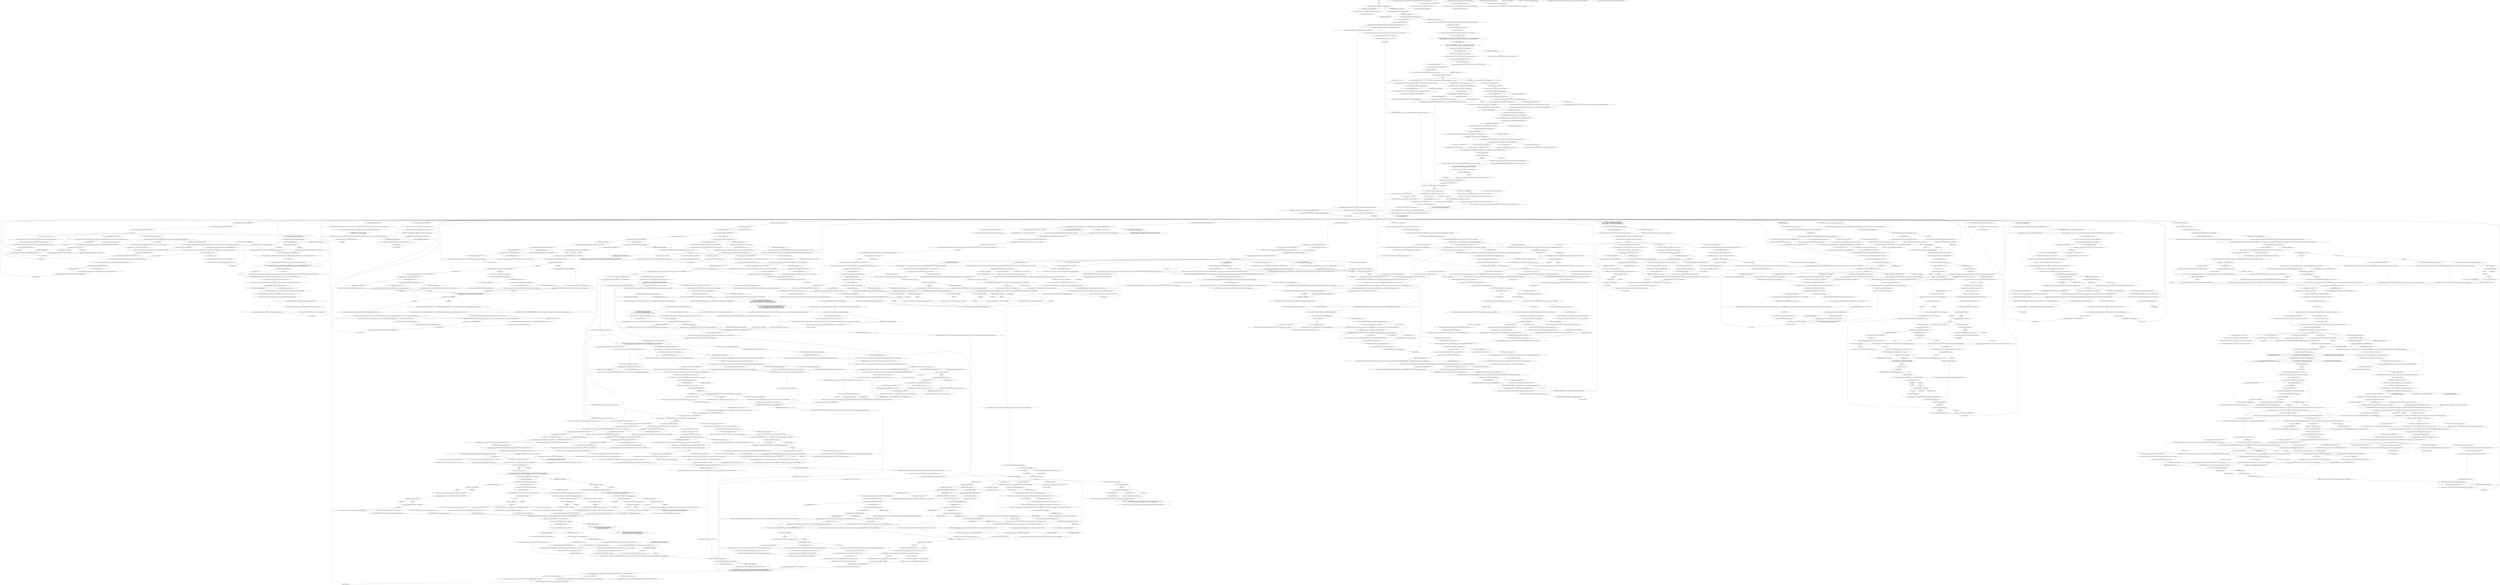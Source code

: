 # APT / STUDENT COMMUNIST
# The Student Communist and his underground reading group (PART OF THE COMMUNIST DREAM QUEST)
# ==================================================
digraph G {
	  0 [label="START"];
	  1 [label="input"];
	  2 [label="Echo Maker: \"It is, it's holding!\""];
	  3 [label="Jump to: [MAIN HUB]"];
	  4 [label="Steban, the Student Communist: \"'Confiscated'? Next he's probably going to say it was civil asset forfeiture...\""];
	  5 [label="Steban, the Student Communist: \"It's really nothing like that.\" The young man scoffs. \"A book club is a place for talking about the plot points of bourgeois social novels and sipping effervescent cocktails.\""];
	  6 [label="Steban, the Student Communist: \"One of capitalism's more banal pathologies. But let's move on.\""];
	  7 [label="abc"];
	  8 [label="Steban, the Student Communist: \"The original Fizdale translation, not that watered-down revisionist garbage.\""];
	  9 [label="Encyclopedia: Today, Nilsen's reputation has waned in most parts of the developed world, with the exception of the People's Republic of Samara (SRV), where he is recognized as a founding father. His political philosophy is a variant of Mazovianism called Nilsenist-Mazovianism."];
	  10 [label="Echo Maker: \"Only because certain moralists and their ideological lap dogs pretend to object to his more *maximalist* tactics... as though they've never committed any so-called 'war crimes'.\""];
	  11 [label="Echo Maker: His companion can barely suppress a yawn."];
	  12 [label="Jump to: [MAIN HUB]"];
	  13 [label="You: \"And what about the liberals? Are they liberals, too?\""];
	  14 [label="Conceptualization: Imagine, the audacity of wanting to read a novel in a reading group!"];
	  15 [label="Rhetoric: You could learn a thing or two from them, if you can convince them you're one of them."];
	  16 [label="Steban, the Student Communist: \"Simply that *under suitably revolutionary conditions* crop yields naturally increase relative to non-revolutionary crops. Which Maurice somehow has the gall to deny.\""];
	  17 [label="Steban, the Student Communist: \"In any case, I'm glad our piece found its audience. That's always the hope with these things, you know.\""];
	  18 [label="Empathy: Well, there you did it. You stung them, and to what end?"];
	  19 [label="Half Light: Something about this one makes you want to avoid dark alleys at night..."];
	  20 [label="Encyclopedia: You've spent a not inconsiderable amount of time arranging the works in your mental library by theme and period. All the ideas and references you'll need are ready-at-hand."];
	  21 [label="You: \"I'm more into practical books. Books that help me understand the real world.\""];
	  22 [label="You: \"For me, games are mostly about spending time with a partner.\""];
	  23 [label="You: \"But by allowing players to *recreate* historical events, like the introduction of cocaine to Safre, doesn't it force them to question what 'subjectivity' means in a ludo-thematic context?\""];
	  24 [label="Steban, the Student Communist: \"Anyway, we also enjoy a good board game every once in a while. The other week Ulixes and I tried this new one where everyone is competing to manage their own Zone of Ecological Catastrophe. You should see the components.\""];
	  25 [label="Steban, the Student Communist: \"Ha! Of course you do. I just hope when you're reading it you've got a sturdy pair of gloves on...\""];
	  26 [label="Steban, the Student Communist: \"It's no wonder you couldn't finish it. Sounds like turgid bourgeois social realism.\" He nods approvingly."];
	  27 [label="Steban, the Student Communist: \"And Graadian realism is the worst realism. It's nearly as bad as Gottwaldian critical theory.\""];
	  28 [label="You: \"... but then the whole book fell apart before I could solve the mystery...\""];
	  29 [label="Steban, the Student Communist: Variable[\"apt.student_books_discussed_counter\"] >= 2"];
	  30 [label="Variable[\"apt.student_books_discussed_counter\"] >= 2", shape=diamond];
	  31 [label="!(Variable[\"apt.student_books_discussed_counter\"] >= 2)", shape=diamond];
	  32 [label="You: \"But *humans* have all the most reactionary skill specialities.\""];
	  33 [label="You: \"I just don't understand why welkin get all the coolest sub-races.\""];
	  34 [label="Echo Maker: \"Completely counter to the spirit of 'Wirrâl'. What's even the point?\""];
	  35 [label="Steban, the Student Communist: Variable[\"inventory.primer_concept_international_language\"]"];
	  36 [label="Variable[\"inventory.primer_concept_international_language\"]", shape=diamond];
	  37 [label="!(Variable[\"inventory.primer_concept_international_language\"])", shape=diamond];
	  38 [label="Composure: This is a good start. They're starting to loosen up. You feel relaxed and in control. This is a subject where *you* hold all the advantages..."];
	  39 [label="You: \"You ever heard of a thing called 'sudden onset acute amnesia'?\"\n\"I'll tell you about the time I woke up and completely forgot what money is...\""];
	  40 [label="Kim Kitsuragi: \"A great question.\""];
	  41 [label="Echo Maker: \"Strange. I thought that women were attracted to a certain amount of revolutionary musk...\""];
	  42 [label="You: \"Listen, I wouldn't believe it either, but I swear it's the truth.\""];
	  43 [label="Steban, the Student Communist: \"Besides, it's inconceivable that we'd turn down a fellow Wirrâl enthusiast...\""];
	  44 [label="Rhetoric: What is it? Are you scared because you can't remember a single book you've read?"];
	  45 [label="Steban, the Student Communist: \"Is everything alright? Is there something you're trying to say?\"\n\"Is everything alright?\" The young man turns to the lieutenant. \"Is he trying to say something?\""];
	  46 [label="Kim Kitsuragi: \"These things happen with him sometimes. I recommend a change of subject.\""];
	  47 [label="Rhetoric: You've been quite studious these past few days. You should be able to handle whatever they want to throw your way."];
	  48 [label="You: Wait, you're saying I could try to really lay this kid out, knowing I'll probably screw it up?"];
	  49 [label="You: Hit him, but not too hard."];
	  50 [label="You: Variable[\"apt.student_rc_not_too_hard\"]"];
	  51 [label="Variable[\"apt.student_rc_not_too_hard\"]", shape=diamond];
	  52 [label="!(Variable[\"apt.student_rc_not_too_hard\"])", shape=diamond];
	  53 [label="Steban, the Student Communist: Variable[\"reputation.kim\"] >1"];
	  54 [label="Variable[\"reputation.kim\"] >1", shape=diamond];
	  55 [label="!(Variable[\"reputation.kim\"] >1)", shape=diamond];
	  56 [label="Jump to: [punchhub]"];
	  57 [label="Inland Empire: Oh, no. Tell us you didn't *really* kill him."];
	  58 [label="You: \"That *capital* produces its *own* form of plasm!\""];
	  59 [label="You: \"That *light itself* is a bourgeois illusion!\""];
	  60 [label="Steban, the Student Communist: IsKimHere()"];
	  61 [label="IsKimHere()", shape=diamond];
	  62 [label="!(IsKimHere())", shape=diamond];
	  63 [label="Steban, the Student Communist: IsKimHere()"];
	  64 [label="IsKimHere()", shape=diamond];
	  65 [label="!(IsKimHere())", shape=diamond];
	  66 [label="Steban, the Student Communist: \"Undoubtedly.\""];
	  67 [label="You: \"If communism is all based on *theories* that are impossible to prove...\"\n\"If the whole theory we're meant to believe is completely unfalsifiable...\""];
	  68 [label="You: \"If communism keeps failing every time we try it...\"\n\"If we can't escape the doom that's coming...\""];
	  69 [label="You: \"... and the rest of the world keeps killing us for our beliefs...\"\n\"... and the rest of world conspires to invade and massacre us when we dare to stand up for our beliefs...\""];
	  70 [label="Visual Calculus: They rise like electric obelisks in the night."];
	  71 [label="You: \"You're thinking about someone, aren't you?\""];
	  72 [label="Steban, the Student Communist: \"The so-called 'Revolutionary Lovers'. They were the Dual Commissars of Revolution in Insulinde.\""];
	  73 [label="Steban, the Student Communist: \"Not just lovers, they were the Dual Commissars of Revolution in Insulinde.\""];
	  74 [label="Kim Kitsuragi: ... even the lieutenant seems engrossed, despite your revealing details of an RCM investigation..."];
	  75 [label="You: \"Even when they ignore us?\""];
	  76 [label="Steban, the Student Communist: Variable[\"coast.exec_viscal_succeeded\"]"];
	  77 [label="Variable[\"coast.exec_viscal_succeeded\"]", shape=diamond];
	  78 [label="!(Variable[\"coast.exec_viscal_succeeded\"])", shape=diamond];
	  79 [label="Kim Kitsuragi: The lieutenant says nothing, but a bemused grin crosses his face."];
	  80 [label="Steban, the Student Communist: \"Come on, gendarme. Real progress requires great risks.\""];
	  81 [label="Steban, the Student Communist: IsKimHere()"];
	  82 [label="IsKimHere()", shape=diamond];
	  83 [label="!(IsKimHere())", shape=diamond];
	  84 [label="Steban, the Student Communist: \"Yeah, I'm sure you did. That's real Saramirizian twill. Only old Saramirizian communists and drug smugglers wear those anymore...\""];
	  85 [label="Steban, the Student Communist: Variable[\"inventory.basic_guide_interfacing_matchboxes\"]"];
	  86 [label="Variable[\"inventory.basic_guide_interfacing_matchboxes\"]", shape=diamond];
	  87 [label="!(Variable[\"inventory.basic_guide_interfacing_matchboxes\"])", shape=diamond];
	  88 [label="Steban, the Student Communist: IsTHCPresent(\"art_cop\")"];
	  89 [label="IsTHCPresent(\"art_cop\")", shape=diamond];
	  90 [label="!(IsTHCPresent(\"art_cop\"))", shape=diamond];
	  91 [label="Echo Maker: \"... something of an ideological auxiliary, perhaps.\""];
	  92 [label="You: \"I like a good novel every now and then.\""];
	  93 [label="Steban, the Student Communist: \"I want you... to hit me.\""];
	  94 [label="Steban, the Student Communist: The young man sighs. His companion looks about furtively."];
	  95 [label="Half Light: It's like you sucker-punched him *with your words*."];
	  96 [label="Steban, the Student Communist: \"'The deal'? At a fundamental level I guess you could call it the shattered bones of a dream crushed by capital.\""];
	  97 [label="Kim Kitsuragi: \"No doubt.\""];
	  98 [label="Jump to: [MAIN HUB]"];
	  99 [label="Steban, the Student Communist: \"You're right. It's *better*!\""];
	  100 [label="Steban, the Student Communist: \"Oh, gendarme, because this is perfect...\""];
	  101 [label="You: (Whisper.) \"Kim, did *you* do the reading?\""];
	  102 [label="Steban, the Student Communist: \"You have? Excellent. Let's hear your critique then.\""];
	  103 [label="Empathy: There's profound consternation in his voice. You suspect it's about something bigger than your not having done the reading."];
	  104 [label="You: \"What *exactly* are you two doing here?\""];
	  105 [label="Volition: This is fine. You can handle a list. In fact, you find the tedium strangely soothing."];
	  106 [label="You: \"Comrade Nilsen, father of the SRV.\" (Raise your fist.)"];
	  107 [label="You: A wild beast tangled in a sheet..."];
	  108 [label="Empathy: It's always that way. Beneath the crust of irony there's a molten sincerity that threatens to erupt forth... You may witness it yet."];
	  109 [label="You: \"Well, that's too bad.\""];
	  110 [label="readinghub"];
	  111 [label="You: \"What's so depressing about their theories?\""];
	  112 [label="You: \"But isn't it good to know how many beans there are?\""];
	  113 [label="You: \"I don't understand at all.\""];
	  114 [label="Steban, the Student Communist: \"Well, of course that's just an *initial foray* into the subject. We're hoping to return to it for a more substantial treatment next term...\""];
	  115 [label="Jump to: [MAIN HUB]"];
	  116 [label="You: \"Look guys, I've gotta be honest. I may not have 'read' many 'books', but that doesn't mean I don't have *stories*.\""];
	  117 [label="Steban, the Student Communist: \"Listen, this is a forward-thinking group. It's entirely your business, of course.\""];
	  118 [label="Steban, the Student Communist: \"In any case, I think we've heard enough. We could use someone with your perspective in the group. With just a bit more theoretical foundation, I think you'll be making real contributions.\""];
	  119 [label="You: \"I tried reading this extremely depressing Graadian novel.\""];
	  120 [label="Composure: This is a good start. They're starting to loosen up. You feel relaxed and in control. Soon you're all animatedly debating the political subtext of character creation..."];
	  121 [label="Steban, the Student Communist: \"... I'm just saying it's *heavily implied* that welkin are the bourgeoisie of the Wirrâl setting...\""];
	  122 [label="Steban, the Student Communist: \"Ah, right. You were playing the long game.\""];
	  123 [label="You: \"I'll add it to my very extensive reading list.\""];
	  124 [label="Steban, the Student Communist: Variable[\"apt.student_wc_rejection\"]"];
	  125 [label="Variable[\"apt.student_wc_rejection\"]", shape=diamond];
	  126 [label="!(Variable[\"apt.student_wc_rejection\"])", shape=diamond];
	  127 [label="Rhetoric: Have you considered reading a *book*? Those tend to have *lots* of words in them..."];
	  128 [label="Logic: Momentary aphasia, it seems. Just one more neurological episode for the station lazareth to look into during your next check-up."];
	  129 [label="Echo Maker: \"He looks like he's about to puke.\""];
	  130 [label="You: I'm not nervous, I'm a superstar."];
	  131 [label="Composure: You did. You must be extremely nervous for some reason."];
	  132 [label="Rhetoric: Of course, it wouldn't kill you to crack open a book every once in a while."];
	  133 [label="Steban, the Student Communist: \"I suppose we are all here to advance our studies in some form or another...\""];
	  134 [label="Steban, the Student Communist: \"I do have to admire a certain tenacity, even when it seems to make no sense.\"\n\"'Honour' is an outmoded concept, a relic of feudal ideology. All the same, I have to admire your commitment...\""];
	  135 [label="Echo Maker: \"It doesn't have to be a *hard* hit.\" He indicates his cheek. \"Just enough to leave a mark.\""];
	  136 [label="Authority: You've earned his respect. See how you've *marked* him?"];
	  137 [label="Steban, the Student Communist: CheckEquipped(\"gloves_garden\")"];
	  138 [label="CheckEquipped(\"gloves_garden\")", shape=diamond];
	  139 [label="!(CheckEquipped(\"gloves_garden\"))", shape=diamond];
	  140 [label="Kim Kitsuragi: \"Good god, detective! What's wrong with you?\""];
	  141 [label="Esprit de Corps: It certainly won't improve your precinct's image within the community."];
	  142 [label="You: \"Hang on, is that *it*?\""];
	  143 [label="Jump to: [Ask hub]"];
	  144 [label="You: \"If no one can agree what real communism even *means*...\"\n\"If we can't even agree whether communism is about plasm or psychology or beans...\""];
	  145 [label="You: What's there?"];
	  146 [label="Jump to: [Steban, the Student Communist: \"\"The theorists Puncher and Wattmann...\"]"];
	  147 [label="Echo Maker: \"Damn it to hell!\""];
	  148 [label="You: Say nothing."];
	  149 [label="Steban, the Student Communist: \"Shhh. This is the most amazing thing I've ever seen...\""];
	  150 [label="Steban, the Student Communist: \"You're right... We should clean this up and get going.\" He gestures to the matchboxes."];
	  151 [label="Echo Maker: \"He wants to know if women are bourgeois, Steban...\""];
	  152 [label="You: \"Is that true, Kim, about the décomptage?\""];
	  153 [label="Steban, the Student Communist: He sighs. \"There's more to it than that. People still make their own choices. It's a matter of being aware what's influencing them.\""];
	  154 [label="Steban, the Student Communist: \"We wanted to get your opinion on something: a few little changes we we've been thinking about.\""];
	  155 [label="Steban, the Student Communist: \"Nothing *too major*, I think. We were talking, potentially, about relaxing some parts of our admissions process...\""];
	  156 [label="Steban, the Student Communist: \"So, good luck with that, I guess.\""];
	  157 [label="Echo Maker: \"Mazov tells us to laugh at the monster that hides behind false hopes and pieties.\""];
	  158 [label="Jump to: [Steban, the Student Communist: \"\"And with that, welcome to the most...\"]"];
	  159 [label="You: \"Wait, you're saying communism is some kind of religion?\""];
	  160 [label="Steban, the Student Communist: \"Nobody said fulfilling the proletariat's historic role would be easy.\" A tight smile. \"It demands great faith with no promise of tangible reward. But that doesn't mean we can simply give up.\""];
	  161 [label="Steban, the Student Communist: \"Yes. Whereas we understand that we'll almost certainly fail, which is what allows us the chance to succeed...\""];
	  162 [label="Steban, the Student Communist: \"For a second there I thought we had it. Just goes to show how constrained we are under the limits of the prevailing regime.\""];
	  163 [label="Steban, the Student Communist: \"That's a fascinating trajectory, for sure. It's good to hear that you can still grow ideologically even at an... um... advanced age.\""];
	  164 [label="Pain Threshold: You're holding it together, *somehow*, despite everything..."];
	  165 [label="Electrochemistry: Give 'em sex and drugs! They're clearly not getting any on their own."];
	  166 [label="Steban, the Student Communist: \"I'm not sure it would do very much good. She's sort of... impervious to authority.\""];
	  167 [label="Steban, the Student Communist: Variable[\"apt.student_authority_law\"]"];
	  168 [label="Variable[\"apt.student_authority_law\"]", shape=diamond];
	  169 [label="!(Variable[\"apt.student_authority_law\"])", shape=diamond];
	  170 [label="Echo Maker: His companion's eyes widen with interest. He has a cold smile."];
	  171 [label="Empathy: You've flustered the poor boy. Now he's *got* to say something."];
	  172 [label="Jump to: [IsKimHere()]"];
	  173 [label="Steban, the Student Communist: \"Damn. Hardly any difference...\" The young man shakes his head, and then looks up at you with barely concealed irritation...\n\"Damn. Hardly any difference...\" The young man shakes his head, and then looks up at you and the lieutenant with barely concealed irritation..."];
	  174 [label="Steban, the Student Communist: \"And now they've sent one of their agents to *infiltrate* our meeting.\" He rubs his hands together excitedly."];
	  175 [label="Steban, the Student Communist: IsKimHere()"];
	  176 [label="IsKimHere()", shape=diamond];
	  177 [label="!(IsKimHere())", shape=diamond];
	  178 [label="Authority: One leader and one follower, the most ancient power dynamic."];
	  179 [label="You: \"Sounds just like a regular book club.\""];
	  180 [label="Steban, the Student Communist: \"And before that we spent six weeks on 'State and Plasm'...\""];
	  181 [label="Conceptualization: That must be it. You imagine yourself in a small dinghy buoyed along gentle swells..."];
	  182 [label="Steban, the Student Communist: \"Lynching? No. We're not an *operational* cell.\""];
	  183 [label="Kim Kitsuragi: \"To be clear: Communism is not an official suspect in this investigation. Because it's not a *person*, you see.\""];
	  184 [label="Savoir Faire: Are they being sarcastic? You feel like you're caught in some elaborate joke labyrinth, but it's impossible to see your way through."];
	  185 [label="Steban, the Student Communist: \"Of course. What would I even do with it?\" He gives you a half-smile."];
	  186 [label="Steban, the Student Communist: \"We've tried recruiting new members, but unfortunately the *current intellectual climate* is pretty hostile to infra-materialist thought. These days, if you're on the left, the ascendent schools are the Gottwaldians and the Econoclards.\""];
	  187 [label="Steban, the Student Communist: \"I can tell you're a man who has his urges, but I can also tell you're no Gottwaldian.\" He smirks."];
	  188 [label="Jump to: [readinghub]"];
	  189 [label="Steban, the Student Communist: IsKimHere()"];
	  190 [label="IsKimHere()", shape=diamond];
	  191 [label="!(IsKimHere())", shape=diamond];
	  192 [label="Steban, the Student Communist: \"Well, don't keep us on tenterhooks! What did you think of the essay?\""];
	  193 [label="Steban, the Student Communist: \"Sure, right. I got the main idea anyway.\""];
	  194 [label="You: (Show them 'La Fumée'.) \"Wait, *you* guys wrote for *this*?\""];
	  195 [label="You: \"Is the reading group accepting new members?\""];
	  196 [label="Composure: Take a deep breath. You've done some reading these past few days. But you also know there's more to life than what you find in books..."];
	  197 [label="Composure: You've caught him off-balance. The momentum is already in your favour."];
	  198 [label="You: \"Lopez de Fuego seemed to think she was pretty great regardless.\""];
	  199 [label="Kim Kitsuragi: \"Yes, and it only took about four hours of our lives that we'll never get back.\""];
	  200 [label="Steban, the Student Communist: \"Of course. The one thing capitalism does better than every other ideology is novel and clever distractions. It's all one never-ending dopamine dripper.\""];
	  201 [label="Jump to: [Steban, the Student Communist: \"\"... but to Comrade Ulixes' point,...\"]"];
	  202 [label="Conceptualization: Even better, you're able to connect those themes to your critique of the novel's formal qualities, such as they are."];
	  203 [label="Steban, the Student Communist: Variable[\"XP.did_not_subject_yourself_to_graad_realism\"]"];
	  204 [label="Variable[\"XP.did_not_subject_yourself_to_graad_realism\"]", shape=diamond];
	  205 [label="!(Variable[\"XP.did_not_subject_yourself_to_graad_realism\"])", shape=diamond];
	  206 [label="lilmullhub"];
	  207 [label="Steban, the Student Communist: \"But at least crime literature *as a genre* is able to engage with the systemic failures of capitalism.\""];
	  208 [label="Echo Maker: The young man's companion says nothing, but the expression on his face reveals a begrudging respect for your experimental approach to character creation."];
	  209 [label="Jump to: [Echo Maker: \"\"Yes, I would say he's got serious...\"]"];
	  210 [label="Steban, the Student Communist: \"Come back when you're done.\" He gives you a brief nod as he hands you the slim guide. \"We'll be here pretty much every night after 22.00.\""];
	  211 [label="You: \"Uhhm...\""];
	  212 [label="Composure: Let's be frank, they're probably way smarter than you. You bet they've read more books than you can even name..."];
	  213 [label="You: \"Listen, there's got to be some other way I could prove myself to the group.\""];
	  214 [label="You: \"Like Ignus Nilsen himself, I've come to foretell a Great Reckoning.\""];
	  215 [label="Steban, the Student Communist: Variable[\"yard.cuno_punched_cuno\"]"];
	  216 [label="Variable[\"yard.cuno_punched_cuno\"]", shape=diamond];
	  217 [label="!(Variable[\"yard.cuno_punched_cuno\"])", shape=diamond];
	  218 [label="Steban, the Student Communist: IsKimHere()"];
	  219 [label="IsKimHere()", shape=diamond];
	  220 [label="!(IsKimHere())", shape=diamond];
	  221 [label="Logic: Precisely! It's brilliant."];
	  222 [label="Kim Kitsuragi: The lieutenant looks at you, then at the young man. He seems to be giving your question serious consideration."];
	  223 [label="Steban, the Student Communist: Variable[\"apt.student_rc_not_too_hard\"]"];
	  224 [label="Variable[\"apt.student_rc_not_too_hard\"]", shape=diamond];
	  225 [label="!(Variable[\"apt.student_rc_not_too_hard\"])", shape=diamond];
	  226 [label="You: \"Who's the baddest communist now?\""];
	  227 [label="Physical Instrument: TOO STRONG, KILLER."];
	  228 [label="Steban, the Student Communist: IsKimHere()"];
	  229 [label="IsKimHere()", shape=diamond];
	  230 [label="!(IsKimHere())", shape=diamond];
	  231 [label="Steban, the Student Communist: \"What lesson is that, huh? That the RCM are assholes? That they'll take your fucking jaw off?\""];
	  232 [label="You: \"It's the theoretical parts I'm interested in. The third-level stuff.\""];
	  233 [label="Steban, the Student Communist: \"...\""];
	  234 [label="Steban, the Student Communist: \"Yes?\""];
	  235 [label="Steban, the Student Communist: \"So you really *did* read all the way to the end.\" A sheepish grin. \"Yeah, Uli and I were trying to see whether there was enough plasm between the two of us to hold up a few matchboxes...\""];
	  236 [label="Steban, the Student Communist: Variable[\"reputation.communist\"] > 10"];
	  237 [label="Variable[\"reputation.communist\"] > 10", shape=diamond];
	  238 [label="!(Variable[\"reputation.communist\"] > 10)", shape=diamond];
	  239 [label="Echo Maker: \"Alright. You go next, Steban.\""];
	  240 [label="You: Oh god, that's bad. Surely I can think of something better."];
	  241 [label="You: \"Because they can't handle *me*.\"\n\"Because they can't handle me, I'm a goddamn superstar.\""];
	  242 [label="Composure: He's wrestling with some question of his own."];
	  243 [label="Empathy: He's lost in his own thoughts. You wonder what silt you've stirred in the bottom of his soul."];
	  244 [label="Steban, the Student Communist: \"There was another thing: We were also debating putting up some posters around town.\""];
	  245 [label="Composure: ... and just like that, their ironic defences are back up."];
	  246 [label="You: \"Even when they laugh at us?\""];
	  247 [label="You: \"I don't know. More... something?\""];
	  248 [label="Conceptualization: No, wait! Can this really be the end? You feel like you've just gotten to the real stuff."];
	  249 [label="Kim Kitsuragi: ... even the lieutenant seems engrossed, despite your revealing details of an RCM investigation..."];
	  250 [label="Steban, the Student Communist: \"Only in this very specific sense. Communism doesn't dangle any promises of eternal bliss or reward. The only promise it offers is that the future can be better than the past, if we're willing to work and fight and die for it.\""];
	  251 [label="Steban, the Student Communist: \"I guess you could say we believe it *because it's impossible*.\" He looks at the scattered matchboxes on the ground. \"It's our way of saying we refuse to accept that the world has to remain... like this...\""];
	  252 [label="You: \"This is tall enough, better not to risk it.\""];
	  253 [label="Echo Maker: \"Yes. This is the closest we've ever gotten.\""];
	  254 [label="You: \"... but I've done some reflecting and these days I consider myself a feminist.\""];
	  255 [label="Echo Maker: \"It seems the face of violent reaction has revealed itself...\""];
	  256 [label="Jump to: [Steban, the Student Communist: \"\"Go ahead.\" The young man gives you...\"]"];
	  257 [label="Untitled hub"];
	  258 [label="You: \"Wait, I thought 'interesting' was what people said when they don't have anything real to add?\""];
	  259 [label="Echo Maker: His companion nods, but offers no further solace."];
	  260 [label="Savoir Faire: He is neither of those, of course. He is simply a poor student, putting on airs. Also, he doesn't have the shoulders to fill out such a jacket."];
	  261 [label="You: \"Hold on, I'm not here to *infiltrate* your meeting. I want to *join* your meeting!\"\n\"Hold on, we're not here to *break up* your meeting. We want to *join* your meeting!\""];
	  262 [label="Steban, the Student Communist: \"Too many... *words*?\""];
	  263 [label="Steban, the Student Communist: \"That's our whole *thing*. The world is so shallow, all noise and repetition. We're interested in genuinely radical critique.\""];
	  264 [label="You: “Kim, can we arrest these kids for truancy?”"];
	  265 [label="Reaction Speed: Those words again! You've got to find out what this infra-materialist stuff is all about."];
	  266 [label="You: Listen for night sounds."];
	  267 [label="You: Look around the room."];
	  268 [label="You: A patch of ocean turned on its side..."];
	  269 [label="Echo Maker: \"Seems unlikely, from a strictly infra-materialist perspective...\""];
	  270 [label="Steban, the Student Communist: \"No, we're an independent organisation,\" he says proudly. \"We acknowledge and respect the Union's efforts, but our interests are more theoretical than Mr. Claire's.\""];
	  271 [label="Jump to: [crime hub]"];
	  272 [label="Steban, the Student Communist: \"It's a world-historical nightmare,\" the young man says gravely. \"One from which we've yet to awaken.\""];
	  273 [label="Echo Maker: \"Don't forget about Maurice and the turnips.\""];
	  274 [label="Steban, the Student Communist: \"You see, the Gottwald School *look* like communists, they *talk* like communists, but scratch the patina and you'll see beneath that they're just depressed liberals who've read too many books.\""];
	  275 [label="You: \"Right, and this Nilsen is...?\""];
	  276 [label="Echo Maker: \"He just quit coming. We haven't seen him around for weeks.\""];
	  277 [label="Steban, the Student Communist: IsTHCPresent(\"art_cop\")"];
	  278 [label="IsTHCPresent(\"art_cop\")", shape=diamond];
	  279 [label="!(IsTHCPresent(\"art_cop\"))", shape=diamond];
	  280 [label="article hub"];
	  281 [label="Steban, the Student Communist: \"Thanks, I appreciate it.\""];
	  282 [label="Steban, the Student Communist: Variable[\"apt.student_composure_wc\"]"];
	  283 [label="Variable[\"apt.student_composure_wc\"]", shape=diamond];
	  284 [label="!(Variable[\"apt.student_composure_wc\"])", shape=diamond];
	  285 [label="Steban, the Student Communist: Variable[\"apt.student_books_discussed_counter\"] == 2"];
	  286 [label="Variable[\"apt.student_books_discussed_counter\"] == 2", shape=diamond];
	  287 [label="!(Variable[\"apt.student_books_discussed_counter\"] == 2)", shape=diamond];
	  288 [label="Steban, the Student Communist: Variable[\"inventory.suzerainty_trade_war_counter\"] > 2"];
	  289 [label="Variable[\"inventory.suzerainty_trade_war_counter\"] > 2", shape=diamond];
	  290 [label="!(Variable[\"inventory.suzerainty_trade_war_counter\"] > 2)", shape=diamond];
	  291 [label="You: \"Oh, certainement. I'm more interested in them as cultural artifacts.\""];
	  292 [label="Composure: These kids are eating out of your hand, practically. Another quarter of an hour disappears. The questions come rapid-fire, but you have an answer for every one."];
	  293 [label="Steban, the Student Communist: \"I'm sure as a gendarme you have a *very* interesting take on the Mullen character.\""];
	  294 [label="Steban, the Student Communist: \"Makes sense. It's natural to seek out reflections of your own experience in literature when the politico-economic system doesn't permit genuine self-realization.\""];
	  295 [label="Steban, the Student Communist: \"But seriously, the next campaign, you've got to be there. I need to see this hybrid in action.\""];
	  296 [label="Composure: These kids are eating out of your hand, practically. Another quarter of an hour disappears. The questions come rapid-fire, but you have an answer for every one."];
	  297 [label="Steban, the Student Communist: \"That's true. I recall from one of psycholinguistics lectures that the letter 'A' is derived from the proto-Perikarnassian glyph meant to represent a reed hut.\""];
	  298 [label="Echo Maker: \"It appears so.\""];
	  299 [label="Composure: Now's your chance to end this interview on a high-note. This is a subject where *you* hold all the advantages..."];
	  300 [label="You: \"... and that's how I discovered my heraldic bird.\"\n\"... and that's how I discovered that at heart I'm really just a regular Bang-Bang kind of guy.\"\n\"... and that's how I discovered that, deep down, I'm really a fuckupatoo.\"\n\"... and that was the first time I saw the darkness of my own soul reflected back to me in cockatoo form.\"\n\"... but really when I saw the Major Majestic in all its glory, I *knew* that was the cockatoo for me.\""];
	  301 [label="Composure: Now, you can sense things starting to slow down. The interview must be reaching an inflection point..."];
	  302 [label="Steban, the Student Communist: \"A story with an erotico-political angle. Let's see where this goes...\""];
	  303 [label="You: \"... so anyway, I think there's still a shot. But in the meantime I'm just focussing on my casework.\""];
	  304 [label="Steban, the Student Communist: \"Makes sense. Based on my experience, you've got to let her see that you've grown, ideologically speaking...\""];
	  305 [label="Composure: Okay, you got this. You *got* this. Just... open your mouth, and say the words..."];
	  306 [label="You: Shake your head no."];
	  307 [label="Steban, the Student Communist: IsKimHere()"];
	  308 [label="IsKimHere()", shape=diamond];
	  309 [label="!(IsKimHere())", shape=diamond];
	  310 [label="Logic: Assuming you don't accidentally succeed..."];
	  311 [label="Kim Kitsuragi: \"I can't recall the exact explanation, but it has something to do with the kinetic energy stored in the elbow. Basically, you're less able to control a *backhanded* slap, and therefore more likely to cause serious injury.\""];
	  312 [label="Interfacing: Ensconced in your ceramic armour, you barely notice the moment of contact. Striking the young man's face is almost indistinguishable from swatting away a fly."];
	  313 [label="Interfacing: At the moment of contact you feel the pads of your bare fingers brush the wiry hairs of the young man's beard, as though caressing a wad of kitchen wool."];
	  314 [label="Pain Threshold: It doesn't hurt, yet. The rush of endorphins will keep the pain at bay for a while yet."];
	  315 [label="Interfacing: Even through the yellow latex shell containing your hand you can feel the force of the impact against the young man's cheekbone."];
	  316 [label="Interfacing: En route to its target your FALN glove traces a strangely pleasing black-and-white blur through the air, like some kind of ultra-sonic weasel."];
	  317 [label="Steban, the Student Communist: \"Well, if you're not going to play along, I don't think we have anything further to discuss. Good evening to you, gendarme.\""];
	  318 [label="Empathy: He's not accustomed to exposing his doubt like this."];
	  319 [label="Steban, the Student Communist: \"It's... it's...\""];
	  320 [label="Steban, the Student Communist: \"...\""];
	  321 [label="Steban, the Student Communist: \"We all have to make sacrifices for the future. Maybe that's what I was trying to get at earlier...\""];
	  322 [label="Steban, the Student Communist: CheckEquippedGroup(\"jacket\")"];
	  323 [label="CheckEquippedGroup(\"jacket\")", shape=diamond];
	  324 [label="!(CheckEquippedGroup(\"jacket\"))", shape=diamond];
	  325 [label="You: Pull your jacket tighter."];
	  326 [label="Inland Empire: No-no-no! This was supposed to take your mind *off* the other thing!"];
	  327 [label="Echo Maker: \"Though *some of us* maintain that advertising is an unacceptably bourgeois tactic.\""];
	  328 [label="Shivers: Has it gotten cold in here? Your arms seem to be covered in gooseflesh."];
	  329 [label="Steban, the Student Communist: \"Julia Dobreva came from Graad. Jean Abadanaiz was born in Revachol. She was brilliant, charismatic, a revolutionary comet. He was her partner and stabiliser, the planet who kept her in orbit.\""];
	  330 [label="lilboxhub"];
	  331 [label="You: \"I'm sorry.\""];
	  332 [label="Half Light: The beast is *you*, a mass of teeth and claws and violent urges."];
	  333 [label="Echo Maker: \"She said if she's going to make truly radical art, she needs a suitably radical workspace.\""];
	  334 [label="Steban, the Student Communist: Variable[\"apt.student_interesting_means\"]"];
	  335 [label="Variable[\"apt.student_interesting_means\"]", shape=diamond];
	  336 [label="!(Variable[\"apt.student_interesting_means\"])", shape=diamond];
	  337 [label="Steban, the Student Communist: A moment of silence. They're waiting for you to speak."];
	  338 [label="Conceptualization: Yes, now keep developing the idea."];
	  339 [label="Logic: A feeble and hopelessly mixed metaphor."];
	  340 [label="Steban, the Student Communist: \"That could be.\" He nods. \"It would explain some of the more ornate detailing. But we're speaking in world-historical terms here. What this place *represents*, not what it merely *was*.\""];
	  341 [label="You: \"What does this question say about me?\""];
	  342 [label="Echo Maker: \"Hey, Steban. Isn't that *your* jacket?\""];
	  343 [label="Steban, the Student Communist: \"It certainly *looks* like my jacket, Ulixes. Where did you get that, gendarme?\""];
	  344 [label="Steban, the Student Communist: \"I assumed it was Maurice who broke into my room, to play a trick on me. I didn't think I'd *actually* been raided by the RCM!\""];
	  345 [label="Steban, the Student Communist: Variable[\"apt.student_concept_la_fumee\"]"];
	  346 [label="Variable[\"apt.student_concept_la_fumee\"]", shape=diamond];
	  347 [label="!(Variable[\"apt.student_concept_la_fumee\"])", shape=diamond];
	  348 [label="You: \"Listen, comrade, it's not what it looks like...\""];
	  349 [label="Drama: Don't let them see you *flustered*, ssssire. Play along..."];
	  350 [label="You: \"Before we move on, do you recognise this jacket?\" (Show him the Saramirizian jacket.)"];
	  351 [label="Steban, the Student Communist: \"There are RCM spies, for one. Just recently, someone even broke into my apartment, if you can believe it...\""];
	  352 [label="Jump to: [Steban, the Student Communist: \"\"Well, this is getting awkward. I'm...\"]"];
	  353 [label="Steban, the Student Communist: IsTHCPresent(\"art_cop\")"];
	  354 [label="IsTHCPresent(\"art_cop\")", shape=diamond];
	  355 [label="!(IsTHCPresent(\"art_cop\"))", shape=diamond];
	  356 [label="Steban, the Student Communist: \"Within the contours of Mazovian historical materialism, of course.\""];
	  357 [label="Steban, the Student Communist: Variable[\"apt.student_concept_zone_out\"]"];
	  358 [label="Variable[\"apt.student_concept_zone_out\"]", shape=diamond];
	  359 [label="!(Variable[\"apt.student_concept_zone_out\"])", shape=diamond];
	  360 [label="Echo Maker: \"Abelard's 'Un Pays Infernal'...\""];
	  361 [label="Rhetoric: You could learn a thing or two from them, if you can convince them you're *one* of them."];
	  362 [label="Steban, the Student Communist: \"You're saying you think the mercenary was killed *by* communism itself?\""];
	  363 [label="Steban, the Student Communist: \"It's a symptom, in other words. Not a cause.\" He waves his hand as though this is all there is to say on the subject of crime."];
	  364 [label="You: \"This little guy is still going.\" (Show him the figurine.)"];
	  365 [label="Steban, the Student Communist: \"What's it for?\""];
	  366 [label="Steban, the Student Communist: \"Ah, I see. That's certainly kind of you.\" He gives you a curious half-smile."];
	  367 [label="Steban, the Student Communist: \"What do you mean? This *is* the reading group...\""];
	  368 [label="You: \"I've heard enough. Let's talk about something else.\""];
	  369 [label="Steban, the Student Communist: \"They're the most depressing school of communism. They love writing long books with a patina of Mazovian theory to cover up their cheap psychologising.\""];
	  370 [label="You: \"I totally understand.\""];
	  371 [label="Jump to: [MAIN HUB]"];
	  372 [label="Echo Maker: \"That I did not expect.\" His companion is blushing now, a sheepish grin on his face."];
	  373 [label="Steban, the Student Communist: IsTHCPresent(\"art_cop\")"];
	  374 [label="IsTHCPresent(\"art_cop\")", shape=diamond];
	  375 [label="!(IsTHCPresent(\"art_cop\"))", shape=diamond];
	  376 [label="You: (Show them your edits.) \"I actually had a few pieces of constructive criticism...\""];
	  377 [label="Steban, the Student Communist: \"Well, I hope you'll let us know when *your* monograph is coming out...\""];
	  378 [label="Composure: What's there to be scared of? You've really been cracking the books these last few days. You can go toe-to-intellectual-toe with any reading group in Martinaise..."];
	  379 [label="You: \"Listen, books are fine and all, but to be straight with you, they're no substitute for a real story.\""];
	  380 [label="Steban, the Student Communist: Variable[\"inventory.suzerainty_column_counter\"] > 2"];
	  381 [label="Variable[\"inventory.suzerainty_column_counter\"] > 2", shape=diamond];
	  382 [label="!(Variable[\"inventory.suzerainty_column_counter\"] > 2)", shape=diamond];
	  383 [label="Conceptualization: Let them know your interest in muscleman literature is much more high-minded than they're giving you credit for."];
	  384 [label="Steban, the Student Communist: Variable[\"apt.student_books_discussed_counter\"] == 2"];
	  385 [label="Variable[\"apt.student_books_discussed_counter\"] == 2", shape=diamond];
	  386 [label="!(Variable[\"apt.student_books_discussed_counter\"] == 2)", shape=diamond];
	  387 [label="Empathy: And just like that, all trace of irony drains from his voice."];
	  388 [label="Steban, the Student Communist: \"There's no doubt about it.\" He nods. \"I just wish they had more flexibility with their sub-races.\""];
	  389 [label="Steban, the Student Communist: \"A Gottwaldian would tell you that it's an inescapable fact of modernity that we can only repackage our collective history in increasingly ludicrous forms...\"  He nods."];
	  390 [label="Composure: These kids are eating out of your hand, practically. Another quarter of an hour disappears. The questions come rapid-fire, but you have an answer for every one."];
	  391 [label="Steban, the Student Communist: \"You've got our attention. Let's see where this goes...\""];
	  392 [label="Steban, the Student Communist: Variable[\"apt.student_story_hanged_man\"]"];
	  393 [label="Variable[\"apt.student_story_hanged_man\"]", shape=diamond];
	  394 [label="!(Variable[\"apt.student_story_hanged_man\"])", shape=diamond];
	  395 [label="Composure: Another quarter of an hour disappears. The conversation bounces back and forth. Whatever their pretensions, it's clear these two have been craving something *real*."];
	  396 [label="Composure: Now, you can sense things starting to slow down. Time to wrap this tale up..."];
	  397 [label="You: \"You know, in a weird way, I think she was into it.\""];
	  398 [label="Steban, the Student Communist: \"You're going to fit right in, I think. Come back when you're done. We'll be here pretty much every night after 22.00.\""];
	  399 [label="Composure: What are those sounds? They're like the last mumblings of a mortally wounded badger."];
	  400 [label="Rhetoric: What is it? Are you scared because you can't remember a single book you've read?"];
	  401 [label="Steban, the Student Communist: \"Would it help if we changed the subject?\""];
	  402 [label="Jump to: [MAIN HUB]"];
	  403 [label="Steban, the Student Communist: \"Hmmm. I thought I perceived some *eschatological* air about you...\""];
	  404 [label="You: \"What's that?\""];
	  405 [label="Half Light: This is what you've been waiting for! Time to lay his little punk-ass out."];
	  406 [label="Kim Kitsuragi: \"Easy, detective. No need to treat this kid like he's some Son of Measurehead.\""];
	  407 [label="Logic: Just theorising here, but if you don't have as much control over your muscle groups as you'd like, perhaps you could try something you *know* is bound to fail..."];
	  408 [label="Kim Kitsuragi: \"Speaking as an officer of the RCM, it is an *extremely* bad idea to strike a civilian without cause...\""];
	  409 [label="Perception (Sight): In the meantime, a small indigo flower begins to bloom just below his cheekbone."];
	  410 [label="Steban, the Student Communist: The young man can hardly conceal his disappointment. He was apparently looking forward to being punched by you.\nFor his part, the young man looks rather put off. It's clear he was *also*  looking forward to you punching him."];
	  411 [label="Steban, the Student Communist: \"... but my question is where does the RCM *recruit* all these hyper-revolutionaries to join this 'Remote Viewers Division'?\""];
	  412 [label="You: \"... but I'm still trying to figure out how the *pale* fits into all this...\""];
	  413 [label="Steban, the Student Communist: \"What do you mean, 'is that it'? You've done the reading, we talked about it, what more do you expect from a reading group?\""];
	  414 [label="Visual Calculus: Track his gaze. He's looking out past the broken wall, toward the opposite side of the Bay..."];
	  415 [label="You: \"Broken.\""];
	  416 [label="Rhetoric: There, in the middle of the floor, the winding spire quivers with an improbable energy..."];
	  417 [label="Steban, the Student Communist: \"Yes, in fact... my mums.\" The young man smiles sheepishly. \"She works in La Delta... in one of those skyscrapers, but it's not like you think... she's a cleaning lady.\""];
	  418 [label="Echo Maker: \"Steban, it's getting pretty late.\""];
	  419 [label="Steban, the Student Communist: The young man gives you a slightly confused look, as though he's sure you asked something else and he simply misheard."];
	  420 [label="You: \"Because they won't let me forget the life we used to have together.\""];
	  421 [label="Steban, the Student Communist: \"Ah, gendarme. Your problem isn't ideological, it's personal...\""];
	  422 [label="Steban, the Student Communist: \"It's from them we get the notion of dual-leadership, the *décomptage*, Revachol's truly great contribution to revolutionary thought. I believe it even persists in some form in the RCM, even to this day.\""];
	  423 [label="You: Hang on, I thought I was really getting into the theory back there!"];
	  424 [label="Echo Maker: \"Sleep well, gendarme.\""];
	  425 [label="Steban, the Student Communist: \"Oh! And, gendarme. One last thing...\""];
	  426 [label="Steban, the Student Communist: \"'In dark times, should the stars also go out?'\""];
	  427 [label="Steban, the Student Communist: \"You're not familiar with them? It's... pretty advanced stuff. You may not be ready for it yet, gendarme.\" The two young men exchange skeptical side-glances."];
	  428 [label="You: \"Even when they shoot at us?\""];
	  429 [label="Steban, the Student Communist: IsKimHere()"];
	  430 [label="IsKimHere()", shape=diamond];
	  431 [label="!(IsKimHere())", shape=diamond];
	  432 [label="Kim Kitsuragi: Even the lieutenant is watching intently now."];
	  433 [label="Echo Maker: \"Harder to believe, but still possible...\""];
	  434 [label="Kim Kitsuragi: \"This is impossible, right? There's no way it's really staying up like that...\""];
	  435 [label="You: \"That was miraculous.\""];
	  436 [label="You: \"Malevolent deities.\""];
	  437 [label="Empathy: A note of real uncertainty in his voice."];
	  438 [label="Echo Maker: \"Hmmm, I guess no one could accuse Cindy of having a *bourgeois aesthetic*.\""];
	  439 [label="Authority: Let's never bring up that shameful episode again."];
	  440 [label="Steban, the Student Communist: \"Come on. It's not that I don't *have* anything to say about Cindy's art. It's more that I'm... still working out the details. It's a complex question, you've got to take your time with it...\""];
	  441 [label="Steban, the Student Communist: CheckEquipped(\"jacket_interisolar_white\")  and   Variable[\"apt.student_jacket_discussed\"] == false"];
	  442 [label="CheckEquipped(\"jacket_interisolar_white\")  and   Variable[\"apt.student_jacket_discussed\"] == false", shape=diamond];
	  443 [label="!(CheckEquipped(\"jacket_interisolar_white\")  and   Variable[\"apt.student_jacket_discussed\"] == false)", shape=diamond];
	  444 [label="Steban, the Student Communist: \"You know,\" the young man looks up at you as you enter, \"if you wanted to borrow my jacket, you could've just *asked*...\""];
	  445 [label="Steban, the Student Communist: \"But no matter. What's on your mind?\""];
	  446 [label="Steban, the Student Communist: The two young men are either oblivious to or ignoring your entrance. Their attentions are fixed on whatever it is they're stacking in the middle of the floor..."];
	  447 [label="You: [Leave.]"];
	  448 [label="Steban, the Student Communist: Variable[\"inventory.fumee_concept_pseudonyms\"]"];
	  449 [label="Variable[\"inventory.fumee_concept_pseudonyms\"]", shape=diamond];
	  450 [label="!(Variable[\"inventory.fumee_concept_pseudonyms\"])", shape=diamond];
	  451 [label="Kim Kitsuragi: \"No, detective. The only reading I've been doing is right here...\" The lieutenant holds up his little blue notebook."];
	  452 [label="Kim Kitsuragi: \"I have not had time to seek out pretentious communist book clubs, nor have I done their 'reading'.\""];
	  453 [label="Steban, the Student Communist: \"We study all the foundational texts of Mazovian theory, of course. Just last week we finished the second volume of Puncher and Wattmann's 'Innocence of Capital'...\""];
	  454 [label="You: Force yourself to keep listening."];
	  455 [label="Jump to: [MAIN HUB]"];
	  456 [label="Echo Maker: \"We're post-attendance, basically.\""];
	  457 [label="Jump to: [book club hub]"];
	  458 [label="Steban, the Student Communist: \"Not exactly the second incarnation of Kras Mazov, is he?\" The young man considers the figurine with a slight grimace."];
	  459 [label="Steban, the Student Communist: Variable[\"apt.student_shivers_rifle\"]"];
	  460 [label="Variable[\"apt.student_shivers_rifle\"]", shape=diamond];
	  461 [label="!(Variable[\"apt.student_shivers_rifle\"])", shape=diamond];
	  462 [label="Steban, the Student Communist: \"Right, of course it is.\" He gives you a sad half-smile."];
	  463 [label="Echo Maker: His friend, though, seems oddly unmoved."];
	  464 [label="Inland Empire: When will *you* wake up? And what will you see when you do?"];
	  465 [label="Steban, the Student Communist: \"We're in something of a rebuilding phase.\""];
	  466 [label="You: \"Who are the Econoclards?\"\n\"Okay, but what about the Econoclards?\""];
	  467 [label="You: \"What's so bad about psychologising?\""];
	  468 [label="Jump to: [readinghub]"];
	  469 [label="Conceptualization: You should get to the bottom of this, when you have the chance."];
	  470 [label="Steban, the Student Communist: Variable[\"inventory.basic_guide_read\"]"];
	  471 [label="Variable[\"inventory.basic_guide_read\"]", shape=diamond];
	  472 [label="!(Variable[\"inventory.basic_guide_read\"])", shape=diamond];
	  473 [label="Echo Maker: \"It's a sad reflection on our educational institutions.\""];
	  474 [label="Echo Maker: \"What does it say, Steban? I can't see.\""];
	  475 [label="You: \"Sure, you hang onto it.\""];
	  476 [label="You: \"No, that's my only copy.\""];
	  477 [label="Composure: Now, chin up. You've got this."];
	  478 [label="You: \"This is just the group I've been looking for. When do we start?\""];
	  479 [label="Steban, the Student Communist: \"... but then, any *critical* account of Dolores Dei's reign has to seriously reckon with her atrocities in Magritania and La Vuelta during the Mesque secession, don't you think?\""];
	  480 [label="Steban, the Student Communist: IsKimHere()"];
	  481 [label="IsKimHere()", shape=diamond];
	  482 [label="!(IsKimHere())", shape=diamond];
	  483 [label="Composure: This is a good start. They're starting to loosen up. You feel relaxed and in control. This is your area of expertise, after all..."];
	  484 [label="Jump to: [Steban, the Student Communist: \"\"So what sort of practical works ar...\"]"];
	  485 [label="Savoir Faire: Probably not, is the answer. Which isn't to say it isn't *sometimes* still useful."];
	  486 [label="Steban, the Student Communist: \"In any case, I think we've heard enough. We could use someone with your perspective in the group. With just a bit more theoretical foundation, I think you'll be making real contributions.\""];
	  487 [label="Steban, the Student Communist: IsKimHere()"];
	  488 [label="IsKimHere()", shape=diamond];
	  489 [label="!(IsKimHere())", shape=diamond];
	  490 [label="Steban, the Student Communist: \"... but I still don't see what the lady driver had to do with the strike stand-off...\""];
	  491 [label="Steban, the Student Communist: \"Ah, so there *is* a supra-natural angle to this case...\""];
	  492 [label="Untitled hub (14)"];
	  493 [label="Steban, the Student Communist: \"No, it's just like Mazov wrote: 'The freeman of the future will be he who awakens in perfect ignorance of Capital'.\""];
	  494 [label="Steban, the Student Communist: Variable[\"apt.student_story_hanged_man\"]"];
	  495 [label="Variable[\"apt.student_story_hanged_man\"]", shape=diamond];
	  496 [label="!(Variable[\"apt.student_story_hanged_man\"])", shape=diamond];
	  497 [label="Echo Maker: \"Yes, I would say he's got serious potential at least.\""];
	  498 [label="You: (Say nothing, just take the book.)"];
	  499 [label="You: Shake your head no."];
	  500 [label="You: Nod again."];
	  501 [label="Steban, the Student Communist: Variable[\"character.books_read_counter\"] > 4"];
	  502 [label="Variable[\"character.books_read_counter\"] > 4", shape=diamond];
	  503 [label="!(Variable[\"character.books_read_counter\"] > 4)", shape=diamond];
	  504 [label="Jump to: [MAIN HUB]"];
	  505 [label="You: \"*Hit* you?\""];
	  506 [label="Kim Kitsuragi: \"Or even death, if, say, you happen to be wearing a set of armoured ceramic gauntlets.\""];
	  507 [label="Steban, the Student Communist: CheckEquipped(\"gloves_bum\")"];
	  508 [label="CheckEquipped(\"gloves_bum\")", shape=diamond];
	  509 [label="!(CheckEquipped(\"gloves_bum\"))", shape=diamond];
	  510 [label="You: \"Oh, god. I'm sorry about that.\""];
	  511 [label="Steban, the Student Communist: Variable[\"tc.rvd\"]"];
	  512 [label="Variable[\"tc.rvd\"]", shape=diamond];
	  513 [label="!(Variable[\"tc.rvd\"])", shape=diamond];
	  514 [label="Kim Kitsuragi: \"Again, he was just a regular high-net-worth individual. There was nothing *extra-physical* about him...\""];
	  515 [label="You: \"... so wait, you're saying that President Knezhinisky has *never opened a book*?\""];
	  516 [label="Empathy: Saying it out loud makes him realise how foolish it sounds."];
	  517 [label="Steban, the Student Communist: \"What could it hurt? Alright, let's give it another go...\""];
	  518 [label="Echo Maker: \"...\""];
	  519 [label="Steban, the Student Communist: \"My mums.\" The young man looks surprised. \"She works in one of those skyscrapers, but it's not like you think... she's a cleaning lady...\""];
	  520 [label="You: \"She's given up a lot for you.\""];
	  521 [label="Steban, the Student Communist: He sighs. \"You're right. It probably wouldn't *kill* us to read more conventional historical materialism.\""];
	  522 [label="Conceptualization: Ahem. As a noted art cop you definitely have an opinion on this."];
	  523 [label="Steban, the Student Communist: \"I've been thinking about what you asked before, about women, you know...\""];
	  524 [label="Echo Maker: \"A gang of cheap psychologists and intellectual midgets.\" His companion sneers. \"Typical Gottwalders, in other words.\""];
	  525 [label="Jump to: [lilboxhub]"];
	  526 [label="You: Say nothing."];
	  527 [label="Echo Maker: \"But she refuses to submit an essay, so we can't call her a member of the group *per se*.\""];
	  528 [label="Steban, the Student Communist: \"It was written by a young communard who was killed on the barricades during the Coalition landings. The story goes that he wrote it on the last night of his life, keeping watch from the barricades in the middle of the night. I don't have the whole thing committed to memory, but there's a line in it I think about sometimes.\""];
	  529 [label="Authority: It's true. And let's not bring up that shameful oinking episode."];
	  530 [label="Echo Maker: His friend yawns, evidently bored by literal reality."];
	  531 [label="Logic: For the moment."];
	  532 [label="Steban, the Student Communist: CheckItem(\"book_nilsenism_introduction\")  and  Variable[\"TASK.get_yourself_organised_done\"] == false"];
	  533 [label="CheckItem(\"book_nilsenism_introduction\")  and  Variable[\"TASK.get_yourself_organised_done\"] == false", shape=diamond];
	  534 [label="!(CheckItem(\"book_nilsenism_introduction\")  and  Variable[\"TASK.get_yourself_organised_done\"] == false)", shape=diamond];
	  535 [label="Steban, the Student Communist: \"The RCM wants to join us?\" A quizzical expression..."];
	  536 [label="You: \"What am I late *for* exactly?\""];
	  537 [label="You: [Leave.]"];
	  538 [label="Physical Instrument: He's taking your measure. Like an ideological boxer stepping into the ring."];
	  539 [label="You: \"What is this *reading*? I thought this was a revolutionary group!\""];
	  540 [label="Echo Maker: \"Maybe he can explain himself.\"\n\"Maybe they can explain themselves.\""];
	  541 [label="MAIN HUB"];
	  542 [label="Steban, the Student Communist: \"In the most general sense, I would say we're cultivating revolutionary consciousness.\""];
	  543 [label="You: \"Sounds like a place for intense intellectual engagement. Exactly my kind of jam.\""];
	  544 [label="Kim Kitsuragi: \"Repressed sexualities are something of an *idée fixe* of his.\""];
	  545 [label="Echo Maker: \"Precisely. We're not interested in senseless parroting. We like to read *critically*.\""];
	  546 [label="Encyclopedia: Oh, right. During the disastrous retreat from Graad to Samara, Nilsen personally ordered up to 12,000 prisoners of war impaled on sharpened spruce trees in the Samaran backcountry. Thereafter his opponents began referring to him as the 'Apocalyptic Shrike'."];
	  547 [label="You: A woman's skirt swelling in the breeze..."];
	  548 [label="Steban, the Student Communist: Variable[\"apt.student_rhetoric_sarcasm_sincerity\"]"];
	  549 [label="Variable[\"apt.student_rhetoric_sarcasm_sincerity\"]", shape=diamond];
	  550 [label="!(Variable[\"apt.student_rhetoric_sarcasm_sincerity\"])", shape=diamond];
	  551 [label="Half Light: On the contrary, he appears to be *savouring* the thought of so many people shot in the head, regardless of their beliefs."];
	  552 [label="Echo Maker: \"Some of our former comrades didn't have the *ideological fortitude* our work demands.\""];
	  553 [label="You: \"That sounds miserable.\""];
	  554 [label="Echo Maker: “He’s studying macro- *and* micro-economics.”"];
	  555 [label="Empathy: Another thing, these young men have the most exquisitely tuned insecurity receptors you've ever witnessed."];
	  556 [label="Steban, the Student Communist: \"I'll say that beginnings are very delicate things. That makes it all the more important that you start with *the right books*.\""];
	  557 [label="Steban, the Student Communist: Variable[\"apt.student_books_discussed_counter\"] >= 2"];
	  558 [label="Variable[\"apt.student_books_discussed_counter\"] >= 2", shape=diamond];
	  559 [label="!(Variable[\"apt.student_books_discussed_counter\"] >= 2)", shape=diamond];
	  560 [label="You: \"I'm more into works of pure imagination, like 'Wirrâl'.\""];
	  561 [label="Esprit de Corps: That's right. These two young men naturally defer to your aura of authority, which you nevertheless wear as lightly as your halogen watermarks."];
	  562 [label="You: \"Just consider the cockatoo for instance. How much do you really know about what they're like?\""];
	  563 [label="Steban, the Student Communist: \"Hmm, so you're saying you've got to have a certain practical foundation before you move onto more abstract topics. Okay, I'm following...\""];
	  564 [label="Steban, the Student Communist: Variable[\"apt.student_books_discussed_counter\"] == 2"];
	  565 [label="Variable[\"apt.student_books_discussed_counter\"] == 2", shape=diamond];
	  566 [label="!(Variable[\"apt.student_books_discussed_counter\"] == 2)", shape=diamond];
	  567 [label="Composure: This is a good start. They're starting to loosen up. You feel relaxed and in control. Soon you're debating whether a de-commodified spirituality is even possible under capitalism..."];
	  568 [label="You: \"... but in the end I did learn how to make a poultice...\"\n\"... but in the end, I did learn how to make some restorative tea...\"\n\"... but in the end I did learn how to make a poultice...\"\n\"... but in the end I think it was mostly an excuse to pretend whiskey is good for my health...\""];
	  569 [label="Steban, the Student Communist: \"Cockatoos? Fascinating. So tell us what you gathered from your ornithological researches.\""];
	  570 [label="Steban, the Student Communist: \"Sounds like old-fashioned revolutionary espionage. Let's see where this goes...\""];
	  571 [label="Composure: You've got them. They're starting to loosen up. You're relaxed and in control. You deftly weave every piece of the story together...\nNow you're getting somewhere. These boys aren't even bothering to contain their interest. They want to see how you weave the threads of this story together..."];
	  572 [label="Steban, the Student Communist: Variable[\"apt.student_story_jam_mystery\"]"];
	  573 [label="Variable[\"apt.student_story_jam_mystery\"]", shape=diamond];
	  574 [label="!(Variable[\"apt.student_story_jam_mystery\"])", shape=diamond];
	  575 [label="Steban, the Student Communist: IsKimHere()"];
	  576 [label="IsKimHere()", shape=diamond];
	  577 [label="!(IsKimHere())", shape=diamond];
	  578 [label="Kim Kitsuragi: \"In all fairness, the whole situation is rather complicated.\""];
	  579 [label="You: \"I'm not even sure there *is* a connection, but I needed to get the Pines' cooperation *somehow*.\""];
	  580 [label="Kim Kitsuragi: \"Either that, or an *extremely* convincing act...\""];
	  581 [label="Echo Maker: \"It will turn up, I'm sure. In a way, it wants to be found...\"\n\"I think he's saying it was communism that *actually* committed the murder, but it was love that brought him to that point...\"\n\"There has to be some other element to it. We don't have the full story yet...\"\n\"There has to be some other element to it. We don't have the full story yet...\""];
	  582 [label="Volition: There's nothing you can do. It's like your lips have been glued together."];
	  583 [label="Steban, the Student Communist: Variable[\"pier.joyce_logicloop\"] == true  or  Variable[\"XP.doorbell_recording_heard\"] == true  or  Variable[\"whirling.mirror_elchem_failed_once\"] == true  or  Variable[\"whirling.lena_intro_wink_neuro\"] == true"];
	  584 [label="Variable[\"pier.joyce_logicloop\"] == true  or  Variable[\"XP.doorbell_recording_heard\"] == true  or  Variable[\"whirling.mirror_elchem_failed_once\"] == true  or  Variable[\"whirling.lena_intro_wink_neuro\"] == true", shape=diamond];
	  585 [label="!(Variable[\"pier.joyce_logicloop\"] == true  or  Variable[\"XP.doorbell_recording_heard\"] == true  or  Variable[\"whirling.mirror_elchem_failed_once\"] == true  or  Variable[\"whirling.lena_intro_wink_neuro\"] == true)", shape=diamond];
	  586 [label="Steban, the Student Communist: Variable[\"character.books_read_counter\"] < 2"];
	  587 [label="Variable[\"character.books_read_counter\"] < 2", shape=diamond];
	  588 [label="!(Variable[\"character.books_read_counter\"] < 2)", shape=diamond];
	  589 [label="punchhub"];
	  590 [label="Kim Kitsuragi: \"You see, that attitude is precisely why the field manual's guidance is so valuable...\""];
	  591 [label="Kim Kitsuragi: \"There's no *what if*, because I won't. This is your thing, remember?\""];
	  592 [label="Interfacing: At the moment of contact the high-performance gripping that covers the palm of your glove causes your hand to *stick* for an instant against the young man's cheek. As your hand pulls away, his pale skin appears momentarily to follow with it."];
	  593 [label="Echo Maker: \"Steban, can you hear me?\""];
	  594 [label="Kim Kitsuragi: The lieutenant nods."];
	  595 [label="Echo Maker: His companion leans forward, ready to jump in..."];
	  596 [label="Steban, the Student Communist: \"No-no-no. We're saying he doesn't *need* to open them, because he absorbs all the relevant content just by staring intently at the cover. It's a widely understood second-level effect...\""];
	  597 [label="Echo Maker: \"We've tried it ourselves, but thus far we haven't been able to absorb more than the preface and table of contents.\""];
	  598 [label="Echo Maker: \"Yes. One of our better discussions lately, on the whole.\""];
	  599 [label="Steban, the Student Communist: \"Come on. We have things to do in the morning.\""];
	  600 [label="Steban, the Student Communist: \"It seems you're right, Uli. I should've listened to you.\" He sighs, then turns to you."];
	  601 [label="Steban, the Student Communist: \"Aaagh! Shit!\""];
	  602 [label="Steban, the Student Communist: \"Maybe your problem is that you think they're *yours* to handle...\""];
	  603 [label="You: [Leave.]"];
	  604 [label="Steban, the Student Communist: \"I'm not saying we abandon our beliefs. I just think it would be better if our group had more than *two* regular attendees.\""];
	  605 [label="Steban, the Student Communist: IsTHCPresent(\"art_cop\")"];
	  606 [label="IsTHCPresent(\"art_cop\")", shape=diamond];
	  607 [label="!(IsTHCPresent(\"art_cop\"))", shape=diamond];
	  608 [label="Steban, the Student Communist: \"In any case, we've kept you long enough. Goodnight to you.\"\n\"In any case, we've kept you long enough. Goodnight to you both.\""];
	  609 [label="Steban, the Student Communist: \"More what?\""];
	  610 [label="You: \"Wait, who are these *infra-materialists*?\""];
	  611 [label="Jump to: [MAIN HUB]"];
	  612 [label="Echo Maker: \"That was remarkable.\""];
	  613 [label="Logic: No, of course not. That's reductive in the extreme."];
	  614 [label="Steban, the Student Communist: \"Interesting. So you're saying that in a certain sense the *game plays the players* as much as they play the game?\""];
	  615 [label="You: \"Superstars.\""];
	  616 [label="Steban, the Student Communist: Variable[\"TASK.probe_drivers_about_drugs_done\"] == true  and  Variable[\"pier.joyce_lynching_hub_reached\"] == true"];
	  617 [label="Variable[\"TASK.probe_drivers_about_drugs_done\"] == true  and  Variable[\"pier.joyce_lynching_hub_reached\"] == true", shape=diamond];
	  618 [label="!(Variable[\"TASK.probe_drivers_about_drugs_done\"] == true  and  Variable[\"pier.joyce_lynching_hub_reached\"] == true)", shape=diamond];
	  619 [label="Steban, the Student Communist: \"Hmmm, I guess you could call her latest stuff a sort of *counter-bourgeois calligraphy*. She's got a real taste for radical slogans.\""];
	  620 [label="Jump to: [spacehub]"];
	  621 [label="Steban, the Student Communist: IsKimHere()"];
	  622 [label="IsKimHere()", shape=diamond];
	  623 [label="!(IsKimHere())", shape=diamond];
	  624 [label="Echo Maker: \"Not as good as Steban's original idea, though.\""];
	  625 [label="Steban, the Student Communist: Variable[\"apt.student_main_hub_reached\"]"];
	  626 [label="Variable[\"apt.student_main_hub_reached\"]", shape=diamond];
	  627 [label="!(Variable[\"apt.student_main_hub_reached\"])", shape=diamond];
	  628 [label="Steban, the Student Communist: IsKimHere()"];
	  629 [label="IsKimHere()", shape=diamond];
	  630 [label="!(IsKimHere())", shape=diamond];
	  631 [label="Steban, the Student Communist: \"Interesting. Does that mean you've done the reading?\""];
	  632 [label="Jump to: [Drama: \"Uh oh. No one said anything about *...\"]"];
	  633 [label="Jump to: [Echo Maker: \"\"Hey, Steban. Isn't that *your* jac...\"]"];
	  634 [label="Steban, the Student Communist: \"They always say that when they haven't done the reading.\""];
	  635 [label="book club hub"];
	  636 [label="Kim Kitsuragi: \"That doesn't sound so bad,\" the lieutenant says. \"In any case, it's healthier than certain *other* after-hours pursuits I've seen officers engage in.\" He gives you a pointed look."];
	  637 [label="Steban, the Student Communist: Variable[\"apt.student_plasm_counter\"] >= 2  and  Variable[\"apt.student_rhetoric_understanding\"] == false"];
	  638 [label="Variable[\"apt.student_plasm_counter\"] >= 2  and  Variable[\"apt.student_rhetoric_understanding\"] == false", shape=diamond];
	  639 [label="!(Variable[\"apt.student_plasm_counter\"] >= 2  and  Variable[\"apt.student_rhetoric_understanding\"] == false)", shape=diamond];
	  640 [label="You: \"Did this reading group have anything to do with the lynching?\""];
	  641 [label="Drama: He speaks the truth."];
	  642 [label="Steban, the Student Communist: \"Yes, like that one. I wonder how many of these are still lying around in cellars or sealed up behind the masonry.\" He knits his brows together, and then looks up."];
	  643 [label="Empathy: He doesn't mean to show it, but the disappointment is plainly written across his face."];
	  644 [label="Steban, the Student Communist: ... though what, exactly, you can't say. He turns the rifle over again, admiring the glint of light off the oily barrel."];
	  645 [label="Steban, the Student Communist: \"It's okay for Uli to say that because his dad is from Gottwald.\""];
	  646 [label="Steban, the Student Communist: \"The Gottwald School believe that intellectuals as a class are incapable of sparking revolutionary change, so all they can do is *critique* capitalism from inside itself.\""];
	  647 [label="Steban, the Student Communist: \"You see, Econoclards claim to be communists, but in reality they're just liberals with hard-ons for spreadsheets.\""];
	  648 [label="Logic: Probably because they're the real names of 'Nasteb' and 'Exilus', the authors of that so-called essay about TipTop Tournée you read in *La Fumée*."];
	  649 [label="You: \"To be fair, the theory *is* pretty out there.\""];
	  650 [label="You: Just go along with it."];
	  651 [label="Savoir Faire: The energy in the room has shifted ever so slightly in your favour. They're afraid they've somehow *embarrassed* themselves in front of you."];
	  652 [label="Steban, the Student Communist: Variable[\"apt.student_empathy_delicate_egos\"]"];
	  653 [label="Variable[\"apt.student_empathy_delicate_egos\"]", shape=diamond];
	  654 [label="!(Variable[\"apt.student_empathy_delicate_egos\"])", shape=diamond];
	  655 [label="Steban, the Student Communist: \"Would it be alright if I kept this for a while? I'd just like some time to think about your comments.\" He turns to you."];
	  656 [label="Jump to: [Steban, the Student Communist: \"\"*You've* read our article?\" For th...\"]"];
	  657 [label="Steban, the Student Communist: Variable[\"character.books_read_counter\"] >= 5"];
	  658 [label="Variable[\"character.books_read_counter\"] >= 5", shape=diamond];
	  659 [label="!(Variable[\"character.books_read_counter\"] >= 5)", shape=diamond];
	  660 [label="You: (Crack your knuckles.) \"Alright, let's do this interview.\""];
	  661 [label="Composure: Now's your chance to end this interview on a high-note. You quickly gloss Lopez de Fuego's essential argument, peppering it with your own commentary and asides..."];
	  662 [label="Empathy: Like a river emptying into the sea, the discussion winds its way toward the character of the innocence herself."];
	  663 [label="You: \"Honestly, I did get the impression there was something inhuman about her.\""];
	  664 [label="Steban, the Student Communist: Variable[\"apt.student_books_discussed_counter\"] == 2"];
	  665 [label="Variable[\"apt.student_books_discussed_counter\"] == 2", shape=diamond];
	  666 [label="!(Variable[\"apt.student_books_discussed_counter\"] == 2)", shape=diamond];
	  667 [label="Steban, the Student Communist: \"Interesting. Say more about that...\""];
	  668 [label="You: \"Listen, books are fine and all, but to be straight with you, they're no substitute for a real story.\""];
	  669 [label="Steban, the Student Communist: Variable[\"apt.student_books_discussed_counter\"] == 2"];
	  670 [label="Variable[\"apt.student_books_discussed_counter\"] == 2", shape=diamond];
	  671 [label="!(Variable[\"apt.student_books_discussed_counter\"] == 2)", shape=diamond];
	  672 [label="Kim Kitsuragi: \"The work he did on the autopsy was quite good, I can confirm.\""];
	  673 [label="Steban, the Student Communist: \"Clearly there's a lot of ins-and-outs. It almost reminds me of a Dick Mullen novel.\""];
	  674 [label="You: \"But isn't the point that money is itself just a collective fantasy?\""];
	  675 [label="Steban, the Student Communist: IsKimHere()"];
	  676 [label="IsKimHere()", shape=diamond];
	  677 [label="!(IsKimHere())", shape=diamond];
	  678 [label="You: \"... so anyway, my current theory is that she's somewhere along the coast.\""];
	  679 [label="Steban, the Student Communist: IsKimHere()"];
	  680 [label="IsKimHere()", shape=diamond];
	  681 [label="!(IsKimHere())", shape=diamond];
	  682 [label="Kim Kitsuragi: \"Good god, have we really been talking about 'unpeeling time' for a quarter hour?\""];
	  683 [label="Rhetoric: Now you're just psyching yourself out. You've read plenty of books. Maybe try again once you've got your wits about you?"];
	  684 [label="You: Shake your head no."];
	  685 [label="Steban, the Student Communist: Variable[\"character.books_read_counter\"] >= 1"];
	  686 [label="Variable[\"character.books_read_counter\"] >= 1", shape=diamond];
	  687 [label="!(Variable[\"character.books_read_counter\"] >= 1)", shape=diamond];
	  688 [label="You: Why is this happening? I thought I had my shit together!"];
	  689 [label="You: \"I've come so far, please don't turn me back now.\"\n\"I'm sorry to beg, but I've come all this way, please, don't turn me back now.\""];
	  690 [label="You: \"Why would I do that?\""];
	  691 [label="Steban, the Student Communist: IsKimHere()"];
	  692 [label="IsKimHere()", shape=diamond];
	  693 [label="!(IsKimHere())", shape=diamond];
	  694 [label="Steban, the Student Communist: CheckEquipped(\"gloves_t500\")"];
	  695 [label="CheckEquipped(\"gloves_t500\")", shape=diamond];
	  696 [label="!(CheckEquipped(\"gloves_t500\"))", shape=diamond];
	  697 [label="Kim Kitsuragi: \"Not the best look for the RCM, but I suppose it could've gone worse.\""];
	  698 [label="You: \"You need this?\" (Offer him Kim's handkerchief.)"];
	  699 [label="You: Say nothing."];
	  700 [label="Physical Instrument: A little ice on it will keep the swelling down. He'll be fine in a day or two."];
	  701 [label="Echo Maker: His companion nods his head with expectation."];
	  702 [label="Rhetoric: These two are full of interesting stories and rumours about Nilsen, Mazov, and their revolutionary exploits. Half an hour passes and the conversation gradually wends its way to some unexpected places..."];
	  703 [label="Savoir Faire: Watch out. You call yourself a communist and yet you've been accumulating a *suspiciously* large share of capital in just the last few days. It's almost certainly distorting your thinking."];
	  704 [label="Rhetoric: In other words, you'll forfeit their respect if you back out now."];
	  705 [label="You: Let the thought go."];
	  706 [label="You: \"Who's in those skyscrapers over there?\"\n\"Who's in La Delta?\""];
	  707 [label="You: Take a deep breath. (Proceed.)"];
	  708 [label="Steban, the Student Communist: Variable[\"reputation.communist\"] > 30"];
	  709 [label="Variable[\"reputation.communist\"] > 30", shape=diamond];
	  710 [label="!(Variable[\"reputation.communist\"] > 30)", shape=diamond];
	  711 [label="You: \"It's a nice thought.\""];
	  712 [label="You: Rub your arms with your hands."];
	  713 [label="Steban, the Student Communist: \"That's because your brain is floating in ideology, gendarme. It's practically drowning in it...\""];
	  714 [label="You: \"So... you're saying women are only bourgeois because of ideology?\""];
	  715 [label="You: \"I need to take some time to think about all this...\" (Conclude.)"];
	  716 [label="Rhetoric: It's too late. You've already opened your mouth to speak..."];
	  717 [label="Steban, the Student Communist: \"Sure, we're here most every night.\" He shrugs. \"Maybe we'll catch you again.\""];
	  718 [label="You: \"As something of an art critic myself, I support this poster plan.\""];
	  719 [label="Steban, the Student Communist: \"About that question you asked earlier. It reminded me of a certain poem that you might appreciate...\""];
	  720 [label="Steban, the Student Communist: \"Anyway, goodnight to you.\""];
	  721 [label="Steban, the Student Communist: \"Perhaps some vestigial sexual objectification from your pre-revolutionary consciousness.\" He nods."];
	  722 [label="Savoir Faire: In another life, you might've made a fine seafaring man. Who knows, you may become one yet."];
	  723 [label="Logic: Effects like... having more people in their reading group?"];
	  724 [label="Authority: That's only because you haven't *really* laid down the law with her yet."];
	  725 [label="Steban, the Student Communist: \"Thanks, Uli. When the idea is sound the words just sort of flow.\""];
	  726 [label="You: \"Actually, I think that's a mixed metaphor.\""];
	  727 [label="Steban, the Student Communist: \"It's an old construction site.\" He looks around. \"They've been trying to restore these apartments for years, but as you can see they haven't made much progress.\""];
	  728 [label="Untitled hub"];
	  729 [label="Steban, the Student Communist: Variable[\"inventory.basic_guide_stage_three_reached\"]"];
	  730 [label="Variable[\"inventory.basic_guide_stage_three_reached\"]", shape=diamond];
	  731 [label="!(Variable[\"inventory.basic_guide_stage_three_reached\"])", shape=diamond];
	  732 [label="Jump to: [FINAL RC FAIL HUB]"];
	  733 [label="Echo Maker: \"That means go home, gendarme.\""];
	  734 [label="Echo Maker: \"He should know the meeting starts at 22.00 *sharp*.\" His companion looks up at you and squints.\n\"They should know the meeting starts at 22.00 *sharp*...\" His companion looks up at you and squints."];
	  735 [label="Steban, the Student Communist: Variable[\"apt.student_drama_coincidence\"]"];
	  736 [label="Variable[\"apt.student_drama_coincidence\"]", shape=diamond];
	  737 [label="!(Variable[\"apt.student_drama_coincidence\"])", shape=diamond];
	  738 [label="You: \"Must be a coincidence. I see these jackets all the time.\""];
	  739 [label="Steban, the Student Communist: \"See, Uli? It's just like Mazov wrote. How does it go again?\""];
	  740 [label="You: \"There were... too many words.\""];
	  741 [label="Jump to: [Steban, the Student Communist: \"\"Go ahead.\" The young man gives you...\"]"];
	  742 [label="Steban, the Student Communist: Variable[\"apt.student_halflight_true_name\"]"];
	  743 [label="Variable[\"apt.student_halflight_true_name\"]", shape=diamond];
	  744 [label="!(Variable[\"apt.student_halflight_true_name\"])", shape=diamond];
	  745 [label="Steban, the Student Communist: \"Our stance? What, does he want to know if the SRV has established a party line on lynchings in Martinaise?\" The two young men look at one another.\n\"In any case, it's not like the SRV has established a party line on the subject of lynchings in Martinaise...\" The two young men look at one another."];
	  746 [label="Steban, the Student Communist: \"Can I hold it?\""];
	  747 [label="Steban, the Student Communist: When he's finished, he returns the rifle to you with a nod of appreciation."];
	  748 [label="You: \"Where is the rest of the reading group?\""];
	  749 [label="You: \"So there's just two of you?\""];
	  750 [label="You: \"What's so bad about the Gottwaldians?\"\n\"And the Gottwaldians, what's so bad about them?\""];
	  751 [label="Steban, the Student Communist: \"Well, there you have it. You're not a Gottwaldian, then.\""];
	  752 [label="Empathy: Ah yes, the much maligned bean counters, ensconced in their think-tanks and highrises, believing they can save the world through a series of incremental, assiduously technocratic reforms..."];
	  753 [label="Jump to: [Encyclopedia: \"One of Kras Mazov's closest associa...\"]"];
	  754 [label="Jump to: [MAIN HUB]"];
	  755 [label="Empathy: That's sarcasm. He does not expect you to subscribe to radical communist periodicals."];
	  756 [label="You: \"Aha, you two wrote the piece about motor carriage racing.\""];
	  757 [label="You: \"There might be something to that. I recently finished 'The Greatest Innocence'.\""];
	  758 [label="You: \"Exactly. Lopez de Fuego totally glosses over all her mass murder.\""];
	  759 [label="Steban, the Student Communist: \"The whole innocentic system practically requires that. Without true gods we're made to set them up for ourselves.\" He nods vigorously."];
	  760 [label="Kim Kitsuragi: \"Hmm. What is it they say about ties? That they're like kissing your sister... or in this case, I suppose, your partner.\""];
	  761 [label="You: \"To be honest, these days I prefer escapist stuff, like classic Dick Mullen.\""];
	  762 [label="Echo Maker: \"I still like the hill dweorgr for their Master Ironworking feat.\""];
	  763 [label="Jump to: [Echo Maker: \"\"Yes, I would say he's got serious...\"]"];
	  764 [label="Steban, the Student Communist: \"Grain spirits are dangerous. That's why Comrade Mazov himself preferred chamomile tea, as I'm sure you're aware.\""];
	  765 [label="You: \"Let's just say the human body starts to do some weird things when it's been in a tree for seven days...\""];
	  766 [label="Steban, the Student Communist: \"Oh, we're getting into the psychiatric pathologies of life under capital. Let's see where this goes...\""];
	  767 [label="You: \"That's just it, though. She was just one more pawn, just like how the Wild Pines rep tried to play me.\""];
	  768 [label="Steban, the Student Communist: \"It's sweet how excited you are. Come back when you're done. We'll be here pretty much every night after 22.00.\""];
	  769 [label="You: \"Ehhk...\""];
	  770 [label="Steban, the Student Communist: The young man gives you a concerned look."];
	  771 [label="Jump to: [Steban, the Student Communist: \"\"Is everything alright? Is there so...\"]"];
	  772 [label="Kim Kitsuragi: \"In any case, a change of subject might help.\""];
	  773 [label="Steban, the Student Communist: \"Everything alright, gendarme? You look a little green about the gills...\""];
	  774 [label="You: \"It's important that I further my critical studies.\""];
	  775 [label="You: \"This is absurd. I don't want to hit you.\" (Cancel task.)"];
	  776 [label="Kim Kitsuragi: \"It advises officers in physical altercations to rely on the open-palm strike, as opposed to the backhand, in non-lethal situations.\""];
	  777 [label="Authority: That's right. You don't *owe* him any explanation."];
	  778 [label="Steban, the Student Communist: \"Yes, let's get right to it.\""];
	  779 [label="Steban, the Student Communist: \"Ah, yes. That's certainly one of the *least* developed parts of the theory, but also one of the most intriguing.\""];
	  780 [label="Steban, the Student Communist: \"*Or* it suggests that capital, in sufficient quantities, must exhibit its own plasm-like qualities...\""];
	  781 [label="You: \"And my *point* is that maybe these *hyper-revolutionary* individuals are more common than infra-materialism generally assumes...\""];
	  782 [label="Steban, the Student Communist: \"The two phenomena are actually deeply intertwined.\" He nods. \"Many infra-materialists believe that pale is actually a manifestation of nostalgia and historical inertia...\""];
	  783 [label="You: \"Kim, what should I ask?\""];
	  784 [label="You: \"I need a minute to think about it.\""];
	  785 [label="Steban, the Student Communist: The young man considers your words for a minute."];
	  786 [label="Composure: You're witnessing his ironic armour melt before you. This is his *true self* you're seeing now."];
	  787 [label="Visual Calculus: Many tall buildings, belonging to a district whose name escapes you."];
	  788 [label="You: \"Unfinished.\""];
	  789 [label="Rhetoric: Before long, a modest tower begins to rise from the pile of matchboxes..."];
	  790 [label="Echo Maker: \"...\""];
	  791 [label="Shivers: A low pressure system is gathering itself over the bay. It's begun to tug violently at the tarpaulins..."];
	  792 [label="You: \"You want her to live in a better world.\""];
	  793 [label="Empathy: You made him self-conscious now. He's practically paralysed."];
	  794 [label="You: \"What does this have to do with communism?\""];
	  795 [label="Steban, the Student Communist: \"Of course it's possible. Just extremely difficult. You practically have to be a world-historical individual to do it.\""];
	  796 [label="Rhetoric: Sure, you spent some time getting lost in your theoretical labyrinths, but *this* has been the beast at the centre this whole time..."];
	  797 [label="Steban, the Student Communist: \"Wait a minute, if you don't mind...\""];
	  798 [label="You: \"Maybe you should ditch the passphrases and meet in a coffeehouse.\""];
	  799 [label="You: \"Sounds like something Cindy could help with...\""];
	  800 [label="Steban, the Student Communist: \"Not that it's any of my business, but it sounds like this question is *really* tearing you up inside.\""];
	  801 [label="Steban, the Student Communist: \"Even then.\""];
	  802 [label="Half Light: Why do you see the two of them with their backs against a bullet-pocked wall, all of a sudden?"];
	  803 [label="You: \"What about Cindy, is she part of the group?\""];
	  804 [label="Steban, the Student Communist: \"Yes, that's exactly how I would put it. And naturally we support her radical counter-liberal aesthetics.\""];
	  805 [label="Jump to: [readinghub]"];
	  806 [label="Jump to: [sweatfailhub]"];
	  807 [label="Conceptualization: This is your chance to show off your own critical faculties. Show them what an *introspective* cop looks like!"];
	  808 [label="Steban, the Student Communist: Variable[\"TASK.what_happened_between_klaasje_and_hanged_done\"]  and  Variable[\"whirling.klaasje_i_wanna_have_fuck_with_you\"]"];
	  809 [label="Variable[\"TASK.what_happened_between_klaasje_and_hanged_done\"]  and  Variable[\"whirling.klaasje_i_wanna_have_fuck_with_you\"]", shape=diamond];
	  810 [label="!(Variable[\"TASK.what_happened_between_klaasje_and_hanged_done\"]  and  Variable[\"whirling.klaasje_i_wanna_have_fuck_with_you\"])", shape=diamond];
	  811 [label="Steban, the Student Communist: \"Oh, sure. It's definitely *interesting*, I would say...\""];
	  812 [label="Steban, the Student Communist: \"Good point, Uli.\""];
	  813 [label="Steban, the Student Communist: CheckItem(\"jacket_interisolar_white\")"];
	  814 [label="CheckItem(\"jacket_interisolar_white\")", shape=diamond];
	  815 [label="!(CheckItem(\"jacket_interisolar_white\"))", shape=diamond];
	  816 [label="Steban, the Student Communist: \"Would you mind? We've got *group business* to take care of.\""];
	  817 [label="You: \"Why do you sound *excited* to be raided by the RCM?\""];
	  818 [label="Kim Kitsuragi: \"My partner, of course, is acting in a strictly *personal capacity*, not as an official representative of the RCM.\""];
	  819 [label="Composure: There's a great deal of tension in this young man's shoulders, more than someone his age should bear..."];
	  820 [label="Savoir Faire: Just a moment -- could this be the former owner of a certain jacket you 'acquired' recently?"];
	  821 [label="Steban, the Student Communist: Variable[\"apt.student_phys_int_boxer\"]"];
	  822 [label="Variable[\"apt.student_phys_int_boxer\"]", shape=diamond];
	  823 [label="!(Variable[\"apt.student_phys_int_boxer\"])", shape=diamond];
	  824 [label="Esprit de Corps: He seems to be wagging the notebook at you, as though he suspects you may have forgotten why you're here."];
	  825 [label="Logic: It's obvious they take this 'group' of theirs extremely seriously. Whatever you do, *don't* compare it to a common book club."];
	  826 [label="You: \"Is this where I can square off in *theory combat*?\""];
	  827 [label="Steban, the Student Communist: IsKimHere()  and  Variable[\"plaza.kim_said_stopped_obsessing\"] == true"];
	  828 [label="IsKimHere()  and  Variable[\"plaza.kim_said_stopped_obsessing\"] == true", shape=diamond];
	  829 [label="!(IsKimHere()  and  Variable[\"plaza.kim_said_stopped_obsessing\"] == true)", shape=diamond];
	  830 [label="Volition: Uh oh, you can feel your attention span rapidly deteriorating..."];
	  831 [label="Conceptualization: Communist theorists love puns, in case that wasn't obvious."];
	  832 [label="Steban, the Student Communist: \"But, of course, our *special emphasis* is on the theories of Ignus Nilsen and his followers, especially the infra-materialists.\""];
	  833 [label="Echo Maker: \"This gendarme talks just like a moralist. They *love* getting on their high horses about so-called 'war crimes'.\""];
	  834 [label="Rhetoric: Whatever it is, one thing's perfectly clear: These young students have a much deeper understanding of communism than you do..."];
	  835 [label="Volition: Out beyond the dull chatter, you catch the sound of a distant seabird, and of course the sound of the large stretches of canvas that cover the missing sections of wall..."];
	  836 [label="Volition: Your eye drifts over the detritus and mismatched furniture. It naturally gravitates toward the pieces of canvas that cover a missing stretch of wall..."];
	  837 [label="You: \"*Are* there any operational communists in Martinaise?\" (Proceed.)"];
	  838 [label="Savoir Faire: Delivered with the smug assurance of a schoolboy reciting a maxim he's committed to memory."];
	  839 [label="Steban, the Student Communist: \"It *is* miserable. That's probably why they're always committing suicide.\""];
	  840 [label="Conceptualization: Just a minute. Steban... Ulixes... *why* do those names ring the faintest of bells?"];
	  841 [label="Steban, the Student Communist: \"Exactly. What educated person could believe that turnips grow at the same rate under capitalism *and* communism?\""];
	  842 [label="Steban, the Student Communist: \"Well, yes, that's the crux of our thesis. Ulixes is especially interested in capitalist violence.\""];
	  843 [label="Steban, the Student Communist: \"... assuming he's even still interested, that is.\""];
	  844 [label="You: \"But once you've got a political lens, you can read anything critically. Even those Hjelmdallermann books.\""];
	  845 [label="Kim Kitsuragi: \"He's only saying that because he got the better of me, somehow...\""];
	  846 [label="challengebookhub"];
	  847 [label="You: \"... so anyway I had to give up. There was no point in subjecting myself to needless suffering.\""];
	  848 [label="Steban, the Student Communist: \"That's an unfortunate quality of pulp fiction. Much of it is written to be disposable both on an intellectual *and* a material level.\""];
	  849 [label="Steban, the Student Communist: \"Interesting, I always thought that stuff was common folk superstitions repackaged as bourgeois spiritualism, but maybe I've been overly dismissive?\""];
	  850 [label="Steban, the Student Communist: Variable[\"yard.hanged_spoke_to_the_corpse\"]"];
	  851 [label="Variable[\"yard.hanged_spoke_to_the_corpse\"]", shape=diamond];
	  852 [label="!(Variable[\"yard.hanged_spoke_to_the_corpse\"])", shape=diamond];
	  853 [label="Echo Maker: \"If you encountered it in a novel, you'd say it sounded like a plot contrivance, or like a fantasy.\""];
	  854 [label="Steban, the Student Communist: Variable[\"character.books_read_counter\"] < 1"];
	  855 [label="Variable[\"character.books_read_counter\"] < 1", shape=diamond];
	  856 [label="!(Variable[\"character.books_read_counter\"] < 1)", shape=diamond];
	  857 [label="Kim Kitsuragi: \"It seems he's lost his words. A case of momentary aphasia, it looks like...\" The lieutenant does not appear overly concerned."];
	  858 [label="You: Nod your head."];
	  859 [label="You: Why am I getting so worked up? They're just a couple of kids!"];
	  860 [label="Steban, the Student Communist: Variable[\"yard.cuno_fist_fail\"]"];
	  861 [label="Variable[\"yard.cuno_fist_fail\"]", shape=diamond];
	  862 [label="!(Variable[\"yard.cuno_fist_fail\"])", shape=diamond];
	  863 [label="Kim Kitsuragi: \"However, if one were to strike a civilian, which again I would never recommend, one should at least follow the RCM manual's guidance on non-lethal strikes.\""];
	  864 [label="Physical Instrument: If you were trying this against an actual opponent, it would be a meagre, embarrassing effort."];
	  865 [label="Steban, the Student Communist: The young man staggers back into the couch, eyes agog and momentarily dazed, but not seriously hurt."];
	  866 [label="Savoir Faire: You've accrued a modest account balance over the last few days, but probably not enough to warp your thinking *too* much."];
	  867 [label="Shivers: Now the breeze has subsided. All is still except for the last bits of steam rising from the coffee pot."];
	  868 [label="Steban, the Student Communist: IsKimHere()"];
	  869 [label="IsKimHere()", shape=diamond];
	  870 [label="!(IsKimHere())", shape=diamond];
	  871 [label="Echo Maker: \"...\""];
	  872 [label="Rhetoric: The evening is winding down..."];
	  873 [label="Steban, the Student Communist: \"Well, on that note, I think we can call it an evening.\""];
	  874 [label="Rhetoric: The question you mean to ask is both very complicated and incredibly simple..."];
	  875 [label="You: \"The matchboxes... you were trying to make the tower from Nilsen's journals.\""];
	  876 [label="Steban, the Student Communist: \"Easy, Uli...\""];
	  877 [label="Steban, the Student Communist: \"Alright, gendarme, your turn.\""];
	  878 [label="Echo Maker: \"It is, it is...\""];
	  879 [label="Jump to: [MAIN HUB]"];
	  880 [label="You: (Whisper.) \"Are women bourgeois?\""];
	  881 [label="Steban, the Student Communist: \"No. They were the Revolutionary Lovers, the Dual Commissars of Revolution in Insulinde.\""];
	  882 [label="Steban, the Student Communist: Variable[\"gates.manana_communist_revolutionary_lovers\"]"];
	  883 [label="Variable[\"gates.manana_communist_revolutionary_lovers\"]", shape=diamond];
	  884 [label="!(Variable[\"gates.manana_communist_revolutionary_lovers\"])", shape=diamond];
	  885 [label="Jump to: [FINAL RC FAIL HUB]"];
	  886 [label="You: \"Hmm. It probably *would* help if you didn't make people go through a whole interview just to join.\""];
	  887 [label="You: \"Have you considered changing up the reading list?\""];
	  888 [label="You: \"As someone who's dabbled in murals himself, I support this plan.\""];
	  889 [label="Steban, the Student Communist: \"Exactly! I was thinking we could print them in the old communard style, with huge slogans...\""];
	  890 [label="Echo Maker: \"When nothing could be further from the truth.\""];
	  891 [label="Echo Maker: \"Or even *third*.\""];
	  892 [label="Echo Maker: \"It happens to the best of us.\""];
	  893 [label="You: \"Okay, but what if you *know* there isn't going to be a future?\""];
	  894 [label="Interfacing: The charge in the air has changed. You allow the moment to pass."];
	  895 [label="Jump to: [Steban, the Student Communist: \"\"It's fine, Uli. That's enough parl...\"]"];
	  896 [label="Steban, the Student Communist: IsKimHere()"];
	  897 [label="IsKimHere()", shape=diamond];
	  898 [label="!(IsKimHere())", shape=diamond];
	  899 [label="Kim Kitsuragi: \"Yes, the problem is almost certainly your *lack of commitment*, and not, say, gravity.\""];
	  900 [label="Steban, the Student Communist: IsKimHere()"];
	  901 [label="IsKimHere()", shape=diamond];
	  902 [label="!(IsKimHere())", shape=diamond];
	  903 [label="Electrochemistry: One-thousand percent, yes."];
	  904 [label="Echo Maker: \"Hmmm, it *does* sound pretty cool when you describe it like that.\""];
	  905 [label="Steban, the Student Communist: Variable[\"apt.student_cindy_supplies_seen\"]"];
	  906 [label="Variable[\"apt.student_cindy_supplies_seen\"]", shape=diamond];
	  907 [label="!(Variable[\"apt.student_cindy_supplies_seen\"])", shape=diamond];
	  908 [label="Echo Maker: \"It's too bad she hasn't developed the theoretical foundation to do truly radical work.\""];
	  909 [label="Echo Maker: \"That's really good, Steban. You should save that for an essay.\""];
	  910 [label="Steban, the Student Communist: Variable[\"apt.student_concept_breeze\"]"];
	  911 [label="Variable[\"apt.student_concept_breeze\"]", shape=diamond];
	  912 [label="!(Variable[\"apt.student_concept_breeze\"])", shape=diamond];
	  913 [label="Steban, the Student Communist: Variable[\"TASK.get_yourself_organised_cancelled\"]"];
	  914 [label="Variable[\"TASK.get_yourself_organised_cancelled\"]", shape=diamond];
	  915 [label="!(Variable[\"TASK.get_yourself_organised_cancelled\"])", shape=diamond];
	  916 [label="You: \"Look, man, it doesn't even fit you, anyway.\""];
	  917 [label="Kim Kitsuragi: The lieutenant sighs. \"Something tells me these young men are not very experienced with law enforcement.\""];
	  918 [label="Steban, the Student Communist: Variable[\"apt.communist_room_broke_into\"]"];
	  919 [label="Variable[\"apt.communist_room_broke_into\"]", shape=diamond];
	  920 [label="!(Variable[\"apt.communist_room_broke_into\"])", shape=diamond];
	  921 [label="Echo Maker: The young man's companion reflexively snorts at the mention of Gottwaldians and Econoclards."];
	  922 [label="Steban, the Student Communist: Variable[\"gates.manana_theory_combat\"]"];
	  923 [label="Variable[\"gates.manana_theory_combat\"]", shape=diamond];
	  924 [label="!(Variable[\"gates.manana_theory_combat\"])", shape=diamond];
	  925 [label="Steban, the Student Communist: \"Yes, a revolutionary *reading* group. The most ideologically advanced materialist reading group in Martinaise. But it sounds like that's news to you...\""];
	  926 [label="Steban, the Student Communist: \"But now we're getting hung up on the pathologies of capitalism. Let's move on.\""];
	  927 [label="Conceptualization: Gradually, the pleasant sensation recedes. You turn your attention to the two young men, who appear just about finished."];
	  928 [label="Steban, the Student Communist: IsKimHere()"];
	  929 [label="IsKimHere()", shape=diamond];
	  930 [label="!(IsKimHere())", shape=diamond];
	  931 [label="Encyclopedia: The SRV refers to the People's Republic of Samara. Established as a socialist utopia by survivors of the Revolution, it has since degenerated into a bureaucratic workers' state under the decades-long rule of President Sapormat 'Sport' Knezhinisky."];
	  932 [label="You: \"I'd prefer you didn't.\" (Put it away.)"];
	  933 [label="Rhetoric: Whatever this turnip business is about, one thing *is* perfectly clear: These young students have a much deeper understanding of communism than you do..."];
	  934 [label="You: \"What's wrong with beans? I like beans.\""];
	  935 [label="Steban, the Student Communist: \"Oh, sure. But Econoclards are *obsessed* with beans. They love thinking about beans, they love counting beans, but most of all, they love building models to predict how many beans there'll be *in the future*.\""];
	  936 [label="Steban, the Student Communist: \"You're no Econoclard, then. They're *obsessed* with beans. They love thinking about beans, they love counting beans, but most of all, they love building models to predict how many beans there'll be *in the future*.\""];
	  937 [label="You: \"I don't get it. Are the beans a *metaphor*?\""];
	  938 [label="Echo Maker: \"Basically indistinguishable from fascists. You'd need an x-ray machine to tell the difference.\""];
	  939 [label="Steban, the Student Communist: Another sigh. “It's an unfortunate story. You see, our ex-comrade Maurice is something of an economist...”"];
	  940 [label="Steban, the Student Communist: Variable[\"inventory.fumee_concept_pseudonyms\"] == true  and  Variable[\"apt.student_concept_la_fumee\"] == false  and  Variable[\"apt.student_discussed_article\"] == false"];
	  941 [label="Variable[\"inventory.fumee_concept_pseudonyms\"] == true  and  Variable[\"apt.student_concept_la_fumee\"] == false  and  Variable[\"apt.student_discussed_article\"] == false", shape=diamond];
	  942 [label="!(Variable[\"inventory.fumee_concept_pseudonyms\"] == true  and  Variable[\"apt.student_concept_la_fumee\"] == false  and  Variable[\"apt.student_discussed_article\"] == false)", shape=diamond];
	  943 [label="Steban, the Student Communist: \"We're extremely disappointed. Maurice used to be a good friend of ours.\""];
	  944 [label="Steban, the Student Communist: \"I'll grant you it can be overwhelming at first, but once you understand the basics, it's all quite intuitive...\""];
	  945 [label="You: \"What were you doing with those matchboxes just now?\""];
	  946 [label="Steban, the Student Communist: Variable[\"inventory.fumee_logic_anagrams\"]  or  Variable[\"inventory.fumee_rhetoric_names\"]"];
	  947 [label="Variable[\"inventory.fumee_logic_anagrams\"]  or  Variable[\"inventory.fumee_rhetoric_names\"]", shape=diamond];
	  948 [label="!(Variable[\"inventory.fumee_logic_anagrams\"]  or  Variable[\"inventory.fumee_rhetoric_names\"])", shape=diamond];
	  949 [label="Steban, the Student Communist: \"I don't think so.\"  The young man gives you a curious look. \"Unless you've been hanging around the Cultural Studies faculty at the École Normale de Revachol...\""];
	  950 [label="Echo Maker: \"Really just violence in general. I find it *fascinating*.\""];
	  951 [label="1st Q Hub"];
	  952 [label="Steban, the Student Communist: \"... though I'd love to hear your take on it.\""];
	  953 [label="Echo Maker: \"Drip after drip after drip after drip...\" The young man's companion appears to be mashing his fist into his palm."];
	  954 [label="Steban, the Student Communist: \"That's enough, Uli. It's the gendarme's opinions we're interested in.\""];
	  955 [label="Conceptualization: Come on, let's *really* impress them. Overturn the *race-class paradigm*. The more esoteric, the better."];
	  956 [label="Steban, the Student Communist: \"Good god, have we really been talking about the alphabet for a quarter hour?\"  He looks down at his watch."];
	  957 [label="You: \"... anyway it mostly seems like a way to bilk desperate people for money when they don't have access to real healthcare...\""];
	  958 [label="Jump to: [Steban, the Student Communist: \"\"Absolutely. It's the only proper f...\"]"];
	  959 [label="Steban, the Student Communist: Variable[\"apt.student_story_klaasje\"]"];
	  960 [label="Variable[\"apt.student_story_klaasje\"]", shape=diamond];
	  961 [label="!(Variable[\"apt.student_story_klaasje\"])", shape=diamond];
	  962 [label="You: \"Right, of course. I'm really talking about my top-notch forensics skills.\""];
	  963 [label="You: \"No, I mean literally.\""];
	  964 [label="Steban, the Student Communist: IsKimHere()"];
	  965 [label="IsKimHere()", shape=diamond];
	  966 [label="!(IsKimHere())", shape=diamond];
	  967 [label="Steban, the Student Communist: Variable[\"apt.student_story_klaasje\"]"];
	  968 [label="Variable[\"apt.student_story_klaasje\"]", shape=diamond];
	  969 [label="!(Variable[\"apt.student_story_klaasje\"])", shape=diamond];
	  970 [label="Composure: Nope, still no words. Your confidence account is overdrawn. What are you even doing here?"];
	  971 [label="Steban, the Student Communist: Variable[\"character.books_read_counter\"] < 4"];
	  972 [label="Variable[\"character.books_read_counter\"] < 4", shape=diamond];
	  973 [label="!(Variable[\"character.books_read_counter\"] < 4)", shape=diamond];
	  974 [label="Jump to: [MAIN HUB]"];
	  975 [label="Steban, the Student Communist: Variable[\"apt.student_composure_wc_failed_once\"]"];
	  976 [label="Variable[\"apt.student_composure_wc_failed_once\"]", shape=diamond];
	  977 [label="!(Variable[\"apt.student_composure_wc_failed_once\"])", shape=diamond];
	  978 [label="Kim Kitsuragi: \"Everything in order, detective?\" The lieutenant gives you a concerned look."];
	  979 [label="You: Nod again."];
	  980 [label="Steban, the Student Communist: \"Oh, it *is*, and it only gets *more disco* from here...\""];
	  981 [label="Steban, the Student Communist: \"What... really? You're saying... but there's no way... uh huh... yes, okay, I'm listening...\""];
	  982 [label="Steban, the Student Communist: Variable[\"gates.mhead_fight_success\"]"];
	  983 [label="Variable[\"gates.mhead_fight_success\"]", shape=diamond];
	  984 [label="!(Variable[\"gates.mhead_fight_success\"])", shape=diamond];
	  985 [label="Kim Kitsuragi: \"Ah, so we're beating the youth now? That's an unexpected development.\""];
	  986 [label="Volition: Of course, this isn't some punch-out competition. You just want to leave a harmless bruise."];
	  987 [label="You: \"Hey, Kim. what if *you* hit him?\""];
	  988 [label="Kim Kitsuragi: \"At the same time, this is emphatically *your thing*, so do as you will.\""];
	  989 [label="Jump to: [punchhub]"];
	  990 [label="Physical Instrument: OH YEAH, we're gonna spin this kid like a top!"];
	  991 [label="Steban, the Student Communist: IsKimHere()"];
	  992 [label="IsKimHere()", shape=diamond];
	  993 [label="!(IsKimHere())", shape=diamond];
	  994 [label="Rhetoric: They're impressed that you dove right in to the most advanced parts of the theory. Half an hour evaporates and the conversation is still wending its way toward new and unexpected places..."];
	  995 [label="Kim Kitsuragi: \"Yes, only the detective here would draw a connection between a made-up division of para-psychics and the addled ramblings of a defunct communist mage...\""];
	  996 [label="You: \"I changed my mind. I don't have any questions.\""];
	  997 [label="Steban, the Student Communist: Variable[\"apt.student_rhetoric_rc_question\"]"];
	  998 [label="Variable[\"apt.student_rhetoric_rc_question\"]", shape=diamond];
	  999 [label="!(Variable[\"apt.student_rhetoric_rc_question\"])", shape=diamond];
	  1000 [label="Endurance: Take a deep breath. Best to go one piece at a time."];
	  1001 [label="Volition: Say it."];
	  1002 [label="You: Say nothing."];
	  1003 [label="Steban, the Student Communist: The young man looks at you a moment, then at his companion."];
	  1004 [label="Rhetoric: For a long moment, no one says a word. You're all three transfixed.\nFor a long moment, no one says a word. Even the lieutenant is transfixed."];
	  1005 [label="You: Say nothing."];
	  1006 [label="You: \"Why do you call her 'mums'\"?"];
	  1007 [label="Steban, the Student Communist: \"Yes, that's a good way to think of it, broken, but not irreparable.\""];
	  1008 [label="Steban, the Student Communist: \"A thought can be a very powerful thing. That's the whole idea of infra-materialism...\""];
	  1009 [label="Shivers: A cold wind whips at the canvas. From far below, the sounds of waves smashing themselves against the rocks. You are exposed."];
	  1010 [label="Volition: No, he heard you crystal clear."];
	  1011 [label="Endurance: You only said what everyone else was thinking. Look around -- do you see any women here?"];
	  1012 [label="You: \"Because I can't handle *them*.\"\n\"Because I can't handle them. I'm a sorry excuse for a man.\""];
	  1013 [label="Electrochemistry: Is \"Ideology\" some kind of high-proof liquor? Because that's the only thing your brain is floating in."];
	  1014 [label="Steban, the Student Communist: \"You asked that question because you're still under the influence of ideology. That's natural. You're like a fish that's only now discovering that her whole life has been dictated by the movements of sea currents.\""];
	  1015 [label="Steban, the Student Communist: \"Everything, man. That is part of the communist project, to destroy the ideological structures that reduce men and women to these hollow shells of identity.\""];
	  1016 [label="You: \"I thought that was just some gibberish you made up for the passphrase.\""];
	  1017 [label="FINAL RC FAIL HUB"];
	  1018 [label="You: \"That's enough for tonight. Will you still be here if I have more questions?\" [Leave.]"];
	  1019 [label="You: \"What kind of changes?\""];
	  1020 [label="Steban, the Student Communist: \"That's *exactly* what I was thinking...\""];
	  1021 [label="Steban, the Student Communist: \"... and next thing you know there are *budget cuts*, so now we've got to cut the bean rations in half *again*...\""];
	  1022 [label="You: \"It's embarrassing, but at that point my political consciousness was still pretty rudimentary.\""];
	  1023 [label="Steban, the Student Communist: Variable[\"apt.student_shivers_breeze\"]"];
	  1024 [label="Variable[\"apt.student_shivers_breeze\"]", shape=diamond];
	  1025 [label="!(Variable[\"apt.student_shivers_breeze\"])", shape=diamond];
	  1026 [label="Echo Maker: \"And of course, we'll be shooting right back.\""];
	  1027 [label="Steban, the Student Communist: IsKimHere()"];
	  1028 [label="IsKimHere()", shape=diamond];
	  1029 [label="!(IsKimHere())", shape=diamond];
	  1030 [label="You: \"Shit.\""];
	  1031 [label="Echo Maker: \"See? Even a gendarme gets it.\""];
	  1032 [label="spacehub"];
	  1033 [label="Steban, the Student Communist: \"And I don't think she could afford rent at an actual studio.\""];
	  1034 [label="Reaction Speed: 'Interesting' -- isn't that just binoclard for 'I don't have a real opinion'?"];
	  1035 [label="Jump to: [spacehub]"];
	  1036 [label="Steban, the Student Communist: IsKimHere()"];
	  1037 [label="IsKimHere()", shape=diamond];
	  1038 [label="!(IsKimHere())", shape=diamond];
	  1039 [label="Jump to: [CheckEquipped(\"jacket_interisolar_wh ...]"];
	  1040 [label="Steban, the Student Communist: \"Yes, that's the question you should be asking yourself.\""];
	  1041 [label="Echo Maker: \"'Those committed to the rights of property are those most apt to violate them'.\" His companion nods emphatically."];
	  1042 [label="You: \"You weren't exactly easy to find.\""];
	  1043 [label="You: (Just wing it.) \"The reading, yes. I've *definitely* done that.\""];
	  1044 [label="Steban, the Student Communist: \"Well, this is getting awkward. I'm not sure what you were expecting to find here then...\""];
	  1045 [label="Jump to: [Echo Maker: \"\"It doesn't sound like he's done th...\"]"];
	  1046 [label="You: \"Isn't he the guy who had all those prisoners impaled on spruce trees?\""];
	  1047 [label="Conceptualization: Slowly, too slowly, the pain fades from your side. You turn your attention to the two young men, who appear just about finished."];
	  1048 [label="Jump to: [Steban, the Student Communist: \"\"But, of course, our *special empha...\"]"];
	  1049 [label="You: \"Shouldn't a group have, like, more people in it?\""];
	  1050 [label="Steban, the Student Communist: \"That's why they spend all their time smoking cigarettes and writing long works of criticism that make you want to commit suicide.\""];
	  1051 [label="You: \"What's wrong with making progress through moderate economic reforms?\""];
	  1052 [label="Steban, the Student Communist: “Right, so a few weeks ago we were discussing the extra-physical capabilities of the revolutionary state, and Maurice said... what were his exact words, Ulixes?\""];
	  1053 [label="Jump to: [readinghub]"];
	  1054 [label="You: \"To be honest, it doesn't sound like you know anything about motor racing.\""];
	  1055 [label="Steban, the Student Communist: The young man takes the folded up magazine with some hesitation. As he reads over your annotations and emendations a look of deep concentration comes over his face..."];
	  1056 [label="Untitled hub (07)"];
	  1057 [label="Steban, the Student Communist: \"Absolutely. It's the only proper foundation to develop a real understanding of events.\" He nods in vigorous agreement.\n\"... don't you think, though, that you can only really understand current events if you have a firm background in history and political theory?\""];
	  1058 [label="Composure: This is a good start. They're starting to loosen up. You feel relaxed and in control. Soon you're engaged in a thoughtful back-and-forth about the relationship between theme and mechanics..."];
	  1059 [label="Steban, the Student Communist: \"... but don't you think that pornographic fascist mythology gets pretty tiresome after a few books?\""];
	  1060 [label="Steban, the Student Communist: \"Oh, right. 'Sixteen Days of Coldest... Whatever'. What was your take on it?\""];
	  1061 [label="You: \"... but eventually I finished it, however much physical pain it caused me.\""];
	  1062 [label="Kim Kitsuragi: The lieutenant doesn't speak, but you believe you detect a slight widening of his eyes, as though he never expected such a cogent thought to emerge from your mouth."];
	  1063 [label="Steban, the Student Communist: \"In any case, I think we've heard enough. We could use someone with your perspective in the group. With just a bit more theoretical foundation, I think you'll be making real contributions.\""];
	  1064 [label="You: \"I enjoy thinking about truly fundamental concepts, like the alphabet for instance.\""];
	  1065 [label="You: \"I can't say how reliable it is, but I did just read a book on pale-centric medicine.\""];
	  1066 [label="Steban, the Student Communist: Variable[\"apt.student_books_discussed_counter\"] == 2"];
	  1067 [label="Variable[\"apt.student_books_discussed_counter\"] == 2", shape=diamond];
	  1068 [label="!(Variable[\"apt.student_books_discussed_counter\"] == 2)", shape=diamond];
	  1069 [label="Inland Empire: It's better not to know, that's what the wind is telling you."];
	  1070 [label="Steban, the Student Communist: \"Wait, are you saying the hanged man wasn't really *hanged*?\""];
	  1071 [label="Jump to: [MAIN HUB]"];
	  1072 [label="Rhetoric: Maybe now's a good time to call it an evening. Why don't you find a good book, clear your mind, and come back when you're refreshed?"];
	  1073 [label="Kim Kitsuragi: \"That's a 'yes,' I take it? Can you give me an affirmative?\""];
	  1074 [label="Rhetoric: You're intimidated by all the books these kids have read, aren't you? Maybe a trip to the bookstore would do you some good."];
	  1075 [label="Kim Kitsuragi: \"As in, 'No, everything is *not* in order'? Can you give me a negative, detective?\""];
	  1076 [label="You: It's because I don't do well in interviews."];
	  1077 [label="Half Light: Now's your chance to avenge yourself for your embarrassment by the harbour gates."];
	  1078 [label="Steban, the Student Communist: IsKimHere()"];
	  1079 [label="IsKimHere()", shape=diamond];
	  1080 [label="!(IsKimHere())", shape=diamond];
	  1081 [label="Steban, the Student Communist: IsKimHere()"];
	  1082 [label="IsKimHere()", shape=diamond];
	  1083 [label="!(IsKimHere())", shape=diamond];
	  1084 [label="Physical Instrument: As with all applications of violence, the key is the appropriate amount of force exercised with absolute control on the part of the wielder."];
	  1085 [label="Echo Maker: \"Steban? Are you alright?\""];
	  1086 [label="Steban, the Student Communist: Variable[\"whirling.kim_mysterious_kept\"]  or  Variable[\"whirling.kim_mysterious_confessed\"]"];
	  1087 [label="Variable[\"whirling.kim_mysterious_kept\"]  or  Variable[\"whirling.kim_mysterious_confessed\"]", shape=diamond];
	  1088 [label="!(Variable[\"whirling.kim_mysterious_kept\"]  or  Variable[\"whirling.kim_mysterious_confessed\"])", shape=diamond];
	  1089 [label="Inland Empire: Oh god, tell us you haven't done it *again*. Are you twice the killer now?"];
	  1090 [label="Esprit de Corps: And yet you can't help but sense a slight disappointment on his part. It seems a part of him hoped you would hit the pretentious young communist..."];
	  1091 [label="Shivers: A cool breeze coming off the bay wraps itself around the Capeside Apartments. In a nearly forgotten part of that glorified construction site, surrounded by rusted pieces of scaffolding and walls of faded tarpaulin, a detective of the RCM debates the intricacies of an abstruse theory with a pair of university students..."];
	  1092 [label="Steban, the Student Communist: MoneyAmount() >=2000"];
	  1093 [label="MoneyAmount() >=2000", shape=diamond];
	  1094 [label="!(MoneyAmount() >=2000)", shape=diamond];
	  1095 [label="Steban, the Student Communist: \"Fascinating...\""];
	  1096 [label="You: \"... all I'm saying is if you want to get *really extra-physical*, pyrholidon is the way to go...\""];
	  1097 [label="You: \"What if I have more questions, you know, about communism?\""];
	  1098 [label="Kim Kitsuragi: \"Detective, how should *I* know what questions *you* have about communism?\""];
	  1099 [label="You: Say nothing."];
	  1100 [label="Perception (Hearing): Somehow it sounded even *worse* out loud."];
	  1101 [label="Steban, the Student Communist: \"What makes you ask *that* question, above any other?\""];
	  1102 [label="d&a hub"];
	  1103 [label="You: \"It's too bad they died like all the rest of the communards.\""];
	  1104 [label="Jump to: [inventory.basic_guide_interfacing_ma ...]"];
	  1105 [label="Jump to: [FINAL RC FAIL HUB]"];
	  1106 [label="You: \"No, you should keep it the way things are.\""];
	  1107 [label="Echo Maker: \"Hmm. I thought the *cloak-and-dagger routine* made us seem more appealing.\""];
	  1108 [label="Steban, the Student Communist: \"I suppose that would open us up to charges of hypocrisy... not to mention it might make us *look pretty desperate* for new members...\""];
	  1109 [label="Encyclopedia: It's hard to overstate how unimpressed he is that you've never heard of this world-historical individual."];
	  1110 [label="Steban, the Student Communist: IsKimHere()"];
	  1111 [label="IsKimHere()", shape=diamond];
	  1112 [label="!(IsKimHere())", shape=diamond];
	  1113 [label="You: \"But what if humanity keeps letting us down?\""];
	  1114 [label="You: \"We should try again, all of us.\""];
	  1115 [label="Kim Kitsuragi: \"I'll sit this one out. I don't think you want my *skeptical materialism* interfering...\""];
	  1116 [label="Kim Kitsuragi: The lieutenant says nothing, but his expression suggests otherwise."];
	  1117 [label="Steban, the Student Communist: \"No.\" He looks up. \"It was exactly what's *supposed* to happen. We should treat it that way.\""];
	  1118 [label="Echo Maker: \"We should probably clean up...\""];
	  1119 [label="Echo Maker: \"I suppose that makes it a historical inevitability, beyond contradiction.\""];
	  1120 [label="Steban, the Student Communist: Variable[\"TASK.perform_field_autopsy_done\"] == true"];
	  1121 [label="Variable[\"TASK.perform_field_autopsy_done\"] == true", shape=diamond];
	  1122 [label="!(Variable[\"TASK.perform_field_autopsy_done\"] == true)", shape=diamond];
	  1123 [label="You: \"If this place is the shattered bones, that must make us the bone weevils.\""];
	  1124 [label="You: \"Okay, but what *is* this place?\""];
	  1125 [label="Conceptualization: It reminds you of something, but you can't think of what. Oh well, let's see if the students are still going..."];
	  1126 [label="Rhetoric: The higher the tower goes, the quieter the room seems to become. Aside from the occasional comment, the three of you are completely absorbed by the task."];
	  1127 [label="Untitled hub (02)"];
	  1128 [label="Visual Calculus: It's definitely not holding. Those matchboxes are stacked so haphazardly it's like they *want* them to collapse."];
	  1129 [label="Steban, the Student Communist: \"The gendarme returns.\" The young man turns to you. \"What do you need?\""];
	  1130 [label="Steban, the Student Communist: \"To say nothing of Gottwaldians and Econoclards.\""];
	  1131 [label="Inland Empire: This must be the *theory combat* the boiadeiro warned you about! En garde!"];
	  1132 [label="You: \"I liked... the characters and the plot.\""];
	  1133 [label="Jump to: [Echo Maker: \"\"It doesn't sound like he's done th...\"]"];
	  1134 [label="Steban, the Student Communist: \"We have been known to get into some *spirited* debates. But it's always in service of our larger intellectual and ideological project.\""];
	  1135 [label="Steban, the Student Communist: \"It's nothing like that. A yank-fest is a decadent bourgeois phenomenon, a pastime for over-educated office workers who lack proper revolutionary outlets for their social dissatisfactions and repressed sexuality.\""];
	  1136 [label="Steban, the Student Communist: IsKimHere()"];
	  1137 [label="IsKimHere()", shape=diamond];
	  1138 [label="!(IsKimHere())", shape=diamond];
	  1139 [label="Steban, the Student Communist: Variable[\"apt.student_reaction_plasm\"]"];
	  1140 [label="Variable[\"apt.student_reaction_plasm\"]", shape=diamond];
	  1141 [label="!(Variable[\"apt.student_reaction_plasm\"])", shape=diamond];
	  1142 [label="Steban, the Student Communist: \"One thing you learn quickly at university is that you're not going to find a real education in any lecture hall or discussion seminar.\""];
	  1143 [label="Steban, the Student Communist: \"Exactly. The only worthwhile part of the so-called École normale de Revachol is the library. That's where we've made our greatest critical strides.\""];
	  1144 [label="You: \"Okay, but what's your group's stance on the lynching?\"\n\"Are you sure? My working theory is that *communism* killed the hanged man.\""];
	  1145 [label="Rhetoric: One thing *is* perfectly clear: These young students have a much deeper understanding of communism than you do..."];
	  1146 [label="You: \"It kills fascists.\""];
	  1147 [label="Jump to: [MAIN HUB]"];
	  1148 [label="Steban, the Student Communist: \"Intellectual attrition is maybe the best way to describe it. Felix said he couldn't keep up with the reading on top of his classwork. And Zuzanna wanted to read texts *other than* Mazovian theory. Like novels, if you can believe it...\""];
	  1149 [label="Steban, the Student Communist: \"For starters, they love talking about *beans*.\""];
	  1150 [label="cde"];
	  1151 [label="You: \"Man, what an ignoramus.\" (Shake your head.)"];
	  1152 [label="You: \"So you expelled Maurice from the reading group over an argument about turnips?\""];
	  1153 [label="Steban, the Student Communist: \"They're... good notes. A little brutal on questions of style, but he's not *wrong* about any of it...\""];
	  1154 [label="You: \"Like you guys, I really get into political and historical subjects.\""];
	  1155 [label="Steban, the Student Communist: \"Total nonsense. The greatest thing Dolores Dei ever did was get blasted by her own therrier.\""];
	  1156 [label="Steban, the Student Communist: Variable[\"reputation.kim\"] > 1"];
	  1157 [label="Variable[\"reputation.kim\"] > 1", shape=diamond];
	  1158 [label="!(Variable[\"reputation.kim\"] > 1)", shape=diamond];
	  1159 [label="Kim Kitsuragi: \"He's only saying that because he *likes* getting thrashed like a schoolboy.\""];
	  1160 [label="Echo Maker: \"With his 'partner', he says.\""];
	  1161 [label="Composure: This is a good start. They're starting to loosen up. You feel relaxed and in control. Soon you're in a lively back and forth on the political substrata of the Hjelmdallermann universe..."];
	  1162 [label="Composure: Now's your chance to end this interview on a high-note. Soon you're in a lively back and forth on the political substrata of the Hjelmdallermann universe..."];
	  1163 [label="Steban, the Student Communist: IsTHCPresent(\"art_cop\")"];
	  1164 [label="IsTHCPresent(\"art_cop\")", shape=diamond];
	  1165 [label="!(IsTHCPresent(\"art_cop\"))", shape=diamond];
	  1166 [label="You: \"No way, I live for that kind of stuff.\""];
	  1167 [label="Jump to: [Steban, the Student Communist: \"\"Okay, we'll bite.\" The young man a...\"]"];
	  1168 [label="Steban, the Student Communist: \"... but to Comrade Ulixes' point, isn't there value in reading really difficult books, just for the sheer challenge of it?\""];
	  1169 [label="Composure: Now, you can sense things starting to slow down. The interview must be reaching an inflection point..."];
	  1170 [label="Steban, the Student Communist: Variable[\"apt.student_books_discussed_counter\"] >= 2"];
	  1171 [label="Variable[\"apt.student_books_discussed_counter\"] >= 2", shape=diamond];
	  1172 [label="!(Variable[\"apt.student_books_discussed_counter\"] >= 2)", shape=diamond];
	  1173 [label="Steban, the Student Communist: \"I have to say, I never realised humans and cockatoos had so much in common.\"\n\"I have to say, I never realised humans and cockatoos had so much in common.\"\n\"I have to say, I never realised cockatoos could be such needy emotional disasters, just like people.\"\n\"I have to say, I never realised cockatoos could be so apocalyptic. I've only ever seen the grey ones.\"\n\"I have to say, I underestimated the opulence of cockatoos. I've only ever seen the grey ones.\""];
	  1174 [label="Steban, the Student Communist: IsKimHere()"];
	  1175 [label="IsKimHere()", shape=diamond];
	  1176 [label="!(IsKimHere())", shape=diamond];
	  1177 [label="You: \"It would have been a mess, let me tell you. No way I would've been able to find the true cause of death...\"\n\"Kim's right. There's no way we would've been able to determine the true cause of death...\""];
	  1178 [label="Steban, the Student Communist: \"Makes sense. It doesn't seem like there's anywhere else she could have gone.\""];
	  1179 [label="Steban, the Student Communist: \"I suppose we'll have to leave it there. But listen, gendarme: We could use someone with your *breadth of expertise*. With just a little more theoretical background, I think you'll be able to make some real contributions.\""];
	  1180 [label="You: \"Hrrrgh...\""];
	  1181 [label="Steban, the Student Communist: Variable[\"character.books_read_counter\"] >= 1"];
	  1182 [label="Variable[\"character.books_read_counter\"] >= 1", shape=diamond];
	  1183 [label="!(Variable[\"character.books_read_counter\"] >= 1)", shape=diamond];
	  1184 [label="Steban, the Student Communist: The young man sighs. \"God, it's so pitiful watching a grown man beg. I can hardly stand it.\""];
	  1185 [label="Steban, the Student Communist: Variable[\"gates.mhead_fight_failed_another_time\"]"];
	  1186 [label="Variable[\"gates.mhead_fight_failed_another_time\"]", shape=diamond];
	  1187 [label="!(Variable[\"gates.mhead_fight_failed_another_time\"])", shape=diamond];
	  1188 [label="Logic: Fortunately, you're trying *not* to cause any real damage."];
	  1189 [label="Pain Threshold: That would be the sweet endorphin rush. You've granted him a natural high, at least until the hurt sets in."];
	  1190 [label="Steban, the Student Communist: Variable[\"apt.student_interfacing_faln\"]"];
	  1191 [label="Variable[\"apt.student_interfacing_faln\"]", shape=diamond];
	  1192 [label="!(Variable[\"apt.student_interfacing_faln\"])", shape=diamond];
	  1193 [label="You: Say nothing."];
	  1194 [label="Steban, the Student Communist: \"What? You're just gonna stand there after you nearly broke my fucking jaw?\""];
	  1195 [label="Steban, the Student Communist: Variable[\"reputation.kim\"] >1"];
	  1196 [label="Variable[\"reputation.kim\"] >1", shape=diamond];
	  1197 [label="!(Variable[\"reputation.kim\"] >1)", shape=diamond];
	  1198 [label="Steban, the Student Communist: Variable[\"cargo.mrlb_greet_done\"]"];
	  1199 [label="Variable[\"cargo.mrlb_greet_done\"]", shape=diamond];
	  1200 [label="!(Variable[\"cargo.mrlb_greet_done\"])", shape=diamond];
	  1201 [label="You: \"... or maybe I'm wrong. It could really go either way.\""];
	  1202 [label="Jump to: [Ask hub]"];
	  1203 [label="Hand/Eye Coordination: You place every box with the utmost delicacy and precision."];
	  1204 [label="Steban, the Student Communist: Variable[\"reputation.communist\"] > 20"];
	  1205 [label="Variable[\"reputation.communist\"] > 20", shape=diamond];
	  1206 [label="!(Variable[\"reputation.communist\"] > 20)", shape=diamond];
	  1207 [label="Echo Maker: \"It's alright, Steban. That was still *very* close. One of our best performances yet.\""];
	  1208 [label="You: \"That was weird.\""];
	  1209 [label="Steban, the Student Communist: \"That's what ideology is. It's like there are these invisible forces everywhere, pushing and tugging you this way and that, and you don't even know they're *there*.\""];
	  1210 [label="Kim Kitsuragi: \"I had no idea its origins went all the way back to the Revolution itself. But it makes sense, in a way...\""];
	  1211 [label="You: Maybe I should keep this one to myself."];
	  1212 [label="You: \"Well, I guess I'm off.\" [Leave.]\n\"Well, I guess we're off.\" [Leave.]"];
	  1213 [label="Echo Maker: \"That's interesting. I thought people *loved* group interviews.\""];
	  1214 [label="You: \"Good point. Two's not really a 'group,' is it?\""];
	  1215 [label="Steban, the Student Communist: \"Plus, all these empty chairs are a little sad, aren't they?\""];
	  1216 [label="Rhetoric: That's what makes it so beautiful. The irony is unbeatable."];
	  1217 [label="You: Hit him as hard as you can."];
	  1218 [label="You: Variable[\"apt.student_rc_very_hard\"]"];
	  1219 [label="Variable[\"apt.student_rc_very_hard\"]", shape=diamond];
	  1220 [label="!(Variable[\"apt.student_rc_very_hard\"])", shape=diamond];
	  1221 [label="Echo Maker: \"It means you're not a communist, in other words.\""];
	  1222 [label="Steban, the Student Communist: \"I'm not sure I get what you're driving at. Of course there will be a future, even if the form it takes might appear unrecognisable. That's the spiral of progress.\""];
	  1223 [label="Jump to: [MAIN HUB]"];
	  1224 [label="Steban, the Student Communist: \"It's fine, Uli. That's enough parlour games for one night. We should clean up.\""];
	  1225 [label="Steban, the Student Communist: IsKimHere()"];
	  1226 [label="IsKimHere()", shape=diamond];
	  1227 [label="!(IsKimHere())", shape=diamond];
	  1228 [label="Echo Maker: \"We think of ourselves as more of an intellectual vanguard.\""];
	  1229 [label="Steban, the Student Communist: \"Cindy is... how to describe her *role*...\""];
	  1230 [label="Empathy: They really have no idea how old you are, much less what it means to age."];
	  1231 [label="Steban, the Student Communist: \"Oh, sure. But you can always join a *book club* if that's what you're into.\""];
	  1232 [label="You: \"Now I'm wondering, what's the deal with this place?\""];
	  1233 [label="Steban, the Student Communist: \"I think she'll get there, though. She's still looking for a subject equal to her ambitions.\""];
	  1234 [label="Steban, the Student Communist: Variable[\"apt.student_left_pre_main_hub\"]"];
	  1235 [label="Variable[\"apt.student_left_pre_main_hub\"]", shape=diamond];
	  1236 [label="!(Variable[\"apt.student_left_pre_main_hub\"])", shape=diamond];
	  1237 [label="Steban, the Student Communist: \"I think it's holding, Ulixes...\""];
	  1238 [label="You: \"I didn't realise they taught radical Mazovian theory in the universities.\""];
	  1239 [label="You: \"Okay, so what does your reading group actually *read*?\""];
	  1240 [label="Drama: These two deserve the Order of Honour for Bullshitting. There's no way they've actually *read* all this stuff."];
	  1241 [label="Steban, the Student Communist: Variable[\"apt.student_encyclo_nilsen\"]"];
	  1242 [label="Variable[\"apt.student_encyclo_nilsen\"]", shape=diamond];
	  1243 [label="!(Variable[\"apt.student_encyclo_nilsen\"])", shape=diamond];
	  1244 [label="Half Light: Why do you always leave out the good parts? Tell him how he got his *true name*, right now!"];
	  1245 [label="Volition: Your attention detaches. The voices of the young men fade away. It's a cool evening, you notice."];
	  1246 [label="Encyclopedia: The Counter-Truancy Task Force (or 'skip squad') is the division of the RCM that drives around in wagons looking for delinquent minors. It's generally considered a punitive assignment for under-performing officers."];
	  1247 [label="Steban, the Student Communist: \"No, unfortunately. The communards were hunted down and killed nearly to a man. All that's left of them are bones and old rifles.\""];
	  1248 [label="Kim Kitsuragi: \"Kim and *I*...\" the lieutenant mutters under his breath. He scribbles something in his notebook but adds nothing else."];
	  1249 [label="Steban, the Student Communist: \"Oh, please. There's nothing 'moderate' about their love for counting beans. If I were a Gottwaldian, I would probably diagnose them with *Bohnenfixierung*...\""];
	  1250 [label="Echo Maker: \"It was unbelievable. He said, 'Turnips don't care if they're grown by communists, moralists, or welkin. They grow just the same'.\""];
	  1251 [label="Logic: What is this *infra-materialist* business they keep blathering about? You've never heard of anything like it."];
	  1252 [label="Steban, the Student Communist: \"Of course you do. It's pretty basic stuff!\""];
	  1253 [label="You: \"Do I *know* you two from somewhere?\"\n\"You two wrote that article in La Fumée, didn't you?\""];
	  1254 [label="Conceptualization: Time to meet these two on the intellectual battlefield. Why don't you show off those highly developed critical faculties of yours?"];
	  1255 [label="You: \"It sounded like a recycled university essay, frankly.\""];
	  1256 [label="Jump to: [MAIN HUB]"];
	  1257 [label="Jump to: [Steban, the Student Communist: \"\"*You've* read our article?\" For th...\"]"];
	  1258 [label="You: Convince them you belong in the reading group."];
	  1259 [label="You: Variable[\"apt.student_composure_wc\"]"];
	  1260 [label="Variable[\"apt.student_composure_wc\"]", shape=diamond];
	  1261 [label="!(Variable[\"apt.student_composure_wc\"])", shape=diamond];
	  1262 [label="Steban, the Student Communist: Variable[\"character.books_read_counter\"] >= 3"];
	  1263 [label="Variable[\"character.books_read_counter\"] >= 3", shape=diamond];
	  1264 [label="!(Variable[\"character.books_read_counter\"] >= 3)", shape=diamond];
	  1265 [label="Endurance: You've survived things these kids can't even imagine. They've got nothing on you."];
	  1266 [label="Steban, the Student Communist: \"Oh, you want to start *now*?\" He looks to his companion, then back at you. \"Sure, we can manage that...\""];
	  1267 [label="Composure: This is a good start. They're starting to loosen up. You feel relaxed and in control. You quickly gloss Lopez de Fuego's essential argument, peppering it with your own commentary and asides..."];
	  1268 [label="Half Light: Even if they won't admit it, these two love blood and sex as much as anyone."];
	  1269 [label="Composure: Now's your chance to end this interview on a high-note. You ably summarise the novel's characters and themes..."];
	  1270 [label="Echo Maker: \"Makes you want to gouge your eyes out. Or better, gouge the author's eyes out.\""];
	  1271 [label="You: \"Right, which is why the *dweorgr* are definitely the labouring class.\""];
	  1272 [label="You: \"I reject the race-class paradigm. My personal build is a highly experimental *welkin-pygmy hybrid*.\""];
	  1273 [label="Steban, the Student Communist: \"I do hope they revise it in the next edition. But for now, I'm quite proud of the high welkin I built for our most recent campaign.\""];
	  1274 [label="Steban, the Student Communist: \"It's pretty awesome, I won't deny it.\""];
	  1275 [label="Steban, the Student Communist: \"It makes sense, though. Mazovianism stresses the essential continuity between humanity and nature, so anything you find in one should be reflected in the other. What's the exact quote, Uli?\""];
	  1276 [label="Steban, the Student Communist: \"I'm just trying to imagine what it would be like to wake up with no concept of what money is...\""];
	  1277 [label="Steban, the Student Communist: \"So have you figured out his real identity?\""];
	  1278 [label="Steban, the Student Communist: \"Here's your first assignment. It's an overview of infra-materialist theory. A little basic, as you'll see, but one has to start somewhere.\""];
	  1279 [label="Rhetoric: You're intimidated by all the books these kids have read, aren't you? Maybe a trip to the bookstore would do you some good."];
	  1280 [label="You: Definitely not sweating, no sir. (Wipe the sweat away.)\nDefinitely not sweating, no sir. (Dab the sweat with your shirt.)"];
	  1281 [label="Composure: Excellent work, now there's a glistening smear across your bare chest. Everyone will be able to see the evidence of your overactive sweat glands.\nExcellent work, now there's a dark handprint on the back of your shirt. Everyone will be able to see the evidence of your overactive sweat glands."];
	  1282 [label="Composure: No, you're terrible at them. The thought of everyone looking at you, judging you, makes you want to heave, frankly..."];
	  1283 [label="Steban, the Student Communist: \"'Some other way'?\" He squints at you. \"If you're not much of a reader, why are you so dead-set on joining this reading group?\""];
	  1284 [label="Steban, the Student Communist: The young man gives his companion an uncertain glance. The companion nods his head vigorously."];
	  1285 [label="Half Light: Now's your chance to redeem yourself for that dive you took before the gremlin child."];
	  1286 [label="Steban, the Student Communist: Variable[\"apt.student_rc_very_hard\"]"];
	  1287 [label="Variable[\"apt.student_rc_very_hard\"]", shape=diamond];
	  1288 [label="!(Variable[\"apt.student_rc_very_hard\"])", shape=diamond];
	  1289 [label="Steban, the Student Communist: IsKimHere()"];
	  1290 [label="IsKimHere()", shape=diamond];
	  1291 [label="!(IsKimHere())", shape=diamond];
	  1292 [label="Steban, the Student Communist: \"That... was *amazing*. Uli, perhaps we should tangle with the gendarmerie more often.\" The young man rubs his cheek."];
	  1293 [label="Steban, the Student Communist: \"*Sorry*? You nearly took my fucking jaw off!\""];
	  1294 [label="You: \"I have some questions about the origins of this theory.\""];
	  1295 [label="Echo Maker: \"He probably won't get a better chance, honestly.\""];
	  1296 [label="Ask hub"];
	  1297 [label="Echo Maker: \"See, Steban? I told you there's no such thing as a gendarme communist.\""];
	  1298 [label="FINALRCHUB"];
	  1299 [label="Echo Maker: \"It was just a little *informal* experiment. No reason to take it too seriously.\""];
	  1300 [label="Steban, the Student Communist: \"My god, is it really holding?\""];
	  1301 [label="Steban, the Student Communist: \"Don't apologise. As I was saying, if it were *easy*, it wouldn't require so much plasm to work.\""];
	  1302 [label="You: \"I don't know if I believe it, though.\""];
	  1303 [label="Steban, the Student Communist: Variable[\"apt.student_shivers_exposed\"]"];
	  1304 [label="Variable[\"apt.student_shivers_exposed\"]", shape=diamond];
	  1305 [label="!(Variable[\"apt.student_shivers_exposed\"])", shape=diamond];
	  1306 [label="Encyclopedia: What became of them, though? There seems to be a blank paragraph in the history books..."];
	  1307 [label="You: \"Nah, two's the best number. Three's when they start cramping your style.\""];
	  1308 [label="You: \"Think of it this way: you're appropriating bourgeois methods for revolutionary ends.\""];
	  1309 [label="Conceptualization: Ah, so he *has* read something besides his books of abstruse theory!"];
	  1310 [label="You: \"I know who Kras Mazov is, but who is this 'Ignus Nilsen' guy?\""];
	  1311 [label="You: \"Okay, but then who's this 'Ignus Nilsen' guy?\""];
	  1312 [label="Rhetoric: No, it was an artifact of your pre-ideological consciousness."];
	  1313 [label="Steban, the Student Communist: \"Then you don't believe in the historic role of the proletariat, which also means you reject the basis of historical materialism.\""];
	  1314 [label="Volition: So young. So *unbearably* young..."];
	  1315 [label="Echo Maker: \"Undoubtedly.\""];
	  1316 [label="Steban, the Student Communist: \"Well, it may be that we've found the outermost limit of our capabilities under the prevailing regime.\""];
	  1317 [label="Steban, the Student Communist: \"Alternatively, it could be that our own ideological fervour is still *insufficient*.\""];
	  1318 [label="Echo Maker: \"Hmm. Then what does that make the *game designers*?\""];
	  1319 [label="Echo Maker: \"Yes, this worked out quite nicely.\" He seems immensely pleased with himself."];
	  1320 [label="Pain Threshold: It *is* tearing you up. It's like there's a tiny hateful beast shredding your very soul..."];
	  1321 [label="Steban, the Student Communist: \"Mmm, yeah that's not bad.\""];
	  1322 [label="Steban, the Student Communist: \"Besides, it's just a first draft.\""];
	  1323 [label="You: (Let it go.)"];
	  1324 [label="Kim Kitsuragi: \"Well, I think we're probably finished here, detective.\""];
	  1325 [label="Visual Calculus: His eyes are tracing an invisible line back and forth from your jacket to his companion."];
	  1326 [label="Authority: Damn right. If he keeps mouthing off, you should take his pants too."];
	  1327 [label="Empathy: There is surprise in his voice, naturally, but is that a note of *excitement* you also detect?"];
	  1328 [label="Steban, the Student Communist: \"And now they've shown up *in force* to break up our meeting!\" He rubs his hands together excitedly."];
	  1329 [label="Composure: Meanwhile, his companion inclines toward him, eager to catch every word that dribbles from his friend's mouth."];
	  1330 [label="You: (Play along.) \"My apologies, comrades. I had to be sure I wasn't being tailed... by our *class enemies*.\""];
	  1331 [label="Echo Maker: \"It doesn't sound like he's done the reading, Steban.\"\n\"It doesn't sound like they've done the reading, Steban.\""];
	  1332 [label="Half Light: *YAWWWWN!* Can you imagine anything duller than a bunch of binoclards yanking each others' knobs?"];
	  1333 [label="Reaction Speed: For some reason the word *plasm* catches in your ear like a piece of old wax."];
	  1334 [label="Jump to: [book club hub]"];
	  1335 [label="Steban, the Student Communist: Variable[\"yard.hanged_communism_killed_him\"]"];
	  1336 [label="Variable[\"yard.hanged_communism_killed_him\"]", shape=diamond];
	  1337 [label="!(Variable[\"yard.hanged_communism_killed_him\"])", shape=diamond];
	  1338 [label="Echo Maker: \"Though historically speaking, the SRV *has supported* direct action against right-wing paramilitary squads, especially when they're doing the Indotribes' dirty work.\""];
	  1339 [label="Rhetoric: You could learn a thing or two from them, if you can convince them you're one of them."];
	  1340 [label="Shivers: The attitude of a priest bearing one of the holy relics of his faith. Though it is long out-of-service, its power is evident to him."];
	  1341 [label="You: \"What do you mean? It's just a nice figurine.\""];
	  1342 [label="Steban, the Student Communist: He sighs. \"Right, then there was the whole 'turnip' debacle.\""];
	  1343 [label="You: \"Sounds rewarding, actually.\""];
	  1344 [label="Steban, the Student Communist: \"If it were, they wouldn't keep committing suicide.\""];
	  1345 [label="You: \"*Beans*?\""];
	  1346 [label="Steban, the Student Communist: \"Basically, he was rejecting the whole foundation of infra-materialist theory.\""];
	  1347 [label="Echo Maker: \"Providing you haven't been hanging out with non-communists, like Maurice.\""];
	  1348 [label="Steban, the Student Communist: \"Well, it wasn't so much that he was expelled...\""];
	  1349 [label="Logic: With predictable results."];
	  1350 [label="Jump to: [MAIN HUB]"];
	  1351 [label="Echo Maker: \"Perhaps he subscribes to 'La Fumée'.\""];
	  1352 [label="Steban, the Student Communist: Variable[\"inventory.fumee_concept_term_paper\"]"];
	  1353 [label="Variable[\"inventory.fumee_concept_term_paper\"]", shape=diamond];
	  1354 [label="!(Variable[\"inventory.fumee_concept_term_paper\"])", shape=diamond];
	  1355 [label="Steban, the Student Communist: \"We typically only accept new members once per semester. There's this whole *process*, with essays and presentations on assigned topics...\" The young man turns to his companion."];
	  1356 [label="Steban, the Student Communist: \"Why don't you tell us a bit about the books you're interested in, and we'll just see where the conversation goes.\""];
	  1357 [label="Echo Maker: \"If he wants a real critical history, he's got to read 'On the Material Conditions of the Mirovan Boilermakers'.\""];
	  1358 [label="Composure: Now's your chance to end this interview on a high-note. Soon you're engaged in a thoughtful back-and-forth about the relationship between theme and mechanics..."];
	  1359 [label="Electrochemistry: Capitalism *rules*, is what he seems to be saying."];
	  1360 [label="Steban, the Student Communist: CheckEquipped(\"shirt_hjelmdall\")"];
	  1361 [label="CheckEquipped(\"shirt_hjelmdall\")", shape=diamond];
	  1362 [label="!(CheckEquipped(\"shirt_hjelmdall\"))", shape=diamond];
	  1363 [label="Composure: Now, you can sense things starting to slow down. The interview must be reaching an inflection point..."];
	  1364 [label="Steban, the Student Communist: Variable[\"apt.student_books_discussed_counter\"] == 2"];
	  1365 [label="Variable[\"apt.student_books_discussed_counter\"] == 2", shape=diamond];
	  1366 [label="!(Variable[\"apt.student_books_discussed_counter\"] == 2)", shape=diamond];
	  1367 [label="Echo Maker: \"Steban's welkin is so mega. He's got this umbral stave that gives him *ungodly* bonuses against shadowborn.\""];
	  1368 [label="Jump to: [Steban, the Student Communist: \"\"Okay, we'll bite.\" The young man a...\"]"];
	  1369 [label="You: \"That's in contrast with the International Language, which connects each letter to an abstraction.\""];
	  1370 [label="Steban, the Student Communist: Variable[\"inventory.palemed_ing_birch\"]"];
	  1371 [label="Variable[\"inventory.palemed_ing_birch\"]", shape=diamond];
	  1372 [label="!(Variable[\"inventory.palemed_ing_birch\"])", shape=diamond];
	  1373 [label="Echo Maker: \"I believe it's 'Man is the mirror of the world'.\""];
	  1374 [label="Kim Kitsuragi: \"Not pretty. Eventually the force of gravity would have caused the rest of the body to separate from the head. There would have been *very little* for us to work with...\""];
	  1375 [label="Steban, the Student Communist: IsKimHere()"];
	  1376 [label="IsKimHere()", shape=diamond];
	  1377 [label="!(IsKimHere())", shape=diamond];
	  1378 [label="Steban, the Student Communist: \"Maybe it's a question of degree.\""];
	  1379 [label="Savoir Faire: His \"experience\" with these matters is painfully limited, not that he realises it."];
	  1380 [label="Steban, the Student Communist: \"And with that, welcome to the most ideologically advanced materialist reading group in Martinaise!\"\n\"Okay, gendarme.\" The young man rubs his cheek gingerly. \"You've earned your place. Welcome to the most ideologically advanced materialist reading group in Martinaise!\"\n\"Alright, you maniac.\" The young man takes a moment to massage his bruised jaw. \"Let's see if you can use your brain as well as you use your fists.\""];
	  1381 [label="Steban, the Student Communist: \"Do be sure to take your time with the reading. We'll be eager to hear your thoughts.\""];
	  1382 [label="Steban, the Student Communist: Variable[\"character.books_read_counter\"] >= 4"];
	  1383 [label="Variable[\"character.books_read_counter\"] >= 4", shape=diamond];
	  1384 [label="!(Variable[\"character.books_read_counter\"] >= 4)", shape=diamond];
	  1385 [label="Endurance: There might be a little bile gathering at the back of your throat, but it's just a taste. The source of this issue is higher up the wire..."];
	  1386 [label="Composure: This isn't going to work. Maybe there's some other way you could prove yourself to them?"];
	  1387 [label="You: \"I'm a completionist. I've got to finish what I start.\"\n\"For me it's a matter of honour. I must finish what I started.\""];
	  1388 [label="Steban, the Student Communist: Variable[\"apt.student_logic_spitballing_fail\"]"];
	  1389 [label="Variable[\"apt.student_logic_spitballing_fail\"]", shape=diamond];
	  1390 [label="!(Variable[\"apt.student_logic_spitballing_fail\"])", shape=diamond];
	  1391 [label="You: \"What does the manual say?\""];
	  1392 [label="Steban, the Student Communist: \"No, keep it. I feel... *great*, actually...\" He turns to his companion. \"Perhaps we should tangle with the gendarmerie more often.\""];
	  1393 [label="Interfacing: Ensconced in your ceramic armour, you barely notice the moment of contact. But you do hear the distinct *ting* of your knuckles catching the young man's cheekbone."];
	  1394 [label="You: \"I really want to hear more about these hyper-revolutionary figures.\""];
	  1395 [label="Steban, the Student Communist: \"Oh, it's a great story. You should check out Nilsen's journals if you ever have the chance.\""];
	  1396 [label="Echo Maker: His companion nods in agreement."];
	  1397 [label="You: \"It's less that you're 'recruited' into the RVD and more like you're *called*.\""];
	  1398 [label="Echo Maker: \"He says he doesn't have any questions, Steban.\""];
	  1399 [label="Steban, the Student Communist: \"Now, if you'll excuse us, we have some *group business* to attend to.\""];
	  1400 [label="Rhetoric: Alright, here we go. We're devoting all your available brain cells to coming up with a question about communism. Scratch that, to coming up with *the* question about communism, the alpha and omega of communism questions, and that question is:"];
	  1401 [label="Steban, the Student Communist: Variable[\"apt.student_empathy_someone\"]"];
	  1402 [label="Variable[\"apt.student_empathy_someone\"]", shape=diamond];
	  1403 [label="!(Variable[\"apt.student_empathy_someone\"])", shape=diamond];
	  1404 [label="You: Forget it."];
	  1405 [label="Steban, the Student Communist: Variable[\"apt.student_logic_no_way\"]  or  IsKimHere()"];
	  1406 [label="Variable[\"apt.student_logic_no_way\"]  or  IsKimHere()", shape=diamond];
	  1407 [label="!(Variable[\"apt.student_logic_no_way\"]  or  IsKimHere())", shape=diamond];
	  1408 [label="You: \"... what do we do now?\""];
	  1409 [label="Echo Maker: \"...\""];
	  1410 [label="Steban, the Student Communist: \"... and there it goes...\""];
	  1411 [label="Steban, the Student Communist: \"You've got to believe in *something*. Otherwise, what are you doing?\""];
	  1412 [label="Empathy: His words aren't really directed at you. He's wrestling with himself now..."];
	  1413 [label="Steban, the Student Communist: The young man appears lost inside his own thoughts..."];
	  1414 [label="You: \"I don't know! It's just what my brain told me to say.\""];
	  1415 [label="You: \"What happened to them, Dobreva and Abadanaiz?\""];
	  1416 [label="Steban, the Student Communist: \"They died on their own terms, like real revolutionaries. There's a lot to say for that.\""];
	  1417 [label="Steban, the Student Communist: The young man nods but says nothing. He appears to be distracted by something..."];
	  1418 [label="Rhetoric: Maybe in another life, but not this one. Face it, this is *the* question that's been simmering inside you all along."];
	  1419 [label="Steban, the Student Communist: \"Comrade Ulixes is right. The amount of plasm required to strike down an ideological enemy outright is enormous. We're talking second-level effects, at a minimum.\""];
	  1420 [label="Steban, the Student Communist: IsKimHere()"];
	  1421 [label="IsKimHere()", shape=diamond];
	  1422 [label="!(IsKimHere())", shape=diamond];
	  1423 [label="Empathy: There's something going on in there, but his innermost sanctum is still beyond your reach..."];
	  1424 [label="Steban, the Student Communist: \"Especially then.\""];
	  1425 [label="Echo Maker: \"Yes, that's probably the best way to describe it.\""];
	  1426 [label="You: \"Just people working a job, like any other.\""];
	  1427 [label="You: \"Maybe you just haven't found the right group yet?\""];
	  1428 [label="Steban, the Student Communist: Variable[\"apt.student_pain_holding_together\"]"];
	  1429 [label="Variable[\"apt.student_pain_holding_together\"]", shape=diamond];
	  1430 [label="!(Variable[\"apt.student_pain_holding_together\"])", shape=diamond];
	  1431 [label="Steban, the Student Communist: He sighs. \"That's Cindy's stuff. She just sort of... moved it all in a few months ago.\""];
	  1432 [label="Steban, the Student Communist: Variable[\"apt.student_logic_law_oink\"]"];
	  1433 [label="Variable[\"apt.student_logic_law_oink\"]", shape=diamond];
	  1434 [label="!(Variable[\"apt.student_logic_law_oink\"])", shape=diamond];
	  1435 [label="Echo Maker: \"Hmph. Leave it to the gendarme to enforce bourgeois stylistic values.\""];
	  1436 [label="Rhetoric: It's almost exactly as Nilsen's sketch imagined, a physical manifestation of the dialectical spiral of history."];
	  1437 [label="Steban, the Student Communist: CheckEquipped(\"jacket_interisolar_white\")"];
	  1438 [label="CheckEquipped(\"jacket_interisolar_white\")", shape=diamond];
	  1439 [label="!(CheckEquipped(\"jacket_interisolar_white\"))", shape=diamond];
	  1440 [label="Steban, the Student Communist: \"You're back.\" The young man turns to you."];
	  1441 [label="Conceptualization: You should get to the bottom of this, when you have the chance."];
	  1442 [label="Steban, the Student Communist: \"Absolutely not. You have to keep it...\""];
	  1443 [label="Steban, the Student Communist: \"You're right. It was a gift from my grandmother. But now you've *got* to keep it...\""];
	  1444 [label="Steban, the Student Communist: \"Are you saying you *haven't* done the reading for tonight?\"  The two young men look at one another."];
	  1445 [label="readinghub"];
	  1446 [label="Steban, the Student Communist: \"But more specifically, we're running a reading group, the most rigorous and theoretically advanced materialist reading group in Martinaise.\""];
	  1447 [label="Encyclopedia: One of Kras Mazov's closest associates, Ignus Nilsen was a leading political and military figure in the Antecentennial Revolution."];
	  1448 [label="You: \"Ignus Nilsen? He's not so popular these days, is he?\""];
	  1449 [label="Electrochemistry: 'Plasm', huh? Sounds like a hell of a drug. You might wanna ask about it."];
	  1450 [label="You: Let your mind wander."];
	  1451 [label="Echo Maker: \"And before that, there was Abelard's 'Un Pays Infernal'...\""];
	  1452 [label="Jump to: [crime hub]"];
	  1453 [label="Jump to: [crime hub]"];
	  1454 [label="You: \"Right. They all got shot in the head, just like the anarchists.\""];
	  1455 [label="Echo Maker: His companion's eyes widen as you hold up the ancient weapon."];
	  1456 [label="You: \"I'm holding onto it for someone.\""];
	  1457 [label="Steban, the Student Communist: \"Right. Sure he does.\" He gives you a sly half-smile."];
	  1458 [label="Jump to: [MAIN HUB]"];
	  1459 [label="Jump to: [Steban, the Student Communist: \"\"Go ahead.\" The young man gives you...\"]"];
	  1460 [label="You: \"Remind me what infra-materialist theory says about turnips again?\""];
	  1461 [label="You: \"It was a good article. You should keep developing your ideas.\""];
	  1462 [label="Jump to: [MAIN HUB]"];
	  1463 [label="Steban, the Student Communist: \"I am serious. As materialists we've got to adapt to conditions as they are. Besides, he'll still need to pass the *interview portion* of the entrance process...\" He turns back to you."];
	  1464 [label="Composure: Remember: Where most people go wrong is in thinking they have to hide what they don't know..."];
	  1465 [label="Steban, the Student Communist: \"Go ahead and take a seat. Since we haven't had time to prepare an exhaustive questionnaire, I think we can keep this interview more freeform.\""];
	  1466 [label="You: \"For me, it's more about finding the right thing for the right moment.\""];
	  1467 [label="Steban, the Student Communist: \"It's so good. Brutally revelatory.\""];
	  1468 [label="Jump to: [Echo Maker: \"\"Yes, I would say he's got serious...\"]"];
	  1469 [label="Composure: This is a good start. They're starting to loosen up. You feel relaxed and in control. You ably summarise the novel's characters and themes..."];
	  1470 [label="Steban, the Student Communist: \"Wait, you play 'Wirrâl'?\""];
	  1471 [label="Steban, the Student Communist: Variable[\"apt.student_books_discussed_counter\"] == 2"];
	  1472 [label="Variable[\"apt.student_books_discussed_counter\"] == 2", shape=diamond];
	  1473 [label="!(Variable[\"apt.student_books_discussed_counter\"] == 2)", shape=diamond];
	  1474 [label="Steban, the Student Communist: \"Aha, a real old-school pedestrian materialist. Alright, we'll play along...\""];
	  1475 [label="Composure: Now's your chance to end this interview on a high-note. Soon you're subjecting even the alphabet to a meticulous archaeologico-materialist critique."];
	  1476 [label="Composure: Now's your chance to end this interview on a high-note. Soon you're debating whether a de-commodified spirituality is even possible under capitalism..."];
	  1477 [label="Steban, the Student Communist: \"To be perfectly honest, 'poultice' is one of those words I see around, but I have no idea what it means.\""];
	  1478 [label="Steban, the Student Communist: \"Oh? Sounds nice, actually. Comrade Mazov himself preferred chamomile tea, as I'm sure you're aware.\""];
	  1479 [label="Steban, the Student Communist: IsKimHere()"];
	  1480 [label="IsKimHere()", shape=diamond];
	  1481 [label="!(IsKimHere())", shape=diamond];
	  1482 [label="Steban, the Student Communist: Variable[\"character.books_read_counter\"] >= 4"];
	  1483 [label="Variable[\"character.books_read_counter\"] >= 4", shape=diamond];
	  1484 [label="!(Variable[\"character.books_read_counter\"] >= 4)", shape=diamond];
	  1485 [label="You: \"Because this plasm stuff sounds totally disco. I have to get to the bottom of it.\""];
	  1486 [label="Echo Maker: \"Steban, a moment...\" The young man's companion beckons him into a private conference."];
	  1487 [label="You: That sounds really stupid."];
	  1488 [label="Steban, the Student Communist: CheckEquipped(\"gloves_bum\")"];
	  1489 [label="CheckEquipped(\"gloves_bum\")", shape=diamond];
	  1490 [label="!(CheckEquipped(\"gloves_bum\"))", shape=diamond];
	  1491 [label="Interfacing: The actual moment of contact is ever-so-slightly disappointing, as the feeling is dulled by the yellow latex shell that contains your hand."];
	  1492 [label="Interfacing: At the moment of contact you feel the wool of your fingerless gloves entangling with the wiry hairs of the young man's beard. His eyes are wide as a pair of old silver coins."];
	  1493 [label="Interfacing: At the moment of contact you're reminded of a fight you once witnessed between two homeless men in an alleyway. Could it be that you've set out to recreate that moment now, right down to the smelly fingerless gloves?"];
	  1494 [label="Steban, the Student Communist: \"Well, you could always *ask*, I guess.\" The two young men look at each other a moment."];
	  1495 [label="Steban, the Student Communist: \"Are you absolutely sure? A communist can't be afraid to ask questions, just because they don't know what the answer might be.\""];
	  1496 [label="Steban, the Student Communist: The young man waits patiently for you to finish."];
	  1497 [label="Steban, the Student Communist: \"Right. Basically an infra-materialist parlour game. Let's forget about it.\""];
	  1498 [label="Echo Maker: \"It's holding, it's holding...\""];
	  1499 [label="Echo Maker: \"It's my fault, Steban. My hands were shaking... Nerves got the better of me.\""];
	  1500 [label="Interfacing: You've got this. Theories aside, they're only matchboxes."];
	  1501 [label="Steban, the Student Communist: \"...\""];
	  1502 [label="Steban, the Student Communist: \"...\""];
	  1503 [label="You: \"...\""];
	  1504 [label="Steban, the Student Communist: \"But how did you... oh, never mind. I guess I'm easier to read than I thought...\""];
	  1505 [label="Steban, the Student Communist: Variable[\"character.habit_alcohol\"]"];
	  1506 [label="Variable[\"character.habit_alcohol\"]", shape=diamond];
	  1507 [label="!(Variable[\"character.habit_alcohol\"])", shape=diamond];
	  1508 [label="Steban, the Student Communist: \"I thought so, too, but perhaps we overdid it, just a little...\""];
	  1509 [label="Echo Maker: \"As long as we maintain the appropriate critical distance.\""];
	  1510 [label="Untitled hub (07)"];
	  1511 [label="Steban, the Student Communist: \"Ah, it makes sense. There's already a sub-theme of radical street art running through our reading group...\""];
	  1512 [label="Steban, the Student Communist: \"Oh, I *like* that. We're dismantling the structures of capital with their own tools...\""];
	  1513 [label="Steban, the Student Communist: \"Right. We'll have to table this question until we've considered the potential downstream effects.\""];
	  1514 [label="Steban, the Student Communist: \"Only Kras Mazov's most trusted lieutenant, the Evangelist of the Revolution, and the founding father of the People's Republic of Samara.\""];
	  1515 [label="Steban, the Student Communist: \"Something else...\" The young man shakes his head."];
	  1516 [label="You: \"Fuck.\""];
	  1517 [label="Kim Kitsuragi: \"...\""];
	  1518 [label="You: \"What's the line?\""];
	  1519 [label="Composure: Take a deep breath. You've done some reading these past few days. But you also know there's more to life than what you find in books..."];
	  1520 [label="You: (Point to the art supplies.) \"What's with the paint stuff?\"\n(Point to the art supplies.) \"I'm guessing all this art stuff belongs to Cindy?\"\n(Point to the art supplies.) \"I'm guessing these pots of gouache belong to Cindy?\"\n(Point to the art supplies.) \"Gouache, huh? Is that the medium of the proletariat?\""];
	  1521 [label="You: \"I heard these used to be luxury apartments. Million reál views, that sort of thing.\""];
	  1522 [label="Jump to: [Echo Maker: \"\"And before that, there was Abelard...\"]"];
	  1523 [label="Rhetoric: Yes, it's probably time for you to take your leave as well."];
	  1525 [label="Drama: What a coincidence! You two have the *same* jacket. What are the odds?"];
	  1526 [label="Steban, the Student Communist: \"Unlikely. That's real Saramirizian twill. Only old Saramirizian communists and drug smugglers wear those anymore...\""];
	  1527 [label="Steban, the Student Communist: Variable[\"apt.student_composure_tension\"]"];
	  1528 [label="Variable[\"apt.student_composure_tension\"]", shape=diamond];
	  1529 [label="!(Variable[\"apt.student_composure_tension\"])", shape=diamond];
	  1530 [label="Untitled hub"];
	  1531 [label="Steban, the Student Communist: \"That's the whole point, of course. We can't just have *anybody* waltzing in here. Martinaise is crawling with reactionary infiltrators.\""];
	  1532 [label="Steban, the Student Communist: \"Mmmm.\" The young man considers you a moment..."];
	  1533 [label="You: \"There must be some misunderstanding. No one mentioned any reading.\""];
	  1534 [label="You: \"I think I get the idea. Let me ask about something else.\""];
	  1535 [label="Steban, the Student Communist: \"We've also read Wertmüller's 'The Mega-Structure of History,' and before that, 'Reál and Reality'...\""];
	  1536 [label="Kim Kitsuragi: \"They’re not primary school delinquents, they’re university students. Attendance isn't compulsory. Besides, we’re not the skip squad.\""];
	  1537 [label="Echo Maker: \"Ha! As though you can call that pablum *teaching*.\""];
	  1538 [label="You: \"So what's your stance on crime in general?\""];
	  1539 [label="Steban, the Student Communist: \"That's easy: Crime is simply the inevitable expression of the injustice and incoherence embedded within capitalism itself.\""];
	  1540 [label="You: \"Speaking from experience, definitely.\""];
	  1541 [label="You: \"Probably not.\""];
	  1542 [label="You: \"No beans for me. Can't stand the stuff.\""];
	  1543 [label="Steban, the Student Communist: \"They're by far the most bean-centric school of communism.\""];
	  1544 [label="Echo Maker: \"If only! They've got all the beans accounted for in their asset sheets, their quarterly budgets, their future projections. But for some reason there are never enough beans to go around, so we've just got to cut our bean rations in half...\""];
	  1545 [label="Steban, the Student Communist: \"For us the question boiled down to: 'If you don't even accept the basic ideas of Nilsen and infra-materialist theory, why are you in the reading group?'\""];
	  1546 [label="Steban, the Student Communist: The young man frowns at the little pile of boxes on the floor."];
	  1547 [label="Steban, the Student Communist: Variable[\"apt.student_interfacing_matchboxes_intent\"]"];
	  1548 [label="Variable[\"apt.student_interfacing_matchboxes_intent\"]", shape=diamond];
	  1549 [label="!(Variable[\"apt.student_interfacing_matchboxes_intent\"])", shape=diamond];
	  1550 [label="Conceptualization: Hey! You're not just 'some cop', you've got highly developed critical faculties! Now's your chance to show them off."];
	  1551 [label="Echo Maker: \"Steban, you can't be serious... for a gendarme?\"\n\"Steban, you can't be serious... for these gendarmes?\""];
	  1552 [label="You: \"I'm a little rusty on my innocentic history, so it was helpful for me.\""];
	  1553 [label="Steban, the Student Communist: \"Ha! It's good you were able to see through even that gauzy nostalgic pulp.\""];
	  1554 [label="Steban, the Student Communist: \"... but then my issue with these historical cube-pushers is that they offer the *illusion* of subjectivity even as they reinscribe the logic of colonialism itself...\""];
	  1555 [label="Steban, the Student Communist: Variable[\"apt.student_books_discussed_counter\"] == 2"];
	  1556 [label="Variable[\"apt.student_books_discussed_counter\"] == 2", shape=diamond];
	  1557 [label="!(Variable[\"apt.student_books_discussed_counter\"] == 2)", shape=diamond];
	  1558 [label="You: \"Nah, it's just good escapist fun.\""];
	  1559 [label="Steban, the Student Communist: \"Ah, well there's certainly value in that kind of reading. Comrade Mazov says something on that note in his collected speeches...\""];
	  1560 [label="Echo Maker: \"We prefer difficult books. Books that might destroy you, if you don't destroy them first.\""];
	  1561 [label="Steban, the Student Communist: \"A fair point. It also reminds me of one of Mazov and Nilsen's unrealized projects, a universal system of communist pictographs, one that would allow revolutionaries to communicate and organise across any language barrier.\""];
	  1562 [label="You: \"... but then I still don't really get what this whole 'pale' thing is about, so...\""];
	  1563 [label="Steban, the Student Communist: Variable[\"inventory.palemed_ing_whiskey\"]"];
	  1564 [label="Variable[\"inventory.palemed_ing_whiskey\"]", shape=diamond];
	  1565 [label="!(Variable[\"inventory.palemed_ing_whiskey\"])", shape=diamond];
	  1566 [label="Untitled hub (13)"];
	  1567 [label="You: \"Perhaps. But that thread of the story is still unresolved...\"\n\"Right, that's basically it. But like I said, it's only a working theory...\""];
	  1568 [label="Echo Maker: \"Steban's right. If it's going to happen, it will happen.\""];
	  1569 [label="Composure: The hardest part will just be working up the nerve to ask without soiling yourself."];
	  1570 [label="Logic: Yes, stupidly *brilliant*."];
	  1571 [label="You: \"Kim, how bad an idea is this?\""];
	  1572 [label="You: \"I don't need a book to tell me how to deck a guy.\""];
	  1573 [label="Steban, the Student Communist: CheckEquipped(\"gloves_faln\")"];
	  1574 [label="CheckEquipped(\"gloves_faln\")", shape=diamond];
	  1575 [label="!(CheckEquipped(\"gloves_faln\"))", shape=diamond];
	  1576 [label="Steban, the Student Communist: CheckEquipped(\"gloves_garden\")"];
	  1577 [label="CheckEquipped(\"gloves_garden\")", shape=diamond];
	  1578 [label="!(CheckEquipped(\"gloves_garden\"))", shape=diamond];
	  1579 [label="Composure: He isn't bluffing. He appears invigorated, as though he's truly experiencing life for the first time."];
	  1580 [label="Steban, the Student Communist: CheckEquipped(\"gloves_t500\")"];
	  1581 [label="CheckEquipped(\"gloves_t500\")", shape=diamond];
	  1582 [label="!(CheckEquipped(\"gloves_t500\"))", shape=diamond];
	  1583 [label="Rhetoric: Of course, it's not *actually* ultra-sonic, that's just an illusion produced by good branding. Still, the force you've unleashed really is tremendous."];
	  1584 [label="Savoir Faire: Nothing to fear. Judging from your account balance, you should be thinking *extremely* clearly."];
	  1585 [label="Esprit de Corps: A fortunate turn that the lieutenant isn't here. Imagine what he would have to say about this."];
	  1586 [label="Steban, the Student Communist: The young man nods thoughtfully. \"But I suppose it makes sense that some common strain of infra-materialist thought would persist in the RCM, even to this day, given its origins.\""];
	  1587 [label="Steban, the Student Communist: \"Those same theorists have hypothesised that revolution may in fact create a *counter-force* that prevents the pale from expanding.\""];
	  1588 [label="You: \"... and whenever we *do* try it just devolves into a corrupt farce...\"\n\"... and the SRV has degenerated into a corrupt farce of a workers' republic...\""];
	  1589 [label="You: \"... and we keep fracturing over theoretical disagreements...\"\n\"... and we waste all our time arguing over who's secretly a liberal or not...\""];
	  1590 [label="You: \"... what's the point?\""];
	  1591 [label="You: Wait, who is he thinking about?"];
	  1592 [label="You: Toward the skyscrapers of La Delta."];
	  1593 [label="Steban, the Student Communist: The young man pushes back his shirt sleeves, revealing the pale flesh of his forearms."];
	  1594 [label="Steban, the Student Communist: \"Because I always have. Though I try not to do it too often now... it's kind of embarrassing, isn't it?\""];
	  1595 [label="Jump to: [FINAL RC FAIL HUB]"];
	  1596 [label="Steban, the Student Communist: \"Plus, I've got the *perfect* place in mind...\""];
	  1597 [label="Jump to: [You: \"[Leave.]\"]"];
	  1598 [label="Steban, the Student Communist: \"Even then.\""];
	  1599 [label="Jump to: [Steban, the Student Communist: \"\"And with that, welcome to the most...\"]"];
	  1600 [label="Echo Maker: \"Mazov says it's the arrogance of capital that will be its ultimate undoing. It does not believe it can fail, which is why it must fail.\""];
	  1601 [label="Steban, the Student Communist: \"I have to say, I've never *entirely* understood what they mean, but I think maybe the answer is in there, somewhere.\""];
	  1602 [label="Steban, the Student Communist: IsKimHere()"];
	  1603 [label="IsKimHere()", shape=diamond];
	  1604 [label="!(IsKimHere())", shape=diamond];
	  1605 [label="Steban, the Student Communist: IsKimHere()"];
	  1606 [label="IsKimHere()", shape=diamond];
	  1607 [label="!(IsKimHere())", shape=diamond];
	  1608 [label="Steban, the Student Communist: \"That doesn't stop her from using the room for studio space, of course.\""];
	  1609 [label="Logic: In other words, they have lost faith in their own relevance."];
	  1610 [label="sweatfailhub"];
	  1611 [label="Echo Maker: \"The irradiated waste tokens have this great metallic ochre sheen.\""];
	  1612 [label="Drama: How about a tale of adventure, intrigue, and derring-do?"];
	  1613 [label="You: \"Okay, let's move on.\""];
	  1614 [label="Logic: If this is what the Union man meant by theory combat, you've just scored a decisive blow."];
	  1615 [label="Jump to: [Steban, the Student Communist: \"\"Go ahead.\" The young man gives you...\"]"];
	  1616 [label="Steban, the Student Communist: \"Careful, careful!\""];
	  1617 [label="Steban, the Student Communist: \"You're late.\"\n\"You two. You're late.\""];
	  1618 [label="You: \"I just found it... in a room.\""];
	  1619 [label="You: \"So, do you want your jacket *back*?\""];
	  1620 [label="Steban, the Student Communist: \"Go ahead.\" The young man gives you a half-smile. His companion sniffs."];
	  1621 [label="You: \"I thought the themes were... *interesting*.\""];
	  1622 [label="Jump to: [MAIN HUB]"];
	  1623 [label="Conceptualization: Extremely different from discussing the aesthetic merits of avant-garde literature while quaffing a fine Mirovan red, eh, Art Cop?"];
	  1624 [label="Steban, the Student Communist: The young man grimaces. It seems he's less than 100% comfortable with war crimes."];
	  1625 [label="Conceptualization: The thought is almost too much to bear. What you wouldn't give to glimpse the bare legs behind it..."];
	  1626 [label="crime hub"];
	  1627 [label="You: \"Is your reading group affiliated with the Union somehow?\""];
	  1628 [label="Steban, the Student Communist: Variable[\"tc.srv\"]"];
	  1629 [label="Variable[\"tc.srv\"]", shape=diamond];
	  1630 [label="!(Variable[\"tc.srv\"])", shape=diamond];
	  1631 [label="Steban, the Student Communist: \"Good point. So as a provisional matter, I can say we support it.\""];
	  1632 [label="Savoir Faire: It's not that the boundary between sarcasm and sincerity is porous with these two, it's that they actually seem to *overlap*, as though one is meant to conceal the other."];
	  1633 [label="You: \"Like this one.\" (Show him the Belle-Magrave rifle.)"];
	  1634 [label="You: \"Two's all you need. Me and Kim are the same way.\" (Turn to Kim.)"];
	  1635 [label="You: \"Did you say something about *turnips*?\"\n\"It sounds like Maurice objected to some aspects of infra-materialism?\""];
	  1636 [label="Jump to: [readinghub]"];
	  1637 [label="Steban, the Student Communist: \"That's right. Econoclards are *obsessed* with beans. They love thinking about beans, they love counting beans, but most of all, they love building models to predict how many beans there'll be *in the future*.\""];
	  1638 [label="Encyclopedia: Nota bene: 'Econoclard' is an extra-pejorative form of the already pejorative name 'Mazovian Economists', a moderate school of Mazovianism, which advocates a gradual transition to communism through carefully managed economic modernisation rather than violent social revolution."];
	  1639 [label="Steban, the Student Communist: \"See? You're already falling for that scarcity logic. You start off *assuming* there aren't enough beans to go around, so naturally you want to cut the bean rations in half...\""];
	  1640 [label="Kim Kitsuragi: \"Wow, a *real* intellectual, it sounds like.\" The lieutenant arches his eyebrows."];
	  1641 [label="Conceptualization: Of course! They're the ones who produced that overwrought *critique* of TipTop Tournée."];
	  1642 [label="Encyclopedia: Best of all, your arguments are liberally seasoned with references to particular historical events and personages."];
	  1643 [label="Steban, the Student Communist: \"Oh, sure, we don't mean to deny the value of *pleasure* in reading.\""];
	  1644 [label="Echo Maker: \"Can't let any of the dreck rub off on you.\""];
	  1645 [label="Composure: Now's your chance to end this interview on a high-note. This is your area of expertise, after all..."];
	  1646 [label="Steban, the Student Communist: IsKimHere()"];
	  1647 [label="IsKimHere()", shape=diamond];
	  1648 [label="!(IsKimHere())", shape=diamond];
	  1649 [label="Steban, the Student Communist: \"So what sort of practical works are we talking about?\"\n\"... but now I'm curious... Do you think there's value in reading so-called 'practical non-fiction'?\""];
	  1650 [label="Composure: This is a good start. They're starting to loosen up. You feel relaxed and in control. Soon you're subjecting even the alphabet to a meticulous archaeologico-materialist critique."];
	  1651 [label="Echo Maker: \"Thank god we're no Gottwaldians.\""];
	  1652 [label="Steban, the Student Communist: \"... I'm just trying to imagine what it would have been like had he died in the summer...\"\n\"... Okay, but when you say he *spoke* to you, you mean metaphorically, right?\""];
	  1653 [label="You: \"No, my brain came up with that all by itself.\""];
	  1654 [label="Steban, the Student Communist: \"So you're saying it didn't suck to interrogate her later? I find that unlikely...\""];
	  1655 [label="Steban, the Student Communist: IsKimHere()"];
	  1656 [label="IsKimHere()", shape=diamond];
	  1657 [label="!(IsKimHere())", shape=diamond];
	  1658 [label="Steban, the Student Communist: Variable[\"apt.student_story_jam_mystery\"]"];
	  1659 [label="Variable[\"apt.student_story_jam_mystery\"]", shape=diamond];
	  1660 [label="!(Variable[\"apt.student_story_jam_mystery\"])", shape=diamond];
	  1661 [label="You: Nod your head yes."];
	  1662 [label="Steban, the Student Communist: Variable[\"pier.joyce_logicloop\"] == true  or  Variable[\"XP.doorbell_recording_heard\"] == true  or  Variable[\"whirling.mirror_elchem_failed_once\"] == true  or  Variable[\"whirling.lena_intro_wink_neuro\"] == true"];
	  1663 [label="Variable[\"pier.joyce_logicloop\"] == true  or  Variable[\"XP.doorbell_recording_heard\"] == true  or  Variable[\"whirling.mirror_elchem_failed_once\"] == true  or  Variable[\"whirling.lena_intro_wink_neuro\"] == true", shape=diamond];
	  1664 [label="!(Variable[\"pier.joyce_logicloop\"] == true  or  Variable[\"XP.doorbell_recording_heard\"] == true  or  Variable[\"whirling.mirror_elchem_failed_once\"] == true  or  Variable[\"whirling.lena_intro_wink_neuro\"] == true)", shape=diamond];
	  1665 [label="Composure: Oh, totally. A superstar breaking out in a cold sweat."];
	  1666 [label="Echo Maker: \"The idea,\" his companion jumps in, \"is to show Maurice and those other traitors that we're the only reading group *hard core* enough to tangle with the RCM...\""];
	  1667 [label="Kim Kitsuragi: \"Speaking frankly, it's a terrible idea. The RCM already has issues with *wanton brutality* and this is unlikely to ameliorate those concerns...\""];
	  1668 [label="Steban, the Student Communist: \"Well, gendarme? What are we waiting for?\""];
	  1669 [label="Logic: Wait-wait-wait, you were trying *not* to do that!"];
	  1670 [label="Steban, the Student Communist: CheckEquipped(\"gloves_faln\")"];
	  1671 [label="CheckEquipped(\"gloves_faln\")", shape=diamond];
	  1672 [label="!(CheckEquipped(\"gloves_faln\"))", shape=diamond];
	  1673 [label="Interfacing: You feel a bright pain as your bare knuckle collides with the young man's oddly prominent cheekbone. At the moment of contact his eyes are wide as old silver coins."];
	  1674 [label="You: \"Let that be a lesson to you.\""];
	  1675 [label="Echo Maker: \"In 'Innocence of Capital', Puncher and Wattmann argue that communists must possess as little capital as possible, in order to keep their thinking *undiluted* by its influence...\""];
	  1676 [label="Steban, the Student Communist: The young man ignores the lieutenant. \"But I suppose it makes sense that some common strain of infra-materialist thought would persist in the RCM, even to this day, given its origins.\""];
	  1677 [label="Empathy: Hard to say. Someone dear to him."];
	  1678 [label="Steban, the Student Communist: Variable[\"apt.student_viscal_gaze\"]"];
	  1679 [label="Variable[\"apt.student_viscal_gaze\"]", shape=diamond];
	  1680 [label="!(Variable[\"apt.student_viscal_gaze\"])", shape=diamond];
	  1681 [label="Visual Calculus: There's no way it should stay up like that. How is the weight being distributed?"];
	  1682 [label="Steban, the Student Communist: \"I want us *all* to live in a better world. But yes... she's a part of it... I guess we're all a part of it...\""];
	  1683 [label="Echo Maker: \"Exactly what I've been saying. On fundamental matters there can be no compromise!\""];
	  1684 [label="Echo Maker: \"Precisely my point. It's about quality, not quantity.\""];
	  1685 [label="You: \"Posters are great. Who doesn't like posters?\""];
	  1686 [label="You: \"Yeah, posters *are* pretty bourgeois.\""];
	  1687 [label="Steban, the Student Communist: \"Put some more coffee on, Uli. We've got a long night ahead of us. We should probably get Cindy in here too...\""];
	  1688 [label="Echo Maker: \"Precisely. It's only beneath the cold light of scorn that deep truths are revealed...\""];
	  1689 [label="You: \"But what if you don't believe there *is* a future?\""];
	  1690 [label="Kim Kitsuragi: \"What are you talking about, detective? You can't give up *now*.\""];
	  1691 [label="Pain Threshold: The more it hurts, the more you have to have it."];
	  1692 [label="Esprit de Corps: A real-life procedural, complete with gory details..."];
	  1693 [label="Composure: Seems unlikely you'll be able to 'lay down the law' with a child who made you oink like a pig..."];
	  1694 [label="Conceptualization: The way they billow in the night breeze reminds you of something..."];
	  1695 [label="Savoir Faire: It looks better on you, anyway. He never had the shoulders for it."];
	  1696 [label="Logic: Based on the prevalence of white Saramirizian suits in Martinaise? Extremely low."];
	  1697 [label="You: \"This jacket is RCM property. It's been confiscated as part of an ongoing investigation.\""];
	  1698 [label="Steban, the Student Communist: Variable[\"jam.siileng_rhetoric_civil_forfeiture\"]"];
	  1699 [label="Variable[\"jam.siileng_rhetoric_civil_forfeiture\"]", shape=diamond];
	  1700 [label="!(Variable[\"jam.siileng_rhetoric_civil_forfeiture\"])", shape=diamond];
	  1701 [label="Echo Maker: \"He'll shit himself! Positively.\""];
	  1702 [label="Drama: Uh oh. No one said anything about *reading*. You'll just have to wing this one."];
	  1703 [label="Steban, the Student Communist: \"We all have to take precautions, especially during these delicate times. What matters is that you've made it, and that you've done the reading.\""];
	  1704 [label="Steban, the Student Communist: \"Characters? What characters are you talking about?\""];
	  1705 [label="Echo Maker: \"Truly extraordinary.\""];
	  1706 [label="Echo Maker: \"Obviously.\" He snorts."];
	  1707 [label="Steban, the Student Communist: \"He *also* happens to be the greatest communist theorist after Mazov himself. It was Nilsen who first postulated the existence of ideological plasm, which forms the basis of infra-materialist theory.\""];
	  1708 [label="You: \"Here.\" (Give him the rifle.)"];
	  1709 [label="Steban, the Student Communist: \"It's heavier than I was expecting.\" The rifle rests in his open palms. Its position reminds you of something..."];
	  1710 [label="Empathy: Mark it, there's something sinister in that one."];
	  1711 [label="Steban, the Student Communist: Variable[\"apt.student_rhetoric_understanding\"] == false  and  Variable[\"inventory.basic_guide_read\"] == false"];
	  1712 [label="Variable[\"apt.student_rhetoric_understanding\"] == false  and  Variable[\"inventory.basic_guide_read\"] == false", shape=diamond];
	  1713 [label="!(Variable[\"apt.student_rhetoric_understanding\"] == false  and  Variable[\"inventory.basic_guide_read\"] == false)", shape=diamond];
	  1714 [label="Steban, the Student Communist: \"Of course not. The only people who actually call themselves liberals are mouth-foaming reactionaries.\""];
	  1715 [label="Jump to: [readinghub]"];
	  1716 [label="Steban, the Student Communist: Variable[\"apt.student_concept_la_fumee\"]"];
	  1717 [label="Variable[\"apt.student_concept_la_fumee\"]", shape=diamond];
	  1718 [label="!(Variable[\"apt.student_concept_la_fumee\"])", shape=diamond];
	  1719 [label="Echo Maker: \"Zuzanna said that he has been hanging out with some non-communists lately.\""];
	  1720 [label="Interfacing: It's almost as though they were trying to create the most unstable structure they could..."];
	  1721 [label="You: \"I liked the parts about death and dismemberment. That's what racing's all about.\""];
	  1722 [label="Empathy: He has the look of a man spread naked on the operating table. He can feel the cool metal of the scalpel, the bracing sting of the antiseptic, and yet his expression isn't wholly unpleasant. A part of him actually seems to *enjoy* the attention."];
	  1723 [label="Steban, the Student Communist: \"But given that we have some extra seating at the moment, I guess we could be convinced to expedite an application or two.\""];
	  1724 [label="Steban, the Student Communist: He nods to your shirt. \"No offence, of course.\""];
	  1725 [label="Echo Maker: \"'To find victory in the cultural war we must first scout the battlefield'.\""];
	  1726 [label="You: \"... but really I just like him because I'm a cop too, you know?\""];
	  1727 [label="Steban, the Student Communist: \"A compelling point, for sure. We'd probably be better off if more police officers learned to think so reflectively about their social function.\""];
	  1728 [label="You: \"... but even abstractions as basic as letterforms must have *some* origin in material reality...\""];
	  1729 [label="Steban, the Student Communist: \"There are so many theories out there, most of them ridiculous. But we'd be here all night if we tried to get into them.\""];
	  1730 [label="Jump to: [Steban, the Student Communist: \"\"Okay, we'll bite.\" The young man a...\"]"];
	  1731 [label="Steban, the Student Communist: \"Okay, we'll bite.\" The young man and his companion look at one another, then turn back to you. \"What sort of stories are we talking about?\""];
	  1732 [label="You: \"I'll tell you how I infiltrated the Wild Pines for my investigation...\""];
	  1733 [label="Kim Kitsuragi: \"Yes, I'm rather curious myself.\""];
	  1734 [label="You: \"Honestly, I think the main problem was my shirt. If it had been just a *little* cleaner, I probably could've pulled it off.\""];
	  1735 [label="Kim Kitsuragi: \"Perhaps, but it's a fantasy that *pays* for things, like your hostel bill...\""];
	  1736 [label="Echo Maker: \"Wait, Steban, are you saying the gendarme is some kind of *future communist*?\""];
	  1737 [label="Steban, the Student Communist: \"... and we still don't know what happened to the rest of his armour...\"\n\"... but how could communism and love *both* have killed him?\"\n\"... but I'm still not sure how *communism* could have killed him...\"\n\"... but I'm still not sure how *love* did him in...\""];
	  1738 [label="Echo Maker: \"But that would imply that whenever you unpeel time you leave behind some kind of *doppelgänger* in now-time...\""];
	  1739 [label="Steban, the Student Communist: Variable[\"apt.student_wc_mentioned_wirral\"]"];
	  1740 [label="Variable[\"apt.student_wc_mentioned_wirral\"]", shape=diamond];
	  1741 [label="!(Variable[\"apt.student_wc_mentioned_wirral\"])", shape=diamond];
	  1742 [label="You: \"Guess it's time to see what this 'book' stuff is all about.\""];
	  1743 [label="Composure: Is it getting warm in here? There seems to be a little pool of sweat forming in the depression of your lower back."];
	  1744 [label="Steban, the Student Communist: IsKimHere()"];
	  1745 [label="IsKimHere()", shape=diamond];
	  1746 [label="!(IsKimHere())", shape=diamond];
	  1747 [label="Rhetoric: What are you worried about? You've read plenty of books. Why don't you take a little pause, come back once your mind's clear?"];
	  1748 [label="Steban, the Student Communist: CheckEquipped(\"gloves_t500\")"];
	  1749 [label="CheckEquipped(\"gloves_t500\")", shape=diamond];
	  1750 [label="!(CheckEquipped(\"gloves_t500\"))", shape=diamond];
	  1751 [label="Steban, the Student Communist: \"I'm fine. Better than fine, actually.\" The young man rubs his cheek. \"Perhaps we should tangle with the gendarmerie more often.\""];
	  1752 [label="Physical Instrument: You're both lucky you didn't shatter his cheekbone. He may want to count his teeth before he goes to bed tonight."];
	  1753 [label="Perception (Hearing): You think you can hear a slight popping sound as he moves his mouth."];
	  1754 [label="Rhetoric: You'll be leading this conversation, so wherever you take it, they'll be glad to follow."];
	  1755 [label="Steban, the Student Communist: \"Oh, yes. Or the *fun parts*, as we like to call them.\""];
	  1756 [label="Steban, the Student Communist: \"... but if it's true that this individual possesses *so much capital* that light literally *bends* around him, then that must mean...\""];
	  1757 [label="Steban, the Student Communist: MoneyAmount() >=10000"];
	  1758 [label="MoneyAmount() >=10000", shape=diamond];
	  1759 [label="!(MoneyAmount() >=10000)", shape=diamond];
	  1760 [label="Kim Kitsuragi: \"...\""];
	  1761 [label="You: \"... anyway, I think I've made my point.\""];
	  1762 [label="You: Ask the most important question about communism."];
	  1763 [label="You: Variable[\"apt.student_rhetoric_rc_question\"]"];
	  1764 [label="Variable[\"apt.student_rhetoric_rc_question\"]", shape=diamond];
	  1765 [label="!(Variable[\"apt.student_rhetoric_rc_question\"])", shape=diamond];
	  1766 [label="Empathy: He's thinking about someone..."];
	  1767 [label="Steban, the Student Communist: \"Is it... it's holding... it's holding!\""];
	  1768 [label="Inland Empire: But it is! It is!"];
	  1769 [label="Steban, the Student Communist: \"Yes, that's a good way to think of it... a work-in-progress.\""];
	  1770 [label="Steban, the Student Communist: \"Yes, I heard him. Give me a moment.\" He takes a deep breath, then turns to you..."];
	  1771 [label="Steban, the Student Communist: \"Maybe your problem is that you think it's their job to *handle* you...\""];
	  1772 [label="You: \"Is it even *possible* to imagine a world without ideology?\""];
	  1773 [label="You: \"You mean the Revolutionary Lovers?\""];
	  1774 [label="You: \"I don't know what you're talking about. Who were they?\""];
	  1775 [label="Steban, the Student Communist: \"Glad to hear it. I was thinking we might be able to get Cindy to design the posters...\""];
	  1776 [label="Steban, the Student Communist: Variable[\"apt.student_rhetoric_rc_question\"]"];
	  1777 [label="Variable[\"apt.student_rhetoric_rc_question\"]", shape=diamond];
	  1778 [label="!(Variable[\"apt.student_rhetoric_rc_question\"])", shape=diamond];
	  1779 [label="Interfacing: Of course, the matchboxes! You'd very nearly forgotten to ask about them. Now may be your last chance..."];
	  1780 [label="Echo Maker: \"Yes, a fascinating case study...\""];
	  1781 [label="You: \"Novels, unbelievable.\" (Shake your head.)"];
	  1782 [label="You: \"You want me to kick her out for you? I've served an eviction or two recently.\""];
	  1783 [label="Jump to: [spacehub]"];
	  1784 [label="Jump to: [Echo Maker: \"\"We should probably clean up...\"\"]"];
	  1785 [label="Conceptualization: Just a minute. Steban... Ulixes... *why* do those names ring the faintest of bells?"];
	  1786 [label="Logic: Probably because they're the real names of 'Nasteb' and 'Exilus', the authors of that so-called essay about TipTop Tournée you read..."];
	  1787 [label="Steban, the Student Communist: He turns to his companion. \"Can you imagine the look on Maurice's face when he finds out the RCM has been kicking my door down?\""];
	  1788 [label="You: \"Yes, but if the writer just cut a few I'm sure it would be fine.\""];
	  1789 [label="Echo Maker: \"Comrade Steban is a great discussion leader. One of the best at the university.\""];
	  1790 [label="You: \"Sounds like a yank-fest for binos.\""];
	  1791 [label="Steban, the Student Communist: The young man raises his fist in reply and gives you a curt nod."];
	  1792 [label="Conceptualization: Yes, an image to get the blood pumping. An unpredictable power, fighting to free itself..."];
	  1793 [label="Conceptualization: You let the invigorating sensation course through you, then turn your attention to the two young men, who appear just about finished."];
	  1794 [label="Conceptualization: What are these levels they're talking about? This doesn't sound like any communism you've encountered before..."];
	  1795 [label="Steban, the Student Communist: Variable[\"apt.student_plasm_counter\"] >= 2  and  Variable[\"apt.student_rhetoric_understanding\"] == false"];
	  1796 [label="Variable[\"apt.student_plasm_counter\"] >= 2  and  Variable[\"apt.student_rhetoric_understanding\"] == false", shape=diamond];
	  1797 [label="!(Variable[\"apt.student_plasm_counter\"] >= 2  and  Variable[\"apt.student_rhetoric_understanding\"] == false)", shape=diamond];
	  1798 [label="Steban, the Student Communist: \"The Insulindian Deluge wiped out an entire generation of communists. Afterward, they were all bulldozed into mass graves.\" The young man looks slightly queasy at the thought."];
	  1799 [label="Hand/Eye Coordination: He's practically itching to stick that thing in someone's face and pull the trigger."];
	  1800 [label="Jump to: [MAIN HUB]"];
	  1801 [label="You: \"Okay, but what happened to them?\""];
	  1802 [label="Steban, the Student Communist: \"Do you think all the problems in the world can be reduced to repressed sexual urges?\""];
	  1803 [label="Steban, the Student Communist: \"Nilsen. Ignus Nilsen.\""];
	  1804 [label="Steban, the Student Communist: \"Nothing, just messing around until the meeting started.\""];
	  1805 [label="Interfacing: They're watching those matchboxes awfully intently for two guys who are just 'messing around.'"];
	  1806 [label="Steban, the Student Communist: \"*You've* read our article?\" For the first time since you've met the young man, words seem to desert him..."];
	  1807 [label="Empathy: The delicate egos on these boys! Even though you're just some cop they're desperate for your approval."];
	  1808 [label="Echo Maker: \"I bet he's never written a substantial essay himself. He's really got no right to critique. None at all.\""];
	  1809 [label="You: \"That reminds me, Kim and I just played this interesting game, 'Suzerainty'.\""];
	  1810 [label="Steban, the Student Communist: \"Hmm, don't think I'm familiar with it. Give us a quick summary, if you don't mind.\""];
	  1811 [label="Steban, the Student Communist: \"Oh, right. We've been meaning to try that out.\""];
	  1812 [label="You: \"I thought it was pretty fun. No need to intellectualise it too much.\""];
	  1813 [label="Steban, the Student Communist: \"Sounds to me like a typical bourgeois social novel, designed to assuage the egos of frustrated housewives and win international awards.\""];
	  1814 [label="You: \"... but in the end Mullen is a reflection of a politico-legal institution that's irreconcilably divided between protecting 'the people' and defending the material interests of capital.\""];
	  1815 [label="Composure: Now's your chance to end this interview on a high-note. Soon you're all animatedly debating the political subtext of character creation..."];
	  1816 [label="wirralhub"];
	  1817 [label="Steban, the Student Communist: \"That's a fair point. Personally, I've never understood the point of picking a human in the Wirrâl setting, but to each their own.\""];
	  1818 [label="Steban, the Student Communist: \"Combining the best race with the worst race... Not sure about the skill progressions, but I bet the role-playing opportunities are *wild*.\""];
	  1819 [label="You: \"Listen, books are fine and all, but to be straight with you, they're no substitute for a real story.\""];
	  1820 [label="You: \"Let me tell you about a little *incident* I had with this woman at my hostel...\""];
	  1821 [label="Steban, the Student Communist: \"... so is it typical for men of your background to use that, um, formulation?\""];
	  1822 [label="You: \"Yeah, I'm still trying to piece the whole thing together, but I can't get it to add up yet.\""];
	  1823 [label="You: \"... and anyway, even if you could somehow *unpeel* time, it wouldn't be the *you* you who gets rich from those investments...\""];
	  1824 [label="Rhetoric: What are you worried about? You've read plenty of books. Why don't you take a little pause, come back once your mind's clear?"];
	  1825 [label="Logic: It wouldn't be the first neurological episode you've experienced on this case."];
	  1826 [label="Rhetoric: Of course, if you're nervous it wouldn't hurt to read another book or two."];
	  1827 [label="Steban, the Student Communist: \"But to be perfectly frank, I just don't see it happening.\""];
	  1828 [label="Steban, the Student Communist: \"Alright, gendarme.\" He turns back to you. \"Comrade Ulixes and I have conferred about it, and we've come up with an alternative way for you to convince us of your commitment to the group.\""];
	  1829 [label="Half Light: He won't be the first unweaned punk you've shut down. You'll make mincemeat of this fool's jaw."];
	  1830 [label="Half Light: You've done it before, and against a *much* tougher opponent. You'll make mincemeat of this fool's jaw."];
	  1831 [label="Kim Kitsuragi: \"Ah, we're replaying *this* little episode. Please, do try to stay on your feet this time.\""];
	  1832 [label="Kim Kitsuragi: \"This has certainly turned out to be a punchier case than I had anticipated.\""];
	  1833 [label="Kim Kitsuragi: \"Ah, so we're beating *another* youth only tangentially connected to the case. Spectacular.\""];
	  1834 [label="Steban, the Student Communist: \"Errrrck.\" The young man cradles his jaw and looks up, his expression blank."];
	  1835 [label="Kim Kitsuragi: \"Thank god we avoided *that* fiasco, at least...\""];
	  1836 [label="You: \"I'm ready... let's talk about infra-materialism.\""];
	  1837 [label="Steban, the Student Communist: \"But it's getting late, so maybe pick the *most important* question?\""];
	  1838 [label="You: \"Yeah, I'm good. No questions for me.\" (Cancel task.)"];
	  1839 [label="Jump to: [Ask hub]"];
	  1840 [label="Steban, the Student Communist: \"The theorists Puncher and Wattmann -- not infra-materialists, but theorists nonetheless -- say that communism is a secular version of Perikarnassian theology, that it replaces faith in the divine with faith in humanity's future...\""];
	  1841 [label="You: \"Easy now...\""];
	  1842 [label="You: \"Ghost of Mazov, give me strength...\" (Proceed.)"];
	  1843 [label="You: \"What does this have to do with women?\""];
	  1844 [label="Steban, the Student Communist: \"Do you know the story of Dobreva and Abadanaiz?\""];
	  1845 [label="Encyclopedia: It's too bad they wound up equally dead on some nameless island in Ozonne..."];
	  1846 [label="Echo Maker: \"I suppose we have read through most of the infra-materialist canon by this point.\""];
	  1847 [label="Echo Maker: \"See? Even the gendarme agrees.\""];
	  1848 [label="You: \"Nothing, I just thought there would be more...\""];
	  1849 [label="Steban, the Student Communist: \"It seems like there's something on your mind. Maybe a question you mean to ask?\"  The young man turns to his companion, then back to you."];
	  1850 [label="You: \"What are you then?\""];
	  1851 [label="Shivers: Somehow you only now realise that the temperature has been dropping steadily for the last half hour."];
	  1852 [label="Inland Empire: Their faces, blurred yet frozen as though in ambrotype. You were never *that young*, were you?"];
	  1853 [label="Steban, the Student Communist: \"Either way, that's enough parlour games for one night. Thanks for humouring us.\""];
	  1854 [label="Perception (Sight): Matchboxes, it appears."];
	  1855 [label="Steban, the Student Communist: He sighs. \"Yeah, it's hers. She just sort of... moved it all in a few months ago.\""];
	  1856 [label="You: \"Do you like her art?\""];
	  1857 [label="Echo Maker: \"Besides, it would look pretty bad if people thought we were collaborating with the gendarmerie.\""];
	  1858 [label="Steban, the Student Communist: Variable[\"gates.manana_theory_combat\"]"];
	  1859 [label="Variable[\"gates.manana_theory_combat\"]", shape=diamond];
	  1860 [label="!(Variable[\"gates.manana_theory_combat\"])", shape=diamond];
	  0 -> 1
	  1 -> 913
	  2 -> 1128
	  3 -> 541
	  4 -> 1698
	  5 -> 353
	  6 -> 635
	  7 -> 1450
	  7 -> 454
	  8 -> 1240
	  9 -> 1448
	  9 -> 106
	  9 -> 1046
	  10 -> 1624
	  11 -> 1453
	  12 -> 541
	  13 -> 1714
	  14 -> 1427
	  14 -> 92
	  14 -> 1781
	  15 -> 1636
	  16 -> 1719
	  17 -> 1350
	  18 -> 1462
	  19 -> 17
	  20 -> 477
	  21 -> 1474
	  22 -> 480
	  23 -> 614
	  24 -> 1611
	  25 -> 1644
	  26 -> 27
	  27 -> 1270
	  28 -> 848
	  29 -> 30
	  29 -> 31
	  30 -> 1063
	  31 -> 296
	  32 -> 1817
	  33 -> 1273
	  34 -> 29
	  35 -> 36
	  35 -> 37
	  36 -> 1369
	  37 -> 956
	  38 -> 300
	  39 -> 766
	  40 -> 492
	  41 -> 1378
	  42 -> 1655
	  43 -> 1380
	  44 -> 979
	  44 -> 684
	  45 -> 1744
	  46 -> 858
	  47 -> 1569
	  48 -> 221
	  49 -> 50
	  50 -> 51
	  50 -> 52
	  51 -> 223
	  52 -> 223
	  53 -> 54
	  53 -> 55
	  54 -> 408
	  55 -> 1667
	  56 -> 589
	  57 -> 593
	  58 -> 1675
	  59 -> 780
	  60 -> 61
	  60 -> 62
	  61 -> 514
	  62 -> 1023
	  63 -> 64
	  63 -> 65
	  64 -> 1760
	  65 -> 871
	  66 -> 1023
	  67 -> 1496
	  68 -> 1496
	  69 -> 234
	  70 -> 146
	  71 -> 417
	  72 -> 329
	  73 -> 329
	  74 -> 1652
	  75 -> 801
	  76 -> 77
	  76 -> 78
	  77 -> 802
	  78 -> 1852
	  79 -> 1499
	  80 -> 525
	  81 -> 82
	  81 -> 83
	  82 -> 1517
	  83 -> 1409
	  84 -> 260
	  85 -> 86
	  85 -> 87
	  86 -> 1779
	  87 -> 879
	  88 -> 89
	  88 -> 90
	  89 -> 807
	  90 -> 206
	  91 -> 804
	  92 -> 1231
	  93 -> 505
	  93 -> 690
	  94 -> 455
	  95 -> 440
	  96 -> 339
	  97 -> 812
	  98 -> 541
	  99 -> 1787
	  100 -> 1787
	  101 -> 451
	  102 -> 740
	  102 -> 1132
	  102 -> 1621
	  103 -> 540
	  104 -> 542
	  105 -> 1535
	  106 -> 1791
	  107 -> 1792
	  108 -> 1795
	  109 -> 272
	  110 -> 803
	  110 -> 1635
	  110 -> 1801
	  110 -> 13
	  110 -> 750
	  110 -> 368
	  110 -> 466
	  111 -> 646
	  112 -> 1639
	  113 -> 841
	  114 -> 17
	  115 -> 541
	  116 -> 1731
	  117 -> 24
	  118 -> 1468
	  119 -> 1060
	  120 -> 955
	  121 -> 1816
	  122 -> 395
	  123 -> 398
	  124 -> 125
	  124 -> 126
	  125 -> 970
	  126 -> 975
	  127 -> 974
	  128 -> 129
	  129 -> 1385
	  130 -> 1665
	  131 -> 806
	  132 -> 1569
	  133 -> 1827
	  134 -> 1827
	  135 -> 1666
	  136 -> 700
	  137 -> 138
	  137 -> 139
	  138 -> 315
	  139 -> 1580
	  140 -> 1834
	  141 -> 255
	  142 -> 413
	  143 -> 1296
	  144 -> 1496
	  145 -> 787
	  146 -> 1840
	  147 -> 1027
	  148 -> 1767
	  149 -> 320
	  150 -> 85
	  151 -> 1770
	  152 -> 1210
	  153 -> 1595
	  154 -> 1019
	  155 -> 1106
	  155 -> 887
	  155 -> 886
	  155 -> 798
	  156 -> 1597
	  157 -> 1314
	  158 -> 1380
	  159 -> 250
	  160 -> 75
	  160 -> 428
	  160 -> 246
	  162 -> 1315
	  163 -> 1230
	  164 -> 1428
	  165 -> 257
	  166 -> 724
	  167 -> 168
	  167 -> 169
	  168 -> 1693
	  169 -> 529
	  170 -> 1858
	  171 -> 619
	  172 -> 1036
	  173 -> 1617
	  174 -> 261
	  175 -> 176
	  175 -> 177
	  176 -> 818
	  177 -> 631
	  178 -> 819
	  179 -> 5
	  180 -> 1333
	  181 -> 722
	  182 -> 1228
	  183 -> 269
	  184 -> 108
	  185 -> 643
	  186 -> 273
	  187 -> 274
	  188 -> 110
	  189 -> 190
	  189 -> 191
	  190 -> 1640
	  191 -> 1052
	  192 -> 1807
	  193 -> 1256
	  194 -> 656
	  195 -> 1355
	  196 -> 1265
	  197 -> 1465
	  198 -> 1155
	  199 -> 117
	  200 -> 1359
	  201 -> 1168
	  202 -> 203
	  203 -> 204
	  203 -> 205
	  204 -> 847
	  205 -> 1061
	  206 -> 1726
	  206 -> 28
	  206 -> 1814
	  207 -> 29
	  208 -> 295
	  209 -> 497
	  210 -> 1381
	  211 -> 399
	  212 -> 586
	  213 -> 1283
	  214 -> 403
	  215 -> 216
	  215 -> 217
	  216 -> 1829
	  217 -> 982
	  218 -> 219
	  218 -> 220
	  219 -> 1832
	  220 -> 986
	  221 -> 310
	  222 -> 53
	  223 -> 224
	  223 -> 225
	  224 -> 1084
	  225 -> 227
	  226 -> 1292
	  227 -> 1670
	  228 -> 229
	  228 -> 230
	  229 -> 140
	  230 -> 1834
	  231 -> 141
	  232 -> 1755
	  233 -> 63
	  234 -> 1001
	  235 -> 516
	  236 -> 237
	  236 -> 238
	  237 -> 1498
	  238 -> 147
	  239 -> 1593
	  240 -> 1418
	  241 -> 1771
	  242 -> 243
	  243 -> 1104
	  244 -> 327
	  245 -> 608
	  246 -> 1598
	  247 -> 1849
	  248 -> 598
	  249 -> 490
	  250 -> 1113
	  250 -> 1689
	  251 -> 1298
	  252 -> 1225
	  253 -> 1436
	  254 -> 163
	  255 -> 158
	  256 -> 1620
	  257 -> 1820
	  257 -> 1732
	  257 -> 765
	  257 -> 39
	  258 -> 170
	  259 -> 732
	  260 -> 739
	  261 -> 535
	  262 -> 1788
	  263 -> 545
	  264 -> 1536
	  265 -> 637
	  266 -> 835
	  267 -> 836
	  268 -> 181
	  269 -> 1419
	  270 -> 641
	  271 -> 1626
	  272 -> 464
	  273 -> 1342
	  274 -> 468
	  275 -> 1803
	  276 -> 1053
	  277 -> 278
	  277 -> 279
	  278 -> 1254
	  279 -> 280
	  280 -> 1255
	  280 -> 1461
	  280 -> 376
	  280 -> 1721
	  280 -> 1054
	  281 -> 754
	  282 -> 283
	  282 -> 284
	  283 -> 1262
	  284 -> 124
	  285 -> 286
	  285 -> 287
	  286 -> 661
	  287 -> 1267
	  288 -> 289
	  288 -> 290
	  289 -> 760
	  290 -> 1159
	  291 -> 1559
	  292 -> 1363
	  293 -> 384
	  294 -> 207
	  295 -> 29
	  296 -> 1169
	  297 -> 35
	  298 -> 1170
	  299 -> 300
	  300 -> 1173
	  301 -> 958
	  302 -> 487
	  303 -> 304
	  304 -> 1379
	  305 -> 769
	  305 -> 211
	  305 -> 1180
	  306 -> 1075
	  307 -> 308
	  307 -> 309
	  308 -> 1833
	  309 -> 986
	  310 -> 589
	  311 -> 694
	  312 -> 865
	  313 -> 865
	  314 -> 409
	  315 -> 593
	  316 -> 1190
	  319 -> 708
	  320 -> 791
	  321 -> 793
	  322 -> 323
	  322 -> 324
	  323 -> 325
	  324 -> 712
	  325 -> 418
	  326 -> 880
	  326 -> 1211
	  326 -> 423
	  327 -> 1216
	  328 -> 873
	  329 -> 882
	  330 -> 1842
	  330 -> 707
	  330 -> 252
	  331 -> 1301
	  332 -> 1793
	  333 -> 1033
	  334 -> 336
	  334 -> 335
	  335 -> 1127
	  336 -> 619
	  337 -> 1147
	  338 -> 1521
	  338 -> 1123
	  338 -> 1124
	  338 -> 726
	  339 -> 909
	  340 -> 530
	  341 -> 1040
	  342 -> 1525
	  343 -> 1697
	  343 -> 1618
	  343 -> 738
	  343 -> 447
	  344 -> 1327
	  345 -> 346
	  345 -> 347
	  346 -> 1786
	  347 -> 344
	  348 -> 99
	  349 -> 1530
	  350 -> 633
	  351 -> 1130
	  352 -> 1044
	  353 -> 354
	  353 -> 355
	  354 -> 1623
	  355 -> 1136
	  356 -> 635
	  357 -> 358
	  357 -> 359
	  358 -> 7
	  359 -> 105
	  360 -> 8
	  361 -> 94
	  362 -> 269
	  363 -> 11
	  364 -> 458
	  365 -> 1456
	  365 -> 1146
	  365 -> 1341
	  366 -> 1458
	  367 -> 1049
	  367 -> 1634
	  367 -> 749
	  368 -> 1459
	  369 -> 524
	  370 -> 1252
	  371 -> 541
	  372 -> 651
	  373 -> 374
	  373 -> 375
	  374 -> 1550
	  375 -> 280
	  376 -> 1055
	  377 -> 1808
	  378 -> 20
	  379 -> 1167
	  380 -> 381
	  380 -> 382
	  381 -> 845
	  382 -> 288
	  383 -> 291
	  383 -> 1166
	  383 -> 1558
	  384 -> 385
	  384 -> 386
	  385 -> 1645
	  386 -> 483
	  387 -> 1471
	  388 -> 762
	  389 -> 1651
	  390 -> 301
	  391 -> 487
	  392 -> 393
	  392 -> 394
	  393 -> 1110
	  394 -> 572
	  395 -> 396
	  396 -> 494
	  397 -> 1654
	  398 -> 1381
	  399 -> 582
	  400 -> 499
	  400 -> 500
	  401 -> 858
	  402 -> 541
	  403 -> 1827
	  404 -> 1284
	  405 -> 1078
	  406 -> 986
	  407 -> 1388
	  408 -> 863
	  409 -> 1319
	  410 -> 317
	  411 -> 781
	  411 -> 1397
	  412 -> 782
	  413 -> 1848
	  413 -> 1097
	  414 -> 1678
	  415 -> 1007
	  416 -> 900
	  417 -> 1504
	  418 -> 150
	  419 -> 1010
	  420 -> 421
	  421 -> 1014
	  422 -> 1017
	  423 -> 796
	  425 -> 1776
	  426 -> 720
	  427 -> 1311
	  428 -> 1424
	  429 -> 430
	  429 -> 431
	  430 -> 1116
	  431 -> 895
	  432 -> 330
	  433 -> 1853
	  434 -> 1405
	  435 -> 1117
	  436 -> 24
	  437 -> 1828
	  438 -> 1596
	  439 -> 1857
	  440 -> 171
	  441 -> 442
	  441 -> 443
	  442 -> 444
	  443 -> 532
	  444 -> 1695
	  445 -> 98
	  446 -> 1854
	  448 -> 449
	  448 -> 450
	  449 -> 1785
	  450 -> 344
	  451 -> 824
	  452 -> 1331
	  453 -> 1705
	  454 -> 1535
	  455 -> 541
	  456 -> 1143
	  457 -> 635
	  458 -> 365
	  459 -> 460
	  459 -> 461
	  460 -> 747
	  461 -> 644
	  462 -> 1458
	  463 -> 551
	  464 -> 337
	  465 -> 552
	  466 -> 1149
	  467 -> 1802
	  468 -> 110
	  469 -> 1346
	  470 -> 472
	  470 -> 471
	  471 -> 1150
	  472 -> 1251
	  473 -> 1152
	  474 -> 1153
	  475 -> 281
	  476 -> 193
	  477 -> 660
	  477 -> 478
	  478 -> 1266
	  479 -> 1552
	  479 -> 758
	  479 -> 198
	  479 -> 663
	  480 -> 481
	  480 -> 482
	  481 -> 1156
	  482 -> 1160
	  483 -> 561
	  484 -> 1649
	  485 -> 568
	  485 -> 1562
	  485 -> 957
	  486 -> 209
	  487 -> 488
	  487 -> 489
	  488 -> 1733
	  489 -> 571
	  490 -> 1375
	  491 -> 395
	  492 -> 1734
	  492 -> 1653
	  492 -> 1022
	  492 -> 397
	  493 -> 1736
	  494 -> 496
	  494 -> 495
	  495 -> 1737
	  496 -> 1658
	  497 -> 1739
	  498 -> 210
	  499 -> 45
	  500 -> 45
	  501 -> 502
	  501 -> 503
	  502 -> 47
	  503 -> 1826
	  504 -> 541
	  505 -> 135
	  506 -> 988
	  507 -> 508
	  507 -> 509
	  508 -> 1493
	  509 -> 137
	  510 -> 1293
	  511 -> 512
	  511 -> 513
	  512 -> 411
	  513 -> 728
	  514 -> 1023
	  515 -> 596
	  516 -> 1299
	  517 -> 1602
	  518 -> 331
	  518 -> 1516
	  518 -> 1030
	  518 -> 526
	  519 -> 1504
	  520 -> 321
	  521 -> 1509
	  522 -> 1510
	  523 -> 800
	  524 -> 645
	  525 -> 330
	  526 -> 1316
	  527 -> 1608
	  528 -> 1518
	  529 -> 1857
	  530 -> 1035
	  531 -> 1126
	  532 -> 533
	  532 -> 534
	  533 -> 1440
	  534 -> 1129
	  535 -> 175
	  536 -> 1444
	  538 -> 821
	  539 -> 925
	  540 -> 541
	  541 -> 640
	  541 -> 195
	  541 -> 1253
	  541 -> 104
	  541 -> 1258
	  541 -> 875
	  541 -> 748
	  541 -> 1836
	  541 -> 1520
	  541 -> 945
	  541 -> 213
	  541 -> 1018
	  541 -> 603
	  541 -> 1212
	  542 -> 1425
	  543 -> 263
	  544 -> 6
	  545 -> 356
	  546 -> 9
	  547 -> 1625
	  548 -> 549
	  548 -> 550
	  549 -> 108
	  550 -> 184
	  551 -> 1710
	  552 -> 110
	  553 -> 839
	  554 -> 189
	  555 -> 477
	  556 -> 1357
	  557 -> 558
	  557 -> 559
	  558 -> 118
	  559 -> 292
	  560 -> 1470
	  561 -> 88
	  562 -> 569
	  563 -> 1066
	  564 -> 565
	  564 -> 566
	  565 -> 1476
	  566 -> 567
	  567 -> 485
	  568 -> 1370
	  569 -> 669
	  570 -> 487
	  571 -> 392
	  572 -> 573
	  572 -> 574
	  573 -> 1420
	  574 -> 959
	  575 -> 576
	  575 -> 577
	  576 -> 672
	  577 -> 1277
	  578 -> 1566
	  579 -> 122
	  580 -> 493
	  581 -> 1567
	  582 -> 1479
	  583 -> 584
	  583 -> 585
	  584 -> 1825
	  585 -> 772
	  586 -> 587
	  586 -> 588
	  587 -> 132
	  588 -> 501
	  589 -> 1217
	  589 -> 1571
	  589 -> 775
	  589 -> 49
	  589 -> 987
	  590 -> 776
	  591 -> 989
	  592 -> 865
	  593 -> 228
	  594 -> 1090
	  595 -> 729
	  596 -> 597
	  597 -> 1023
	  598 -> 142
	  599 -> 1202
	  600 -> 1399
	  601 -> 1207
	  602 -> 1014
	  604 -> 1307
	  604 -> 1214
	  605 -> 606
	  605 -> 607
	  606 -> 522
	  607 -> 1510
	  608 -> 1597
	  609 -> 247
	  610 -> 427
	  611 -> 541
	  612 -> 1117
	  613 -> 903
	  614 -> 1318
	  615 -> 24
	  616 -> 617
	  616 -> 618
	  617 -> 1612
	  618 -> 808
	  619 -> 908
	  620 -> 1032
	  621 -> 622
	  621 -> 623
	  622 -> 97
	  623 -> 812
	  624 -> 1035
	  625 -> 626
	  625 -> 627
	  626 -> 441
	  627 -> 1234
	  628 -> 629
	  628 -> 630
	  629 -> 1328
	  630 -> 174
	  631 -> 632
	  632 -> 1702
	  633 -> 342
	  634 -> 352
	  635 -> 264
	  635 -> 1534
	  635 -> 1238
	  635 -> 1239
	  636 -> 635
	  637 -> 638
	  637 -> 639
	  638 -> 834
	  639 -> 94
	  640 -> 182
	  641 -> 271
	  642 -> 746
	  643 -> 1800
	  644 -> 747
	  645 -> 467
	  645 -> 111
	  646 -> 1609
	  647 -> 188
	  648 -> 469
	  649 -> 944
	  650 -> 1719
	  651 -> 192
	  652 -> 653
	  652 -> 654
	  653 -> 373
	  654 -> 277
	  655 -> 475
	  655 -> 476
	  656 -> 1806
	  657 -> 658
	  657 -> 659
	  658 -> 378
	  659 -> 196
	  660 -> 1266
	  661 -> 662
	  662 -> 479
	  663 -> 759
	  664 -> 665
	  664 -> 666
	  665 -> 1358
	  666 -> 1058
	  667 -> 1555
	  668 -> 1368
	  669 -> 670
	  669 -> 671
	  670 -> 299
	  671 -> 38
	  672 -> 1277
	  673 -> 395
	  674 -> 675
	  675 -> 676
	  675 -> 677
	  676 -> 1735
	  677 -> 493
	  678 -> 1178
	  679 -> 680
	  679 -> 681
	  680 -> 682
	  681 -> 1179
	  682 -> 1179
	  683 -> 974
	  684 -> 45
	  685 -> 686
	  685 -> 687
	  686 -> 1382
	  687 -> 400
	  688 -> 131
	  689 -> 1184
	  690 -> 1666
	  691 -> 692
	  691 -> 693
	  692 -> 406
	  693 -> 986
	  694 -> 696
	  694 -> 695
	  695 -> 506
	  696 -> 988
	  697 -> 1085
	  698 -> 1392
	  699 -> 1751
	  700 -> 1319
	  702 -> 1091
	  703 -> 60
	  704 -> 1839
	  705 -> 1840
	  706 -> 519
	  707 -> 319
	  708 -> 709
	  708 -> 710
	  709 -> 1300
	  710 -> 1501
	  711 -> 1008
	  712 -> 418
	  713 -> 1505
	  714 -> 153
	  715 -> 1417
	  716 -> 880
	  717 -> 424
	  718 -> 1775
	  719 -> 1309
	  720 -> 1597
	  721 -> 892
	  722 -> 927
	  723 -> 245
	  724 -> 167
	  725 -> 338
	  726 -> 1435
	  727 -> 530
	  728 -> 1096
	  728 -> 515
	  728 -> 412
	  729 -> 730
	  729 -> 731
	  730 -> 994
	  731 -> 702
	  732 -> 1017
	  734 -> 1437
	  735 -> 736
	  735 -> 737
	  736 -> 1696
	  737 -> 343
	  738 -> 1526
	  739 -> 1041
	  740 -> 262
	  741 -> 1620
	  742 -> 744
	  742 -> 743
	  743 -> 546
	  744 -> 9
	  745 -> 1628
	  746 -> 932
	  746 -> 1708
	  747 -> 12
	  748 -> 367
	  749 -> 465
	  750 -> 369
	  751 -> 274
	  752 -> 112
	  752 -> 937
	  752 -> 1051
	  753 -> 1447
	  754 -> 541
	  755 -> 1352
	  756 -> 1257
	  757 -> 1810
	  758 -> 1553
	  759 -> 1357
	  760 -> 117
	  761 -> 293
	  762 -> 29
	  763 -> 497
	  764 -> 1170
	  765 -> 391
	  766 -> 487
	  767 -> 673
	  768 -> 1381
	  769 -> 399
	  770 -> 771
	  771 -> 45
	  772 -> 858
	  773 -> 504
	  774 -> 133
	  775 -> 991
	  776 -> 311
	  777 -> 255
	  778 -> 595
	  780 -> 1675
	  781 -> 1095
	  782 -> 1587
	  783 -> 1098
	  784 -> 599
	  785 -> 786
	  786 -> 1766
	  787 -> 146
	  788 -> 1769
	  789 -> 1203
	  790 -> 1502
	  791 -> 81
	  792 -> 1682
	  793 -> 418
	  794 -> 1015
	  795 -> 1844
	  796 -> 880
	  796 -> 1211
	  797 -> 154
	  798 -> 1107
	  799 -> 1020
	  800 -> 164
	  801 -> 1600
	  802 -> 1852
	  803 -> 1229
	  804 -> 527
	  805 -> 110
	  806 -> 1610
	  807 -> 206
	  808 -> 809
	  808 -> 810
	  809 -> 165
	  810 -> 257
	  811 -> 1034
	  812 -> 620
	  813 -> 814
	  813 -> 815
	  814 -> 820
	  815 -> 349
	  816 -> 733
	  817 -> 100
	  818 -> 631
	  819 -> 1527
	  820 -> 349
	  821 -> 822
	  821 -> 823
	  822 -> 922
	  823 -> 1703
	  824 -> 452
	  825 -> 1332
	  826 -> 1134
	  827 -> 828
	  827 -> 829
	  828 -> 544
	  829 -> 926
	  830 -> 357
	  831 -> 360
	  832 -> 1447
	  833 -> 1624
	  834 -> 361
	  835 -> 1694
	  836 -> 1694
	  837 -> 1247
	  838 -> 363
	  839 -> 274
	  840 -> 1716
	  841 -> 473
	  842 -> 950
	  843 -> 115
	  844 -> 667
	  845 -> 117
	  846 -> 560
	  846 -> 761
	  846 -> 668
	  846 -> 119
	  847 -> 26
	  848 -> 207
	  849 -> 564
	  850 -> 851
	  850 -> 852
	  851 -> 962
	  851 -> 963
	  852 -> 1174
	  853 -> 674
	  853 -> 42
	  854 -> 856
	  854 -> 855
	  855 -> 971
	  856 -> 127
	  857 -> 583
	  858 -> 1386
	  859 -> 212
	  860 -> 861
	  860 -> 862
	  861 -> 1285
	  862 -> 1185
	  863 -> 1572
	  863 -> 1391
	  864 -> 1188
	  865 -> 1289
	  866 -> 60
	  867 -> 873
	  868 -> 869
	  868 -> 870
	  869 -> 995
	  870 -> 1585
	  871 -> 1761
	  871 -> 1201
	  873 -> 248
	  874 -> 1000
	  875 -> 235
	  876 -> 236
	  877 -> 1500
	  878 -> 416
	  879 -> 541
	  880 -> 419
	  881 -> 329
	  882 -> 883
	  882 -> 884
	  883 -> 1845
	  884 -> 1306
	  885 -> 1017
	  886 -> 1213
	  887 -> 1846
	  888 -> 1511
	  889 -> 904
	  890 -> 1513
	  891 -> 1794
	  892 -> 395
	  893 -> 1222
	  894 -> 1223
	  895 -> 1224
	  896 -> 897
	  896 -> 898
	  897 -> 432
	  898 -> 330
	  899 -> 433
	  900 -> 901
	  900 -> 902
	  901 -> 434
	  902 -> 1681
	  903 -> 1540
	  903 -> 1541
	  904 -> 1596
	  905 -> 906
	  905 -> 907
	  906 -> 1855
	  907 -> 1431
	  908 -> 1233
	  909 -> 725
	  910 -> 912
	  910 -> 911
	  911 -> 107
	  911 -> 547
	  911 -> 268
	  912 -> 1125
	  913 -> 914
	  913 -> 915
	  914 -> 816
	  915 -> 625
	  916 -> 1443
	  917 -> 261
	  918 -> 920
	  918 -> 919
	  919 -> 351
	  920 -> 1130
	  921 -> 1703
	  922 -> 923
	  922 -> 924
	  923 -> 1131
	  924 -> 1703
	  925 -> 103
	  926 -> 635
	  927 -> 1451
	  928 -> 929
	  928 -> 930
	  929 -> 183
	  930 -> 362
	  931 -> 1338
	  932 -> 185
	  933 -> 15
	  934 -> 935
	  935 -> 1638
	  936 -> 1638
	  937 -> 1544
	  938 -> 1715
	  939 -> 554
	  940 -> 941
	  940 -> 942
	  941 -> 840
	  942 -> 1346
	  943 -> 1719
	  944 -> 1347
	  945 -> 1546
	  946 -> 947
	  946 -> 948
	  947 -> 1806
	  948 -> 949
	  949 -> 1351
	  950 -> 19
	  951 -> 1466
	  951 -> 1154
	  951 -> 116
	  951 -> 21
	  952 -> 1812
	  952 -> 22
	  952 -> 23
	  953 -> 24
	  954 -> 1168
	  955 -> 121
	  956 -> 298
	  957 -> 389
	  958 -> 1057
	  959 -> 960
	  959 -> 961
	  960 -> 1821
	  961 -> 1276
	  962 -> 575
	  963 -> 491
	  964 -> 965
	  964 -> 966
	  965 -> 40
	  966 -> 492
	  967 -> 968
	  967 -> 969
	  968 -> 254
	  968 -> 303
	  969 -> 1823
	  970 -> 854
	  971 -> 972
	  971 -> 973
	  972 -> 683
	  973 -> 1072
	  974 -> 541
	  975 -> 976
	  975 -> 977
	  976 -> 305
	  977 -> 1743
	  978 -> 306
	  978 -> 1661
	  979 -> 45
	  980 -> 1827
	  981 -> 437
	  982 -> 984
	  982 -> 983
	  983 -> 1830
	  984 -> 405
	  985 -> 986
	  986 -> 407
	  987 -> 591
	  988 -> 1668
	  989 -> 589
	  990 -> 1669
	  991 -> 992
	  991 -> 993
	  992 -> 1195
	  993 -> 410
	  994 -> 1091
	  995 -> 1676
	  996 -> 1398
	  997 -> 998
	  997 -> 999
	  998 -> 874
	  999 -> 1400
	  1000 -> 144
	  1000 -> 67
	  1000 -> 68
	  1001 -> 1590
	  1002 -> 1413
	  1003 -> 517
	  1004 -> 790
	  1005 -> 612
	  1006 -> 1594
	  1007 -> 1302
	  1007 -> 711
	  1008 -> 1412
	  1009 -> 1303
	  1010 -> 1100
	  1011 -> 151
	  1012 -> 602
	  1013 -> 1014
	  1014 -> 1209
	  1015 -> 1844
	  1016 -> 881
	  1017 -> 1415
	  1017 -> 714
	  1017 -> 715
	  1017 -> 1103
	  1017 -> 341
	  1017 -> 152
	  1018 -> 717
	  1019 -> 155
	  1020 -> 438
	  1021 -> 647
	  1022 -> 721
	  1023 -> 1024
	  1023 -> 1025
	  1024 -> 867
	  1025 -> 328
	  1026 -> 1314
	  1027 -> 1028
	  1027 -> 1029
	  1028 -> 79
	  1029 -> 1499
	  1030 -> 162
	  1031 -> 186
	  1032 -> 1856
	  1032 -> 1613
	  1032 -> 1782
	  1032 -> 1232
	  1033 -> 1032
	  1034 -> 334
	  1035 -> 1032
	  1036 -> 1037
	  1036 -> 1038
	  1037 -> 1324
	  1038 -> 1523
	  1039 -> 441
	  1040 -> 259
	  1041 -> 448
	  1042 -> 1531
	  1043 -> 102
	  1044 -> 103
	  1045 -> 1331
	  1046 -> 833
	  1047 -> 1451
	  1048 -> 832
	  1049 -> 465
	  1050 -> 553
	  1050 -> 1343
	  1051 -> 1249
	  1052 -> 1250
	  1053 -> 110
	  1054 -> 377
	  1055 -> 1722
	  1056 -> 194
	  1056 -> 756
	  1057 -> 1809
	  1057 -> 379
	  1057 -> 844
	  1057 -> 757
	  1058 -> 1642
	  1059 -> 1360
	  1060 -> 1364
	  1061 -> 1813
	  1062 -> 1727
	  1063 -> 763
	  1064 -> 563
	  1065 -> 849
	  1066 -> 1067
	  1066 -> 1068
	  1067 -> 1475
	  1068 -> 1650
	  1069 -> 1170
	  1070 -> 395
	  1071 -> 541
	  1072 -> 974
	  1073 -> 1181
	  1074 -> 979
	  1074 -> 684
	  1075 -> 685
	  1076 -> 1282
	  1077 -> 218
	  1078 -> 1080
	  1078 -> 1079
	  1079 -> 985
	  1080 -> 986
	  1081 -> 1082
	  1081 -> 1083
	  1082 -> 1831
	  1083 -> 986
	  1084 -> 1573
	  1085 -> 698
	  1085 -> 226
	  1085 -> 699
	  1086 -> 1088
	  1086 -> 1087
	  1087 -> 1089
	  1088 -> 57
	  1089 -> 593
	  1090 -> 410
	  1091 -> 1198
	  1092 -> 1093
	  1092 -> 1094
	  1093 -> 1757
	  1094 -> 1584
	  1095 -> 868
	  1096 -> 233
	  1097 -> 1494
	  1098 -> 143
	  1099 -> 1497
	  1100 -> 1011
	  1101 -> 241
	  1101 -> 420
	  1101 -> 1012
	  1101 -> 1414
	  1102 -> 1016
	  1102 -> 1773
	  1102 -> 1774
	  1103 -> 1416
	  1104 -> 85
	  1105 -> 1017
	  1106 -> 1683
	  1107 -> 1508
	  1108 -> 890
	  1109 -> 1707
	  1110 -> 1112
	  1110 -> 1111
	  1111 -> 74
	  1112 -> 1652
	  1113 -> 160
	  1114 -> 1003
	  1115 -> 789
	  1116 -> 895
	  1117 -> 1784
	  1118 -> 172
	  1119 -> 1596
	  1120 -> 1121
	  1120 -> 1122
	  1121 -> 1692
	  1122 -> 616
	  1123 -> 1321
	  1124 -> 727
	  1125 -> 1522
	  1126 -> 239
	  1127 -> 258
	  1127 -> 1323
	  1128 -> 1616
	  1129 -> 1622
	  1130 -> 921
	  1131 -> 1703
	  1132 -> 1704
	  1133 -> 1331
	  1134 -> 545
	  1135 -> 827
	  1136 -> 1137
	  1136 -> 1138
	  1137 -> 636
	  1138 -> 635
	  1139 -> 1140
	  1139 -> 1141
	  1140 -> 265
	  1141 -> 1449
	  1142 -> 456
	  1143 -> 457
	  1144 -> 1335
	  1145 -> 1339
	  1146 -> 1457
	  1147 -> 541
	  1148 -> 14
	  1149 -> 1345
	  1149 -> 934
	  1149 -> 1542
	  1150 -> 649
	  1150 -> 1151
	  1151 -> 943
	  1152 -> 1348
	  1153 -> 655
	  1154 -> 1057
	  1155 -> 1357
	  1156 -> 1157
	  1156 -> 1158
	  1157 -> 380
	  1158 -> 199
	  1159 -> 117
	  1160 -> 117
	  1161 -> 1268
	  1162 -> 1268
	  1163 -> 1164
	  1163 -> 1165
	  1164 -> 383
	  1165 -> 1166
	  1165 -> 1558
	  1166 -> 25
	  1167 -> 1731
	  1168 -> 846
	  1169 -> 484
	  1170 -> 1171
	  1170 -> 1172
	  1171 -> 486
	  1172 -> 390
	  1173 -> 1275
	  1174 -> 1176
	  1174 -> 1175
	  1175 -> 1374
	  1176 -> 1177
	  1177 -> 1070
	  1178 -> 1179
	  1179 -> 497
	  1180 -> 399
	  1181 -> 1182
	  1181 -> 1183
	  1182 -> 1482
	  1183 -> 44
	  1184 -> 1827
	  1185 -> 1186
	  1185 -> 1187
	  1186 -> 1077
	  1187 -> 215
	  1188 -> 1573
	  1189 -> 1319
	  1190 -> 1192
	  1190 -> 1191
	  1191 -> 1583
	  1192 -> 593
	  1193 -> 1194
	  1194 -> 777
	  1195 -> 1196
	  1195 -> 1197
	  1196 -> 594
	  1197 -> 1835
	  1198 -> 1200
	  1198 -> 1199
	  1199 -> 1756
	  1200 -> 511
	  1201 -> 66
	  1202 -> 1296
	  1203 -> 876
	  1204 -> 1205
	  1204 -> 1206
	  1205 -> 253
	  1206 -> 601
	  1207 -> 429
	  1208 -> 1117
	  1209 -> 794
	  1209 -> 1843
	  1209 -> 1772
	  1210 -> 885
	  1211 -> 716
	  1212 -> 797
	  1213 -> 1508
	  1214 -> 1215
	  1215 -> 244
	  1216 -> 605
	  1217 -> 1218
	  1218 -> 1219
	  1218 -> 1220
	  1219 -> 1286
	  1220 -> 1286
	  1221 -> 1850
	  1221 -> 893
	  1222 -> 251
	  1223 -> 541
	  1224 -> 1036
	  1225 -> 1226
	  1225 -> 1227
	  1226 -> 1690
	  1227 -> 80
	  1228 -> 1626
	  1229 -> 91
	  1230 -> 1780
	  1231 -> 186
	  1232 -> 96
	  1233 -> 1783
	  1234 -> 1235
	  1234 -> 1236
	  1235 -> 1039
	  1236 -> 446
	  1237 -> 2
	  1238 -> 1537
	  1239 -> 453
	  1240 -> 1706
	  1241 -> 1242
	  1241 -> 1243
	  1242 -> 1244
	  1243 -> 610
	  1243 -> 1310
	  1244 -> 742
	  1245 -> 266
	  1245 -> 267
	  1246 -> 1334
	  1247 -> 1633
	  1247 -> 364
	  1247 -> 109
	  1247 -> 1454
	  1248 -> 465
	  1249 -> 647
	  1250 -> 940
	  1251 -> 650
	  1251 -> 1460
	  1252 -> 1152
	  1253 -> 946
	  1254 -> 280
	  1255 -> 377
	  1256 -> 541
	  1257 -> 1806
	  1258 -> 1259
	  1259 -> 1260
	  1259 -> 1261
	  1260 -> 282
	  1261 -> 282
	  1262 -> 1264
	  1262 -> 1263
	  1263 -> 657
	  1264 -> 1464
	  1265 -> 477
	  1266 -> 197
	  1267 -> 662
	  1268 -> 1059
	  1269 -> 202
	  1270 -> 29
	  1271 -> 388
	  1272 -> 1818
	  1273 -> 1367
	  1274 -> 29
	  1275 -> 1373
	  1276 -> 853
	  1277 -> 395
	  1278 -> 498
	  1278 -> 123
	  1278 -> 1742
	  1279 -> 499
	  1279 -> 500
	  1280 -> 1281
	  1281 -> 806
	  1282 -> 806
	  1283 -> 774
	  1283 -> 1387
	  1283 -> 1485
	  1283 -> 689
	  1283 -> 214
	  1284 -> 93
	  1285 -> 1081
	  1286 -> 1288
	  1286 -> 1287
	  1287 -> 990
	  1288 -> 864
	  1289 -> 1290
	  1289 -> 1291
	  1290 -> 697
	  1291 -> 1085
	  1292 -> 314
	  1293 -> 1753
	  1294 -> 1395
	  1295 -> 1837
	  1296 -> 1762
	  1296 -> 996
	  1296 -> 1838
	  1296 -> 783
	  1296 -> 784
	  1297 -> 600
	  1298 -> 706
	  1298 -> 71
	  1298 -> 1002
	  1298 -> 788
	  1298 -> 415
	  1299 -> 1114
	  1299 -> 1099
	  1300 -> 878
	  1301 -> 1315
	  1302 -> 1411
	  1303 -> 1304
	  1303 -> 1305
	  1304 -> 322
	  1305 -> 1851
	  1306 -> 422
	  1307 -> 1684
	  1308 -> 1512
	  1309 -> 528
	  1310 -> 1514
	  1311 -> 1514
	  1313 -> 1221
	  1314 -> 76
	  1315 -> 1317
	  1316 -> 1315
	  1317 -> 1605
	  1318 -> 1426
	  1318 -> 436
	  1318 -> 615
	  1319 -> 1599
	  1320 -> 156
	  1321 -> 624
	  1322 -> 1035
	  1323 -> 619
	  1324 -> 611
	  1325 -> 342
	  1326 -> 739
	  1327 -> 817
	  1327 -> 1619
	  1327 -> 348
	  1327 -> 916
	  1328 -> 917
	  1329 -> 813
	  1330 -> 1532
	  1331 -> 1044
	  1332 -> 826
	  1332 -> 179
	  1332 -> 1790
	  1332 -> 543
	  1333 -> 830
	  1334 -> 635
	  1335 -> 1336
	  1335 -> 1337
	  1336 -> 928
	  1337 -> 745
	  1338 -> 1631
	  1339 -> 1452
	  1340 -> 459
	  1341 -> 462
	  1342 -> 1711
	  1343 -> 1344
	  1344 -> 274
	  1345 -> 1637
	  1346 -> 470
	  1347 -> 1545
	  1348 -> 276
	  1349 -> 371
	  1350 -> 541
	  1351 -> 755
	  1352 -> 1353
	  1352 -> 1354
	  1353 -> 1641
	  1354 -> 1056
	  1355 -> 1723
	  1356 -> 951
	  1357 -> 1467
	  1358 -> 1642
	  1359 -> 953
	  1360 -> 1361
	  1360 -> 1362
	  1361 -> 1724
	  1362 -> 1163
	  1363 -> 201
	  1364 -> 1365
	  1364 -> 1366
	  1365 -> 1269
	  1366 -> 1469
	  1367 -> 1274
	  1368 -> 1731
	  1369 -> 1561
	  1370 -> 1371
	  1370 -> 1372
	  1371 -> 1478
	  1372 -> 1563
	  1373 -> 1170
	  1374 -> 1177
	  1375 -> 1376
	  1375 -> 1377
	  1376 -> 578
	  1377 -> 1566
	  1378 -> 395
	  1379 -> 1568
	  1380 -> 1278
	  1381 -> 1071
	  1382 -> 1384
	  1382 -> 1383
	  1383 -> 1747
	  1384 -> 1279
	  1385 -> 401
	  1386 -> 402
	  1387 -> 134
	  1388 -> 1389
	  1388 -> 1390
	  1389 -> 48
	  1389 -> 1487
	  1390 -> 589
	  1391 -> 776
	  1392 -> 1579
	  1393 -> 1086
	  1394 -> 779
	  1395 -> 1396
	  1397 -> 1095
	  1398 -> 1495
	  1400 -> 880
	  1400 -> 240
	  1401 -> 1402
	  1401 -> 1403
	  1402 -> 1404
	  1402 -> 1591
	  1403 -> 1423
	  1404 -> 1840
	  1405 -> 1406
	  1405 -> 1407
	  1406 -> 1768
	  1407 -> 1004
	  1408 -> 149
	  1409 -> 1410
	  1410 -> 1208
	  1410 -> 435
	  1410 -> 1005
	  1411 -> 1412
	  1412 -> 418
	  1413 -> 1009
	  1414 -> 713
	  1415 -> 1416
	  1416 -> 1105
	  1417 -> 242
	  1418 -> 326
	  1419 -> 891
	  1420 -> 1421
	  1420 -> 1422
	  1421 -> 249
	  1422 -> 490
	  1423 -> 1840
	  1424 -> 1026
	  1425 -> 1446
	  1426 -> 24
	  1427 -> 186
	  1428 -> 1429
	  1428 -> 1430
	  1429 -> 156
	  1430 -> 1320
	  1431 -> 333
	  1432 -> 1433
	  1432 -> 1434
	  1433 -> 439
	  1434 -> 1857
	  1435 -> 1322
	  1436 -> 877
	  1437 -> 1438
	  1437 -> 1439
	  1438 -> 1325
	  1439 -> 178
	  1440 -> 3
	  1441 -> 344
	  1442 -> 1787
	  1443 -> 1787
	  1444 -> 1702
	  1445 -> 539
	  1445 -> 101
	  1445 -> 1043
	  1445 -> 1533
	  1446 -> 1789
	  1447 -> 1241
	  1448 -> 10
	  1449 -> 637
	  1450 -> 1245
	  1451 -> 1048
	  1452 -> 1626
	  1453 -> 1626
	  1454 -> 1798
	  1455 -> 1799
	  1456 -> 366
	  1457 -> 1458
	  1458 -> 541
	  1459 -> 1620
	  1460 -> 16
	  1461 -> 114
	  1462 -> 541
	  1463 -> 843
	  1464 -> 555
	  1465 -> 1356
	  1466 -> 1560
	  1467 -> 557
	  1468 -> 497
	  1469 -> 202
	  1470 -> 387
	  1471 -> 1472
	  1471 -> 1473
	  1472 -> 1815
	  1473 -> 120
	  1474 -> 1649
	  1475 -> 1728
	  1476 -> 485
	  1477 -> 1170
	  1478 -> 1170
	  1479 -> 1480
	  1479 -> 1481
	  1480 -> 978
	  1481 -> 770
	  1482 -> 1483
	  1482 -> 1484
	  1483 -> 1824
	  1484 -> 1074
	  1485 -> 980
	  1486 -> 981
	  1487 -> 1570
	  1488 -> 1489
	  1488 -> 1490
	  1489 -> 1492
	  1490 -> 1576
	  1491 -> 865
	  1492 -> 865
	  1493 -> 593
	  1494 -> 1295
	  1495 -> 704
	  1496 -> 1589
	  1496 -> 1588
	  1496 -> 69
	  1497 -> 894
	  1498 -> 531
	  1499 -> 1224
	  1500 -> 896
	  1501 -> 518
	  1502 -> 1408
	  1502 -> 1503
	  1503 -> 320
	  1504 -> 520
	  1504 -> 792
	  1504 -> 1006
	  1505 -> 1506
	  1505 -> 1507
	  1506 -> 1013
	  1507 -> 1014
	  1508 -> 244
	  1509 -> 244
	  1510 -> 718
	  1510 -> 1685
	  1510 -> 1686
	  1510 -> 888
	  1510 -> 1308
	  1510 -> 799
	  1511 -> 1119
	  1512 -> 904
	  1513 -> 723
	  1514 -> 1109
	  1515 -> 251
	  1516 -> 162
	  1517 -> 1410
	  1518 -> 426
	  1520 -> 905
	  1521 -> 340
	  1522 -> 1451
	  1523 -> 611
	  1525 -> 735
	  1526 -> 260
	  1527 -> 1528
	  1527 -> 1529
	  1528 -> 1329
	  1529 -> 813
	  1530 -> 1042
	  1530 -> 1330
	  1530 -> 536
	  1530 -> 537
	  1530 -> 350
	  1531 -> 918
	  1532 -> 538
	  1533 -> 1044
	  1534 -> 741
	  1535 -> 831
	  1536 -> 1246
	  1537 -> 1142
	  1538 -> 1539
	  1539 -> 838
	  1540 -> 187
	  1541 -> 751
	  1542 -> 936
	  1543 -> 752
	  1544 -> 1021
	  1545 -> 1152
	  1545 -> 113
	  1545 -> 370
	  1545 -> 275
	  1546 -> 1804
	  1547 -> 1548
	  1547 -> 1549
	  1548 -> 1720
	  1549 -> 371
	  1550 -> 280
	  1551 -> 1463
	  1552 -> 556
	  1553 -> 1357
	  1554 -> 952
	  1555 -> 1556
	  1555 -> 1557
	  1556 -> 1162
	  1557 -> 1161
	  1558 -> 1643
	  1559 -> 1725
	  1560 -> 954
	  1561 -> 956
	  1562 -> 1729
	  1563 -> 1564
	  1563 -> 1565
	  1564 -> 764
	  1565 -> 1477
	  1566 -> 579
	  1566 -> 1822
	  1566 -> 767
	  1567 -> 1179
	  1568 -> 1179
	  1569 -> 773
	  1570 -> 310
	  1571 -> 222
	  1572 -> 590
	  1573 -> 1574
	  1573 -> 1575
	  1574 -> 592
	  1575 -> 1488
	  1576 -> 1577
	  1576 -> 1578
	  1577 -> 1491
	  1578 -> 1748
	  1579 -> 1189
	  1580 -> 1581
	  1580 -> 1582
	  1581 -> 1393
	  1582 -> 1673
	  1583 -> 593
	  1584 -> 60
	  1585 -> 1586
	  1586 -> 1023
	  1587 -> 1023
	  1588 -> 234
	  1589 -> 234
	  1590 -> 785
	  1591 -> 1677
	  1592 -> 70
	  1593 -> 1841
	  1593 -> 148
	  1594 -> 793
	  1595 -> 1017
	  1596 -> 1687
	  1597 -> 603
	  1598 -> 157
	  1599 -> 1380
	  1600 -> 1314
	  1601 -> 1113
	  1601 -> 1689
	  1601 -> 159
	  1602 -> 1603
	  1602 -> 1604
	  1603 -> 1115
	  1604 -> 789
	  1605 -> 1606
	  1605 -> 1607
	  1606 -> 899
	  1607 -> 433
	  1608 -> 805
	  1609 -> 1050
	  1610 -> 1280
	  1610 -> 130
	  1610 -> 688
	  1610 -> 1076
	  1610 -> 859
	  1611 -> 557
	  1612 -> 808
	  1613 -> 1615
	  1614 -> 440
	  1615 -> 1620
	  1616 -> 173
	  1617 -> 734
	  1618 -> 84
	  1619 -> 1442
	  1620 -> 541
	  1621 -> 634
	  1622 -> 541
	  1623 -> 1136
	  1624 -> 1707
	  1625 -> 1691
	  1626 -> 1144
	  1626 -> 1538
	  1626 -> 1627
	  1626 -> 837
	  1627 -> 270
	  1628 -> 1629
	  1628 -> 1630
	  1629 -> 1338
	  1630 -> 931
	  1631 -> 1632
	  1632 -> 548
	  1633 -> 1455
	  1634 -> 1248
	  1635 -> 939
	  1636 -> 110
	  1637 -> 1638
	  1638 -> 1543
	  1639 -> 1021
	  1640 -> 1052
	  1641 -> 1056
	  1642 -> 1554
	  1643 -> 557
	  1644 -> 557
	  1645 -> 561
	  1646 -> 1648
	  1646 -> 1647
	  1647 -> 1062
	  1648 -> 1727
	  1649 -> 1064
	  1649 -> 1065
	  1649 -> 562
	  1649 -> 1819
	  1650 -> 1728
	  1651 -> 1170
	  1652 -> 850
	  1653 -> 721
	  1654 -> 395
	  1655 -> 1656
	  1655 -> 1657
	  1656 -> 580
	  1657 -> 493
	  1658 -> 1659
	  1658 -> 1660
	  1659 -> 678
	  1660 -> 967
	  1661 -> 1073
	  1662 -> 1664
	  1662 -> 1663
	  1663 -> 128
	  1664 -> 129
	  1665 -> 806
	  1666 -> 860
	  1667 -> 988
	  1668 -> 56
	  1669 -> 1670
	  1670 -> 1672
	  1670 -> 1671
	  1671 -> 316
	  1672 -> 507
	  1673 -> 593
	  1674 -> 231
	  1675 -> 1092
	  1676 -> 1023
	  1677 -> 414
	  1678 -> 1680
	  1678 -> 1679
	  1679 -> 1592
	  1679 -> 145
	  1679 -> 705
	  1680 -> 1840
	  1681 -> 1405
	  1682 -> 793
	  1683 -> 604
	  1684 -> 244
	  1685 -> 889
	  1686 -> 1847
	  1687 -> 425
	  1689 -> 1313
	  1690 -> 80
	  1691 -> 1047
	  1692 -> 616
	  1693 -> 1432
	  1694 -> 910
	  1695 -> 445
	  1696 -> 343
	  1697 -> 4
	  1698 -> 1699
	  1698 -> 1700
	  1699 -> 1326
	  1700 -> 739
	  1701 -> 628
	  1702 -> 1445
	  1703 -> 1702
	  1704 -> 1133
	  1705 -> 180
	  1706 -> 832
	  1707 -> 1139
	  1708 -> 1709
	  1709 -> 1340
	  1710 -> 337
	  1711 -> 1712
	  1711 -> 1713
	  1712 -> 933
	  1713 -> 1636
	  1714 -> 938
	  1715 -> 110
	  1716 -> 1717
	  1716 -> 1718
	  1717 -> 648
	  1718 -> 1346
	  1719 -> 1545
	  1720 -> 1349
	  1721 -> 842
	  1722 -> 474
	  1723 -> 1551
	  1724 -> 1163
	  1725 -> 557
	  1726 -> 294
	  1727 -> 29
	  1728 -> 297
	  1729 -> 1069
	  1730 -> 1731
	  1731 -> 1120
	  1732 -> 570
	  1733 -> 571
	  1734 -> 41
	  1735 -> 493
	  1736 -> 395
	  1737 -> 581
	  1738 -> 679
	  1739 -> 1740
	  1739 -> 1741
	  1740 -> 43
	  1741 -> 1380
	  1742 -> 768
	  1743 -> 1610
	  1744 -> 1745
	  1744 -> 1746
	  1745 -> 857
	  1746 -> 1662
	  1747 -> 499
	  1747 -> 500
	  1748 -> 1749
	  1748 -> 1750
	  1749 -> 312
	  1750 -> 313
	  1751 -> 136
	  1752 -> 1193
	  1752 -> 1674
	  1752 -> 510
	  1753 -> 255
	  1754 -> 232
	  1754 -> 1394
	  1754 -> 1294
	  1755 -> 701
	  1756 -> 58
	  1756 -> 59
	  1757 -> 1758
	  1757 -> 1759
	  1758 -> 703
	  1759 -> 866
	  1760 -> 871
	  1761 -> 66
	  1762 -> 1763
	  1763 -> 1764
	  1763 -> 1765
	  1764 -> 997
	  1765 -> 997
	  1766 -> 1401
	  1767 -> 1204
	  1768 -> 1004
	  1769 -> 1302
	  1769 -> 711
	  1770 -> 1101
	  1771 -> 1014
	  1772 -> 795
	  1773 -> 73
	  1774 -> 72
	  1775 -> 438
	  1776 -> 1777
	  1776 -> 1778
	  1777 -> 719
	  1778 -> 523
	  1779 -> 879
	  1780 -> 1179
	  1781 -> 1031
	  1782 -> 166
	  1783 -> 1032
	  1784 -> 1118
	  1785 -> 345
	  1786 -> 1441
	  1787 -> 1701
	  1788 -> 1045
	  1789 -> 825
	  1790 -> 1135
	  1791 -> 1707
	  1792 -> 332
	  1793 -> 1451
	  1794 -> 745
	  1795 -> 1796
	  1795 -> 1797
	  1796 -> 1145
	  1797 -> 1452
	  1798 -> 463
	  1799 -> 642
	  1800 -> 541
	  1801 -> 1148
	  1802 -> 613
	  1803 -> 753
	  1804 -> 1805
	  1805 -> 1547
	  1806 -> 372
	  1807 -> 652
	  1808 -> 18
	  1809 -> 1811
	  1810 -> 285
	  1811 -> 664
	  1812 -> 200
	  1813 -> 27
	  1814 -> 1646
	  1815 -> 955
	  1816 -> 32
	  1816 -> 33
	  1816 -> 1272
	  1816 -> 1271
	  1817 -> 34
	  1818 -> 208
	  1819 -> 1730
	  1820 -> 302
	  1821 -> 964
	  1822 -> 673
	  1823 -> 1738
	  1824 -> 979
	  1824 -> 684
	  1825 -> 46
	  1826 -> 1569
	  1827 -> 1486
	  1828 -> 404
	  1829 -> 307
	  1830 -> 691
	  1831 -> 986
	  1832 -> 986
	  1833 -> 986
	  1834 -> 1752
	  1835 -> 410
	  1836 -> 778
	  1837 -> 1296
	  1838 -> 1297
	  1839 -> 1296
	  1840 -> 1601
	  1841 -> 1767
	  1842 -> 319
	  1843 -> 1015
	  1844 -> 1102
	  1845 -> 422
	  1846 -> 521
	  1847 -> 1108
	  1848 -> 609
	  1849 -> 1295
	  1850 -> 1515
	  1851 -> 322
	  1852 -> 251
	  1853 -> 1118
	  1854 -> 1237
	  1855 -> 333
	  1856 -> 811
	  1857 -> 621
	  1858 -> 1859
	  1858 -> 1860
	  1859 -> 1614
	  1860 -> 95
}

